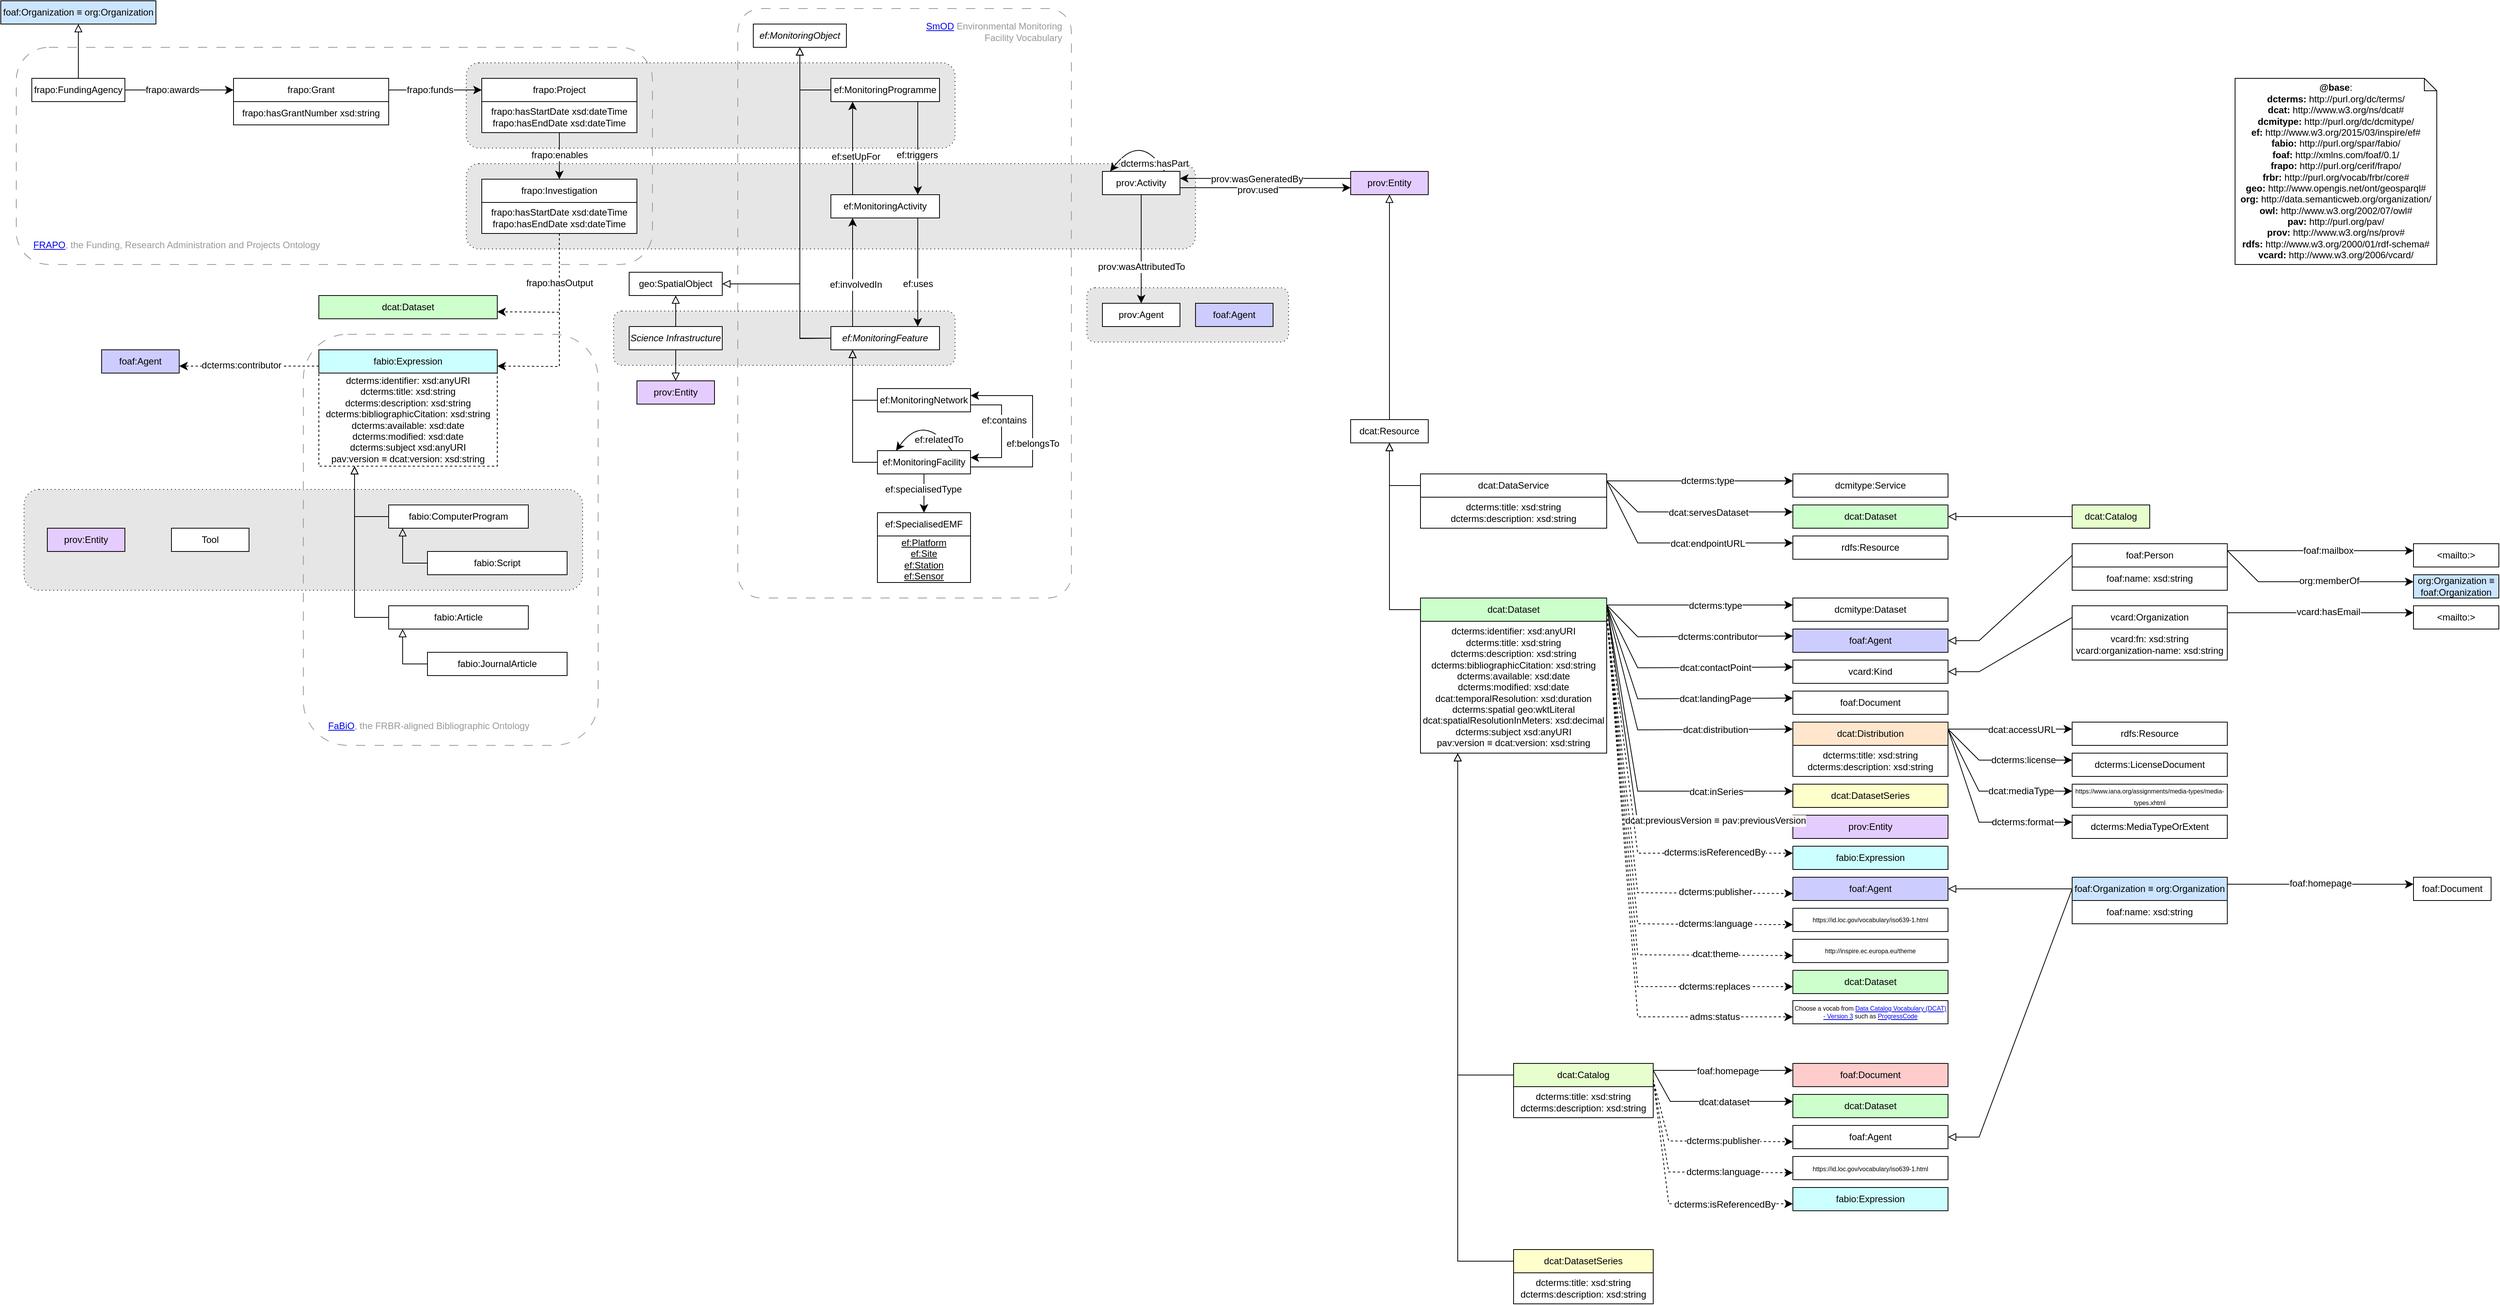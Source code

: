 <mxfile version="26.0.11" pages="2">
  <diagram id="SislLu6X-o1h2UaUmkOt" name="data_model">
    <mxGraphModel dx="2053" dy="663" grid="1" gridSize="10" guides="1" tooltips="1" connect="1" arrows="1" fold="1" page="0" pageScale="1" pageWidth="827" pageHeight="1169" math="0" shadow="0">
      <root>
        <mxCell id="0" />
        <mxCell id="1" parent="0" />
        <mxCell id="Xoo0Gl9qg0acwdtdMlnX-11" value="" style="rounded=1;whiteSpace=wrap;html=1;snapToPoint=1;points=[[0.1,0],[0.2,0],[0.3,0],[0.4,0],[0.5,0],[0.6,0],[0.7,0],[0.8,0],[0.9,0],[0,0.1],[0,0.3],[0,0.5],[0,0.7],[0,0.9],[0.1,1],[0.2,1],[0.3,1],[0.4,1],[0.5,1],[0.6,1],[0.7,1],[0.8,1],[0.9,1],[1,0.1],[1,0.3],[1,0.5],[1,0.7],[1,0.9]];fillColor=#E6E6E6;dashed=1;dashPattern=1 4;" parent="1" vertex="1">
          <mxGeometry x="-1520" y="420" width="720" height="130" as="geometry" />
        </mxCell>
        <mxCell id="Xoo0Gl9qg0acwdtdMlnX-1" value="" style="rounded=1;whiteSpace=wrap;html=1;snapToPoint=1;points=[[0.1,0],[0.2,0],[0.3,0],[0.4,0],[0.5,0],[0.6,0],[0.7,0],[0.8,0],[0.9,0],[0,0.1],[0,0.3],[0,0.5],[0,0.7],[0,0.9],[0.1,1],[0.2,1],[0.3,1],[0.4,1],[0.5,1],[0.6,1],[0.7,1],[0.8,1],[0.9,1],[1,0.1],[1,0.3],[1,0.5],[1,0.7],[1,0.9]];fillColor=#E6E6E6;dashed=1;dashPattern=1 4;" parent="1" vertex="1">
          <mxGeometry x="-150" y="160" width="260" height="70" as="geometry" />
        </mxCell>
        <mxCell id="ezaCd0GygmkM8kKWrZE7-24" value="" style="rounded=1;whiteSpace=wrap;html=1;snapToPoint=1;points=[[0.1,0],[0.2,0],[0.3,0],[0.4,0],[0.5,0],[0.6,0],[0.7,0],[0.8,0],[0.9,0],[0,0.1],[0,0.3],[0,0.5],[0,0.7],[0,0.9],[0.1,1],[0.2,1],[0.3,1],[0.4,1],[0.5,1],[0.6,1],[0.7,1],[0.8,1],[0.9,1],[1,0.1],[1,0.3],[1,0.5],[1,0.7],[1,0.9]];fillColor=#E6E6E6;dashed=1;dashPattern=1 4;" parent="1" vertex="1">
          <mxGeometry x="-760" y="190" width="440" height="70" as="geometry" />
        </mxCell>
        <mxCell id="vD84EaTPaClBR8oHjvcC-9" value="" style="rounded=1;whiteSpace=wrap;html=1;snapToPoint=1;points=[[0.1,0],[0.2,0],[0.3,0],[0.4,0],[0.5,0],[0.6,0],[0.7,0],[0.8,0],[0.9,0],[0,0.1],[0,0.3],[0,0.5],[0,0.7],[0,0.9],[0.1,1],[0.2,1],[0.3,1],[0.4,1],[0.5,1],[0.6,1],[0.7,1],[0.8,1],[0.9,1],[1,0.1],[1,0.3],[1,0.5],[1,0.7],[1,0.9]];fillColor=#E6E6E6;dashed=1;dashPattern=1 4;" parent="1" vertex="1">
          <mxGeometry x="-950" y="-130" width="630" height="110" as="geometry" />
        </mxCell>
        <mxCell id="vD84EaTPaClBR8oHjvcC-10" value="" style="rounded=1;whiteSpace=wrap;html=1;snapToPoint=1;points=[[0.1,0],[0.2,0],[0.3,0],[0.4,0],[0.5,0],[0.6,0],[0.7,0],[0.8,0],[0.9,0],[0,0.1],[0,0.3],[0,0.5],[0,0.7],[0,0.9],[0.1,1],[0.2,1],[0.3,1],[0.4,1],[0.5,1],[0.6,1],[0.7,1],[0.8,1],[0.9,1],[1,0.1],[1,0.3],[1,0.5],[1,0.7],[1,0.9]];fillColor=#E6E6E6;dashed=1;dashPattern=1 4;" parent="1" vertex="1">
          <mxGeometry x="-950" width="940" height="110" as="geometry" />
        </mxCell>
        <mxCell id="ECkhPmcbpVBResR4dGIN-1" value="" style="rounded=1;whiteSpace=wrap;html=1;snapToPoint=1;points=[[0.1,0],[0.2,0],[0.3,0],[0.4,0],[0.5,0],[0.6,0],[0.7,0],[0.8,0],[0.9,0],[0,0.1],[0,0.3],[0,0.5],[0,0.7],[0,0.9],[0.1,1],[0.2,1],[0.3,1],[0.4,1],[0.5,1],[0.6,1],[0.7,1],[0.8,1],[0.9,1],[1,0.1],[1,0.3],[1,0.5],[1,0.7],[1,0.9]];fillColor=none;dashed=1;dashPattern=12 12;strokeColor=#999999;" parent="1" vertex="1">
          <mxGeometry x="-1530" y="-150" width="820" height="280" as="geometry" />
        </mxCell>
        <mxCell id="ECkhPmcbpVBResR4dGIN-2" value="" style="rounded=1;whiteSpace=wrap;html=1;snapToPoint=1;points=[[0.1,0],[0.2,0],[0.3,0],[0.4,0],[0.5,0],[0.6,0],[0.7,0],[0.8,0],[0.9,0],[0,0.1],[0,0.3],[0,0.5],[0,0.7],[0,0.9],[0.1,1],[0.2,1],[0.3,1],[0.4,1],[0.5,1],[0.6,1],[0.7,1],[0.8,1],[0.9,1],[1,0.1],[1,0.3],[1,0.5],[1,0.7],[1,0.9]];fillColor=none;dashed=1;dashPattern=12 12;strokeColor=#999999;arcSize=7;" parent="1" vertex="1">
          <mxGeometry x="-600" y="-200" width="430" height="760" as="geometry" />
        </mxCell>
        <mxCell id="i_Ch2oYKcxEyMgk7Lt6J-11" value="" style="endArrow=classic;html=1;exitX=0.2;exitY=0;exitDx=0;exitDy=0;entryX=0.2;entryY=1;entryDx=0;entryDy=0;endSize=8;arcSize=0;rounded=0;" parent="1" source="i_Ch2oYKcxEyMgk7Lt6J-2" target="i_Ch2oYKcxEyMgk7Lt6J-10" edge="1">
          <mxGeometry width="50" height="50" relative="1" as="geometry">
            <mxPoint x="-410" y="218.5" as="sourcePoint" />
            <mxPoint x="-238" y="128.5" as="targetPoint" />
            <Array as="points" />
          </mxGeometry>
        </mxCell>
        <mxCell id="i_Ch2oYKcxEyMgk7Lt6J-12" value="&lt;div&gt;ef:involvedIn&lt;/div&gt;" style="edgeLabel;html=1;align=center;verticalAlign=middle;resizable=0;points=[];fontSize=12;" parent="i_Ch2oYKcxEyMgk7Lt6J-11" vertex="1" connectable="0">
          <mxGeometry x="-0.191" y="-1" relative="1" as="geometry">
            <mxPoint x="3" y="2" as="offset" />
          </mxGeometry>
        </mxCell>
        <mxCell id="i_Ch2oYKcxEyMgk7Lt6J-13" value="" style="endArrow=classic;html=1;endSize=8;arcSize=0;rounded=0;entryX=0.8;entryY=0;entryDx=0;entryDy=0;exitX=0.8;exitY=1;exitDx=0;exitDy=0;" parent="1" source="i_Ch2oYKcxEyMgk7Lt6J-10" target="i_Ch2oYKcxEyMgk7Lt6J-2" edge="1">
          <mxGeometry width="50" height="50" relative="1" as="geometry">
            <mxPoint x="-178" y="128.5" as="sourcePoint" />
            <mxPoint x="-410" y="230.5" as="targetPoint" />
            <Array as="points" />
          </mxGeometry>
        </mxCell>
        <mxCell id="i_Ch2oYKcxEyMgk7Lt6J-14" value="&lt;div&gt;ef:uses&lt;/div&gt;" style="edgeLabel;html=1;align=center;verticalAlign=middle;resizable=0;points=[];fontSize=12;" parent="i_Ch2oYKcxEyMgk7Lt6J-13" vertex="1" connectable="0">
          <mxGeometry x="-0.191" y="-1" relative="1" as="geometry">
            <mxPoint x="1" y="28" as="offset" />
          </mxGeometry>
        </mxCell>
        <mxCell id="A3WPAPkfop6ohssng7oX-1" value="dcterms:identifier: xsd:anyURI&lt;div&gt;dcterms:title:&amp;nbsp;&lt;span style=&quot;white-space: normal;&quot;&gt;&lt;span style=&quot;background-color: transparent;&quot;&gt;xsd:string&lt;/span&gt;&lt;/span&gt;&lt;/div&gt;&lt;div&gt;dcterms:description:&amp;nbsp;&lt;span style=&quot;white-space: normal;&quot;&gt;&lt;span style=&quot;background-color: transparent;&quot;&gt;xsd:string&lt;/span&gt;&lt;/span&gt;&lt;/div&gt;&lt;div&gt;dcterms:bibliographicCitation:&amp;nbsp;&lt;span style=&quot;white-space: normal;&quot;&gt;&lt;span style=&quot;background-color: transparent;&quot;&gt;xsd:string&lt;/span&gt;&lt;/span&gt;&lt;/div&gt;&lt;div&gt;dcterms:available: xsd:date&lt;/div&gt;&lt;div&gt;dcterms:modified: xsd:date&lt;/div&gt;&lt;div&gt;dcat:temporalResolution: xsd:duration&lt;/div&gt;&lt;div&gt;dcterms:spatial geo:wktLiteral&lt;/div&gt;&lt;div&gt;dcat:spatialResolutionInMeters: xsd:decimal&lt;/div&gt;&lt;div&gt;dcterms:subject xsd:anyURI&lt;/div&gt;&lt;div&gt;pav:version&amp;nbsp;&lt;span style=&quot;background-color: transparent;&quot;&gt;≡&amp;nbsp;&lt;/span&gt;dcat:version: xsd:string&lt;/div&gt;" style="rounded=0;whiteSpace=wrap;html=1;snapToPoint=1;points=[[0.1,0],[0.2,0],[0.3,0],[0.4,0],[0.5,0],[0.6,0],[0.7,0],[0.8,0],[0.9,0],[0,0.1],[0,0.3],[0,0.5],[0,0.7],[0,0.9],[0.1,1],[0.2,1],[0.3,1],[0.4,1],[0.5,1],[0.6,1],[0.7,1],[0.8,1],[0.9,1],[1,0.1],[1,0.3],[1,0.5],[1,0.7],[1,0.9]];" parent="1" vertex="1">
          <mxGeometry x="280" y="590" width="240" height="170" as="geometry" />
        </mxCell>
        <mxCell id="A3WPAPkfop6ohssng7oX-2" value="dcat:Dataset" style="rounded=0;whiteSpace=wrap;html=1;snapToPoint=1;points=[[0.1,0],[0.2,0],[0.3,0],[0.4,0],[0.5,0],[0.6,0],[0.7,0],[0.8,0],[0.9,0],[0,0.1],[0,0.3],[0,0.5],[0,0.7],[0,0.9],[0.1,1],[0.2,1],[0.3,1],[0.4,1],[0.5,1],[0.6,1],[0.7,1],[0.8,1],[0.9,1],[1,0.1],[1,0.3],[1,0.5],[1,0.7],[1,0.9]];fillColor=#CCFFCC;" parent="1" vertex="1">
          <mxGeometry x="280" y="560" width="240" height="30" as="geometry" />
        </mxCell>
        <mxCell id="5GUZUCnRmdrMs829bxRc-1" value="" style="endArrow=block;html=1;fontColor=#000099;exitX=0;exitY=0.5;exitDx=0;exitDy=0;endFill=0;entryX=0.5;entryY=1;entryDx=0;entryDy=0;endSize=8;arcSize=0;rounded=0;" parent="1" source="A3WPAPkfop6ohssng7oX-2" target="5GUZUCnRmdrMs829bxRc-2" edge="1">
          <mxGeometry width="50" height="50" relative="1" as="geometry">
            <mxPoint x="80" y="550" as="sourcePoint" />
            <mxPoint x="-37.0" y="490" as="targetPoint" />
            <Array as="points">
              <mxPoint x="240" y="575" />
            </Array>
          </mxGeometry>
        </mxCell>
        <mxCell id="5GUZUCnRmdrMs829bxRc-2" value="dcat:Resource" style="rounded=0;whiteSpace=wrap;html=1;snapToPoint=1;points=[[0.1,0],[0.2,0],[0.3,0],[0.4,0],[0.5,0],[0.6,0],[0.7,0],[0.8,0],[0.9,0],[0,0.1],[0,0.3],[0,0.5],[0,0.7],[0,0.9],[0.1,1],[0.2,1],[0.3,1],[0.4,1],[0.5,1],[0.6,1],[0.7,1],[0.8,1],[0.9,1],[1,0.1],[1,0.3],[1,0.5],[1,0.7],[1,0.9]];" parent="1" vertex="1">
          <mxGeometry x="190" y="330" width="100" height="30" as="geometry" />
        </mxCell>
        <mxCell id="5GUZUCnRmdrMs829bxRc-7" value="dcmitype:Dataset" style="rounded=0;whiteSpace=wrap;html=1;snapToPoint=1;points=[[0.1,0],[0.2,0],[0.3,0],[0.4,0],[0.5,0],[0.6,0],[0.7,0],[0.8,0],[0.9,0],[0,0.1],[0,0.3],[0,0.5],[0,0.7],[0,0.9],[0.1,1],[0.2,1],[0.3,1],[0.4,1],[0.5,1],[0.6,1],[0.7,1],[0.8,1],[0.9,1],[1,0.1],[1,0.3],[1,0.5],[1,0.7],[1,0.9]];" parent="1" vertex="1">
          <mxGeometry x="760" y="560" width="200" height="30" as="geometry" />
        </mxCell>
        <mxCell id="5GUZUCnRmdrMs829bxRc-8" value="" style="endArrow=classic;html=1;exitX=1;exitY=0.3;exitDx=0;exitDy=0;endSize=8;entryX=0;entryY=0.3;entryDx=0;entryDy=0;arcSize=0;rounded=0;" parent="1" source="A3WPAPkfop6ohssng7oX-2" target="5GUZUCnRmdrMs829bxRc-7" edge="1">
          <mxGeometry width="50" height="50" relative="1" as="geometry">
            <mxPoint x="530" y="595" as="sourcePoint" />
            <mxPoint x="730" y="600" as="targetPoint" />
          </mxGeometry>
        </mxCell>
        <mxCell id="5GUZUCnRmdrMs829bxRc-9" value="dcterms:type" style="text;html=1;align=center;verticalAlign=middle;resizable=0;points=[];labelBackgroundColor=#ffffff;" parent="5GUZUCnRmdrMs829bxRc-8" vertex="1" connectable="0">
          <mxGeometry x="-0.127" relative="1" as="geometry">
            <mxPoint x="35" y="1" as="offset" />
          </mxGeometry>
        </mxCell>
        <mxCell id="5GUZUCnRmdrMs829bxRc-11" value="foaf:Agent" style="rounded=0;whiteSpace=wrap;html=1;snapToPoint=1;points=[[0.1,0],[0.2,0],[0.3,0],[0.4,0],[0.5,0],[0.6,0],[0.7,0],[0.8,0],[0.9,0],[0,0.1],[0,0.3],[0,0.5],[0,0.7],[0,0.9],[0.1,1],[0.2,1],[0.3,1],[0.4,1],[0.5,1],[0.6,1],[0.7,1],[0.8,1],[0.9,1],[1,0.1],[1,0.3],[1,0.5],[1,0.7],[1,0.9]];fillColor=#CCCCFF;" parent="1" vertex="1">
          <mxGeometry x="760" y="600" width="200" height="30" as="geometry" />
        </mxCell>
        <mxCell id="5GUZUCnRmdrMs829bxRc-12" value="" style="endArrow=classic;html=1;exitDx=0;exitDy=0;endSize=8;entryDx=0;entryDy=0;arcSize=0;rounded=0;entryX=0;entryY=0.3;exitX=1;exitY=0.3;" parent="1" source="A3WPAPkfop6ohssng7oX-2" target="5GUZUCnRmdrMs829bxRc-11" edge="1">
          <mxGeometry width="50" height="50" relative="1" as="geometry">
            <mxPoint x="520" y="600" as="sourcePoint" />
            <mxPoint x="760.0" y="646" as="targetPoint" />
            <Array as="points">
              <mxPoint x="560" y="610" />
            </Array>
          </mxGeometry>
        </mxCell>
        <mxCell id="5GUZUCnRmdrMs829bxRc-13" value="dcterms:contributor" style="text;html=1;align=center;verticalAlign=middle;resizable=0;points=[];labelBackgroundColor=#ffffff;" parent="5GUZUCnRmdrMs829bxRc-12" vertex="1" connectable="0">
          <mxGeometry x="-0.127" relative="1" as="geometry">
            <mxPoint x="48" as="offset" />
          </mxGeometry>
        </mxCell>
        <mxCell id="5GUZUCnRmdrMs829bxRc-14" value="vcard:Kind" style="rounded=0;whiteSpace=wrap;html=1;snapToPoint=1;points=[[0.1,0],[0.2,0],[0.3,0],[0.4,0],[0.5,0],[0.6,0],[0.7,0],[0.8,0],[0.9,0],[0,0.1],[0,0.3],[0,0.5],[0,0.7],[0,0.9],[0.1,1],[0.2,1],[0.3,1],[0.4,1],[0.5,1],[0.6,1],[0.7,1],[0.8,1],[0.9,1],[1,0.1],[1,0.3],[1,0.5],[1,0.7],[1,0.9]];" parent="1" vertex="1">
          <mxGeometry x="760" y="640" width="200" height="30" as="geometry" />
        </mxCell>
        <mxCell id="5GUZUCnRmdrMs829bxRc-15" value="" style="endArrow=classic;html=1;endSize=8;entryDx=0;entryDy=0;arcSize=0;rounded=0;exitDx=0;exitDy=0;entryX=0;entryY=0.3;exitX=1;exitY=0.3;" parent="1" source="A3WPAPkfop6ohssng7oX-2" target="5GUZUCnRmdrMs829bxRc-14" edge="1">
          <mxGeometry width="50" height="50" relative="1" as="geometry">
            <mxPoint x="520" y="590" as="sourcePoint" />
            <mxPoint x="730" y="680" as="targetPoint" />
            <Array as="points">
              <mxPoint x="560" y="650" />
            </Array>
          </mxGeometry>
        </mxCell>
        <mxCell id="5GUZUCnRmdrMs829bxRc-16" value="dcat:contactPoint" style="text;html=1;align=center;verticalAlign=middle;resizable=0;points=[];labelBackgroundColor=#ffffff;" parent="5GUZUCnRmdrMs829bxRc-15" vertex="1" connectable="0">
          <mxGeometry x="-0.127" relative="1" as="geometry">
            <mxPoint x="64" as="offset" />
          </mxGeometry>
        </mxCell>
        <mxCell id="5GUZUCnRmdrMs829bxRc-17" value="foaf:Agent" style="rounded=0;whiteSpace=wrap;html=1;snapToPoint=1;points=[[0.1,0],[0.2,0],[0.3,0],[0.4,0],[0.5,0],[0.6,0],[0.7,0],[0.8,0],[0.9,0],[0,0.1],[0,0.3],[0,0.5],[0,0.7],[0,0.9],[0.1,1],[0.2,1],[0.3,1],[0.4,1],[0.5,1],[0.6,1],[0.7,1],[0.8,1],[0.9,1],[1,0.1],[1,0.3],[1,0.5],[1,0.7],[1,0.9]];fillColor=#CCCCFF;" parent="1" vertex="1">
          <mxGeometry x="760" y="920" width="200" height="30" as="geometry" />
        </mxCell>
        <mxCell id="5GUZUCnRmdrMs829bxRc-22" value="" style="endArrow=classic;html=1;entryX=0;entryY=0.7;entryDx=0;entryDy=0;endSize=8;dashed=1;arcSize=0;rounded=0;exitX=1;exitY=0.7;exitDx=0;exitDy=0;" parent="1" source="A3WPAPkfop6ohssng7oX-2" target="5GUZUCnRmdrMs829bxRc-17" edge="1">
          <mxGeometry width="50" height="50" relative="1" as="geometry">
            <mxPoint x="520" y="620" as="sourcePoint" />
            <mxPoint x="760" y="933.5" as="targetPoint" />
            <Array as="points">
              <mxPoint x="560" y="940" />
            </Array>
          </mxGeometry>
        </mxCell>
        <mxCell id="5GUZUCnRmdrMs829bxRc-23" value="&lt;div&gt;&lt;font style=&quot;font-size: 12px;&quot;&gt;dcterms:publisher&lt;/font&gt;&lt;/div&gt;" style="edgeLabel;html=1;align=center;verticalAlign=middle;resizable=0;points=[];" parent="5GUZUCnRmdrMs829bxRc-22" vertex="1" connectable="0">
          <mxGeometry x="-0.191" y="-1" relative="1" as="geometry">
            <mxPoint x="116" y="132" as="offset" />
          </mxGeometry>
        </mxCell>
        <mxCell id="5GUZUCnRmdrMs829bxRc-32" value="&lt;span style=&quot;background-color: transparent; color: light-dark(rgb(0, 0, 0), rgb(255, 255, 255));&quot;&gt;https://id.loc.gov/vocabulary/iso639-1.html&lt;/span&gt;" style="rounded=0;whiteSpace=wrap;html=1;snapToPoint=1;points=[[0.1,0],[0.2,0],[0.3,0],[0.4,0],[0.5,0],[0.6,0],[0.7,0],[0.8,0],[0.9,0],[0,0.1],[0,0.3],[0,0.5],[0,0.7],[0,0.9],[0.1,1],[0.2,1],[0.3,1],[0.4,1],[0.5,1],[0.6,1],[0.7,1],[0.8,1],[0.9,1],[1,0.1],[1,0.3],[1,0.5],[1,0.7],[1,0.9]];fontSize=8;" parent="1" vertex="1">
          <mxGeometry x="760" y="960" width="200" height="30" as="geometry" />
        </mxCell>
        <mxCell id="5GUZUCnRmdrMs829bxRc-35" value="" style="endArrow=classic;html=1;exitX=1;exitY=0.7;exitDx=0;exitDy=0;entryX=0;entryY=0.7;entryDx=0;entryDy=0;endSize=8;dashed=1;arcSize=0;rounded=0;" parent="1" source="A3WPAPkfop6ohssng7oX-2" target="5GUZUCnRmdrMs829bxRc-32" edge="1">
          <mxGeometry width="50" height="50" relative="1" as="geometry">
            <mxPoint x="520" y="620" as="sourcePoint" />
            <mxPoint x="760" y="973.5" as="targetPoint" />
            <Array as="points">
              <mxPoint x="560" y="980" />
              <mxPoint x="670" y="981" />
            </Array>
          </mxGeometry>
        </mxCell>
        <mxCell id="5GUZUCnRmdrMs829bxRc-36" value="&lt;div&gt;&lt;font style=&quot;font-size: 12px;&quot;&gt;dcterms:language&lt;/font&gt;&lt;/div&gt;" style="edgeLabel;html=1;align=center;verticalAlign=middle;resizable=0;points=[];" parent="5GUZUCnRmdrMs829bxRc-35" vertex="1" connectable="0">
          <mxGeometry x="-0.191" y="-1" relative="1" as="geometry">
            <mxPoint x="117" y="157" as="offset" />
          </mxGeometry>
        </mxCell>
        <mxCell id="5GUZUCnRmdrMs829bxRc-37" value="http://inspire.ec.europa.eu/theme" style="rounded=0;whiteSpace=wrap;html=1;snapToPoint=1;points=[[0.1,0],[0.2,0],[0.3,0],[0.4,0],[0.5,0],[0.6,0],[0.7,0],[0.8,0],[0.9,0],[0,0.1],[0,0.3],[0,0.5],[0,0.7],[0,0.9],[0.1,1],[0.2,1],[0.3,1],[0.4,1],[0.5,1],[0.6,1],[0.7,1],[0.8,1],[0.9,1],[1,0.1],[1,0.3],[1,0.5],[1,0.7],[1,0.9]];fontSize=8;" parent="1" vertex="1">
          <mxGeometry x="760" y="1000" width="200" height="30" as="geometry" />
        </mxCell>
        <mxCell id="5GUZUCnRmdrMs829bxRc-38" value="" style="endArrow=classic;html=1;exitX=1;exitY=0.7;exitDx=0;exitDy=0;entryX=0;entryY=0.7;entryDx=0;entryDy=0;endSize=8;dashed=1;arcSize=0;rounded=0;" parent="1" source="A3WPAPkfop6ohssng7oX-2" target="5GUZUCnRmdrMs829bxRc-37" edge="1">
          <mxGeometry width="50" height="50" relative="1" as="geometry">
            <mxPoint x="520" y="620" as="sourcePoint" />
            <mxPoint x="760" y="1013.5" as="targetPoint" />
            <Array as="points">
              <mxPoint x="560" y="1020" />
            </Array>
          </mxGeometry>
        </mxCell>
        <mxCell id="5GUZUCnRmdrMs829bxRc-39" value="&lt;div&gt;&lt;font style=&quot;font-size: 12px;&quot;&gt;dcat:theme&lt;/font&gt;&lt;/div&gt;" style="edgeLabel;html=1;align=center;verticalAlign=middle;resizable=0;points=[];" parent="5GUZUCnRmdrMs829bxRc-38" vertex="1" connectable="0">
          <mxGeometry x="-0.191" y="-1" relative="1" as="geometry">
            <mxPoint x="117" y="180" as="offset" />
          </mxGeometry>
        </mxCell>
        <mxCell id="5GUZUCnRmdrMs829bxRc-43" value="foaf:Document" style="rounded=0;whiteSpace=wrap;html=1;snapToPoint=1;points=[[0.1,0],[0.2,0],[0.3,0],[0.4,0],[0.5,0],[0.6,0],[0.7,0],[0.8,0],[0.9,0],[0,0.1],[0,0.3],[0,0.5],[0,0.7],[0,0.9],[0.1,1],[0.2,1],[0.3,1],[0.4,1],[0.5,1],[0.6,1],[0.7,1],[0.8,1],[0.9,1],[1,0.1],[1,0.3],[1,0.5],[1,0.7],[1,0.9]];" parent="1" vertex="1">
          <mxGeometry x="760" y="680" width="200" height="30" as="geometry" />
        </mxCell>
        <mxCell id="5GUZUCnRmdrMs829bxRc-44" value="" style="endArrow=classic;html=1;exitX=1;exitY=0.3;exitDx=0;exitDy=0;entryX=0;entryY=0.3;entryDx=0;entryDy=0;endSize=8;arcSize=0;rounded=0;" parent="1" source="A3WPAPkfop6ohssng7oX-2" target="5GUZUCnRmdrMs829bxRc-43" edge="1">
          <mxGeometry width="50" height="50" relative="1" as="geometry">
            <mxPoint x="530" y="874.5" as="sourcePoint" />
            <mxPoint x="720" y="874.5" as="targetPoint" />
            <Array as="points">
              <mxPoint x="560" y="690" />
            </Array>
          </mxGeometry>
        </mxCell>
        <mxCell id="5GUZUCnRmdrMs829bxRc-45" value="&lt;div&gt;&lt;font style=&quot;font-size: 12px;&quot;&gt;dcat:landingPage&lt;/font&gt;&lt;/div&gt;" style="edgeLabel;html=1;align=center;verticalAlign=middle;resizable=0;points=[];" parent="5GUZUCnRmdrMs829bxRc-44" vertex="1" connectable="0">
          <mxGeometry x="-0.191" y="-1" relative="1" as="geometry">
            <mxPoint x="95" y="-1" as="offset" />
          </mxGeometry>
        </mxCell>
        <mxCell id="5GUZUCnRmdrMs829bxRc-47" value="" style="endArrow=classic;html=1;exitX=1;exitY=0.3;exitDx=0;exitDy=0;entryX=0;entryY=0.3;entryDx=0;entryDy=0;endSize=8;arcSize=0;rounded=0;" parent="1" source="A3WPAPkfop6ohssng7oX-2" target="5GUZUCnRmdrMs829bxRc-104" edge="1">
          <mxGeometry width="50" height="50" relative="1" as="geometry">
            <mxPoint x="530" y="914.5" as="sourcePoint" />
            <mxPoint x="760" y="729" as="targetPoint" />
            <Array as="points">
              <mxPoint x="560" y="730" />
            </Array>
          </mxGeometry>
        </mxCell>
        <mxCell id="5GUZUCnRmdrMs829bxRc-48" value="&lt;div&gt;&lt;font style=&quot;font-size: 12px;&quot;&gt;dcat:distribution&lt;/font&gt;&lt;/div&gt;" style="edgeLabel;html=1;align=center;verticalAlign=middle;resizable=0;points=[];" parent="5GUZUCnRmdrMs829bxRc-47" vertex="1" connectable="0">
          <mxGeometry x="-0.191" y="-1" relative="1" as="geometry">
            <mxPoint x="105" y="17" as="offset" />
          </mxGeometry>
        </mxCell>
        <mxCell id="5GUZUCnRmdrMs829bxRc-49" value="dcat:DatasetSeries" style="rounded=0;whiteSpace=wrap;html=1;snapToPoint=1;points=[[0.1,0],[0.2,0],[0.3,0],[0.4,0],[0.5,0],[0.6,0],[0.7,0],[0.8,0],[0.9,0],[0,0.1],[0,0.3],[0,0.5],[0,0.7],[0,0.9],[0.1,1],[0.2,1],[0.3,1],[0.4,1],[0.5,1],[0.6,1],[0.7,1],[0.8,1],[0.9,1],[1,0.1],[1,0.3],[1,0.5],[1,0.7],[1,0.9]];fillColor=#FFFFCC;" parent="1" vertex="1">
          <mxGeometry x="760" y="800" width="200" height="30" as="geometry" />
        </mxCell>
        <mxCell id="5GUZUCnRmdrMs829bxRc-50" value="" style="endArrow=classic;html=1;exitX=1;exitY=0.3;exitDx=0;exitDy=0;entryX=0;entryY=0.3;entryDx=0;entryDy=0;endSize=8;arcSize=0;rounded=0;" parent="1" source="A3WPAPkfop6ohssng7oX-2" target="5GUZUCnRmdrMs829bxRc-49" edge="1">
          <mxGeometry width="50" height="50" relative="1" as="geometry">
            <mxPoint x="530" y="954.5" as="sourcePoint" />
            <mxPoint x="720" y="954.5" as="targetPoint" />
            <Array as="points">
              <mxPoint x="560" y="809" />
            </Array>
          </mxGeometry>
        </mxCell>
        <mxCell id="5GUZUCnRmdrMs829bxRc-51" value="&lt;div&gt;&lt;font style=&quot;font-size: 12px;&quot;&gt;dcat:inSeries&lt;/font&gt;&lt;/div&gt;" style="edgeLabel;html=1;align=center;verticalAlign=middle;resizable=0;points=[];" parent="5GUZUCnRmdrMs829bxRc-50" vertex="1" connectable="0">
          <mxGeometry x="-0.191" y="-1" relative="1" as="geometry">
            <mxPoint x="112" y="64" as="offset" />
          </mxGeometry>
        </mxCell>
        <mxCell id="5GUZUCnRmdrMs829bxRc-54" value="prov:Entity" style="rounded=0;whiteSpace=wrap;html=1;snapToPoint=1;points=[[0.1,0],[0.2,0],[0.3,0],[0.4,0],[0.5,0],[0.6,0],[0.7,0],[0.8,0],[0.9,0],[0,0.1],[0,0.3],[0,0.5],[0,0.7],[0,0.9],[0.1,1],[0.2,1],[0.3,1],[0.4,1],[0.5,1],[0.6,1],[0.7,1],[0.8,1],[0.9,1],[1,0.1],[1,0.3],[1,0.5],[1,0.7],[1,0.9]];fillColor=#E5CCFF;" parent="1" vertex="1">
          <mxGeometry x="760" y="840" width="200" height="30" as="geometry" />
        </mxCell>
        <mxCell id="5GUZUCnRmdrMs829bxRc-55" value="" style="endArrow=classic;html=1;exitX=1;exitY=0.3;exitDx=0;exitDy=0;entryX=0;entryY=0.3;entryDx=0;entryDy=0;endSize=8;arcSize=0;rounded=0;" parent="1" source="A3WPAPkfop6ohssng7oX-2" target="5GUZUCnRmdrMs829bxRc-54" edge="1">
          <mxGeometry width="50" height="50" relative="1" as="geometry">
            <mxPoint x="530" y="994.5" as="sourcePoint" />
            <mxPoint x="720" y="994.5" as="targetPoint" />
            <Array as="points">
              <mxPoint x="560" y="850" />
            </Array>
          </mxGeometry>
        </mxCell>
        <mxCell id="5GUZUCnRmdrMs829bxRc-56" value="&lt;div&gt;&lt;font style=&quot;font-size: 12px;&quot;&gt;dcat:previousVersion&amp;nbsp;&lt;/font&gt;&lt;span style=&quot;background-color: transparent; color: light-dark(rgb(0, 0, 0), rgb(255, 255, 255)); font-size: 12px; text-wrap-mode: wrap;&quot;&gt;≡ pav:previousVersion&lt;/span&gt;&lt;/div&gt;" style="edgeLabel;html=1;align=center;verticalAlign=middle;resizable=0;points=[];" parent="5GUZUCnRmdrMs829bxRc-55" vertex="1" connectable="0">
          <mxGeometry x="-0.191" y="-1" relative="1" as="geometry">
            <mxPoint x="113" y="84" as="offset" />
          </mxGeometry>
        </mxCell>
        <mxCell id="5GUZUCnRmdrMs829bxRc-58" value="" style="endArrow=block;html=1;fontColor=#000099;exitX=0.5;exitY=0;exitDx=0;exitDy=0;endFill=0;entryX=0.5;entryY=1;entryDx=0;entryDy=0;endSize=8;arcSize=0;rounded=0;" parent="1" source="5GUZUCnRmdrMs829bxRc-2" target="5GUZUCnRmdrMs829bxRc-59" edge="1">
          <mxGeometry width="50" height="50" relative="1" as="geometry">
            <mxPoint x="410" y="90" as="sourcePoint" />
            <mxPoint x="-37.0" y="160" as="targetPoint" />
          </mxGeometry>
        </mxCell>
        <mxCell id="5GUZUCnRmdrMs829bxRc-59" value="prov:Entity" style="rounded=0;whiteSpace=wrap;html=1;snapToPoint=1;points=[[0.1,0],[0.2,0],[0.3,0],[0.4,0],[0.5,0],[0.6,0],[0.7,0],[0.8,0],[0.9,0],[0,0.1],[0,0.3],[0,0.5],[0,0.7],[0,0.9],[0.1,1],[0.2,1],[0.3,1],[0.4,1],[0.5,1],[0.6,1],[0.7,1],[0.8,1],[0.9,1],[1,0.1],[1,0.3],[1,0.5],[1,0.7],[1,0.9]];fillColor=#E5CCFF;" parent="1" vertex="1">
          <mxGeometry x="190" y="10" width="100" height="30" as="geometry" />
        </mxCell>
        <mxCell id="5GUZUCnRmdrMs829bxRc-60" value="&lt;div&gt;dcterms:title:&amp;nbsp;&lt;span style=&quot;white-space: normal;&quot;&gt;&lt;span style=&quot;background-color: transparent;&quot;&gt;xsd:string&lt;/span&gt;&lt;/span&gt;&lt;/div&gt;&lt;div&gt;dcterms:description:&amp;nbsp;&lt;span style=&quot;white-space: normal;&quot;&gt;&lt;span style=&quot;background-color: transparent;&quot;&gt;xsd:string&lt;/span&gt;&lt;/span&gt;&lt;/div&gt;" style="rounded=0;whiteSpace=wrap;html=1;snapToPoint=1;points=[[0.1,0],[0.2,0],[0.3,0],[0.4,0],[0.5,0],[0.6,0],[0.7,0],[0.8,0],[0.9,0],[0,0.1],[0,0.3],[0,0.5],[0,0.7],[0,0.9],[0.1,1],[0.2,1],[0.3,1],[0.4,1],[0.5,1],[0.6,1],[0.7,1],[0.8,1],[0.9,1],[1,0.1],[1,0.3],[1,0.5],[1,0.7],[1,0.9]];" parent="1" vertex="1">
          <mxGeometry x="280" y="430" width="240" height="40" as="geometry" />
        </mxCell>
        <mxCell id="5GUZUCnRmdrMs829bxRc-61" value="dcat:DataService" style="rounded=0;whiteSpace=wrap;html=1;snapToPoint=1;points=[[0.1,0],[0.2,0],[0.3,0],[0.4,0],[0.5,0],[0.6,0],[0.7,0],[0.8,0],[0.9,0],[0,0.1],[0,0.3],[0,0.5],[0,0.7],[0,0.9],[0.1,1],[0.2,1],[0.3,1],[0.4,1],[0.5,1],[0.6,1],[0.7,1],[0.8,1],[0.9,1],[1,0.1],[1,0.3],[1,0.5],[1,0.7],[1,0.9]];" parent="1" vertex="1">
          <mxGeometry x="280" y="400" width="240" height="30" as="geometry" />
        </mxCell>
        <mxCell id="5GUZUCnRmdrMs829bxRc-62" value="&lt;div&gt;dcterms:title:&amp;nbsp;&lt;span style=&quot;white-space: normal;&quot;&gt;&lt;span style=&quot;background-color: transparent;&quot;&gt;xsd:string&lt;/span&gt;&lt;/span&gt;&lt;/div&gt;&lt;div&gt;dcterms:description:&amp;nbsp;&lt;span style=&quot;white-space: normal;&quot;&gt;&lt;span style=&quot;background-color: transparent;&quot;&gt;xsd:string&lt;/span&gt;&lt;/span&gt;&lt;/div&gt;" style="rounded=0;whiteSpace=wrap;html=1;snapToPoint=1;points=[[0.1,0],[0.2,0],[0.3,0],[0.4,0],[0.5,0],[0.6,0],[0.7,0],[0.8,0],[0.9,0],[0,0.1],[0,0.3],[0,0.5],[0,0.7],[0,0.9],[0.1,1],[0.2,1],[0.3,1],[0.4,1],[0.5,1],[0.6,1],[0.7,1],[0.8,1],[0.9,1],[1,0.1],[1,0.3],[1,0.5],[1,0.7],[1,0.9]];" parent="1" vertex="1">
          <mxGeometry x="400" y="1190" width="180" height="40" as="geometry" />
        </mxCell>
        <mxCell id="5GUZUCnRmdrMs829bxRc-63" value="dcat:Catalog" style="rounded=0;whiteSpace=wrap;html=1;snapToPoint=1;points=[[0.1,0],[0.2,0],[0.3,0],[0.4,0],[0.5,0],[0.6,0],[0.7,0],[0.8,0],[0.9,0],[0,0.1],[0,0.3],[0,0.5],[0,0.7],[0,0.9],[0.1,1],[0.2,1],[0.3,1],[0.4,1],[0.5,1],[0.6,1],[0.7,1],[0.8,1],[0.9,1],[1,0.1],[1,0.3],[1,0.5],[1,0.7],[1,0.9]];fillColor=#E6FFCC;" parent="1" vertex="1">
          <mxGeometry x="400" y="1160" width="180" height="30" as="geometry" />
        </mxCell>
        <mxCell id="5GUZUCnRmdrMs829bxRc-64" value="" style="endArrow=block;html=1;fontColor=#000099;exitX=0;exitY=0.5;exitDx=0;exitDy=0;endFill=0;entryX=0.5;entryY=1;entryDx=0;entryDy=0;endSize=8;arcSize=0;rounded=0;" parent="1" source="5GUZUCnRmdrMs829bxRc-61" target="5GUZUCnRmdrMs829bxRc-2" edge="1">
          <mxGeometry width="50" height="50" relative="1" as="geometry">
            <mxPoint x="300" y="445" as="sourcePoint" />
            <mxPoint x="250" y="370" as="targetPoint" />
            <Array as="points">
              <mxPoint x="240" y="415" />
            </Array>
          </mxGeometry>
        </mxCell>
        <mxCell id="5GUZUCnRmdrMs829bxRc-65" value="" style="endArrow=block;html=1;fontColor=#000099;exitX=0;exitY=0.5;exitDx=0;exitDy=0;endFill=0;endSize=8;arcSize=0;rounded=0;entryX=0.2;entryY=1;entryDx=0;entryDy=0;" parent="1" source="5GUZUCnRmdrMs829bxRc-63" target="A3WPAPkfop6ohssng7oX-1" edge="1">
          <mxGeometry width="50" height="50" relative="1" as="geometry">
            <mxPoint x="362" y="445" as="sourcePoint" />
            <mxPoint x="330" y="800" as="targetPoint" />
            <Array as="points">
              <mxPoint x="328" y="1175" />
            </Array>
          </mxGeometry>
        </mxCell>
        <mxCell id="5GUZUCnRmdrMs829bxRc-67" value="dcat:Dataset" style="rounded=0;whiteSpace=wrap;html=1;snapToPoint=1;points=[[0.1,0],[0.2,0],[0.3,0],[0.4,0],[0.5,0],[0.6,0],[0.7,0],[0.8,0],[0.9,0],[0,0.1],[0,0.3],[0,0.5],[0,0.7],[0,0.9],[0.1,1],[0.2,1],[0.3,1],[0.4,1],[0.5,1],[0.6,1],[0.7,1],[0.8,1],[0.9,1],[1,0.1],[1,0.3],[1,0.5],[1,0.7],[1,0.9]];fillColor=#CCFFCC;" parent="1" vertex="1">
          <mxGeometry x="760" y="440" width="200" height="30" as="geometry" />
        </mxCell>
        <mxCell id="5GUZUCnRmdrMs829bxRc-68" value="" style="endArrow=classic;html=1;exitX=1;exitY=0.3;exitDx=0;exitDy=0;entryX=0;entryY=0.3;entryDx=0;entryDy=0;endSize=8;arcSize=0;rounded=0;" parent="1" source="5GUZUCnRmdrMs829bxRc-61" target="5GUZUCnRmdrMs829bxRc-67" edge="1">
          <mxGeometry width="50" height="50" relative="1" as="geometry">
            <mxPoint x="520" y="209" as="sourcePoint" />
            <mxPoint x="720" y="554.5" as="targetPoint" />
            <Array as="points">
              <mxPoint x="560" y="449" />
            </Array>
          </mxGeometry>
        </mxCell>
        <mxCell id="5GUZUCnRmdrMs829bxRc-69" value="&lt;div&gt;&lt;font style=&quot;font-size: 12px;&quot;&gt;dcat:servesDataset&lt;/font&gt;&lt;/div&gt;" style="edgeLabel;html=1;align=center;verticalAlign=middle;resizable=0;points=[];" parent="5GUZUCnRmdrMs829bxRc-68" vertex="1" connectable="0">
          <mxGeometry x="-0.191" y="-1" relative="1" as="geometry">
            <mxPoint x="43" as="offset" />
          </mxGeometry>
        </mxCell>
        <mxCell id="5GUZUCnRmdrMs829bxRc-70" value="dcmitype:Service" style="rounded=0;whiteSpace=wrap;html=1;snapToPoint=1;points=[[0.1,0],[0.2,0],[0.3,0],[0.4,0],[0.5,0],[0.6,0],[0.7,0],[0.8,0],[0.9,0],[0,0.1],[0,0.3],[0,0.5],[0,0.7],[0,0.9],[0.1,1],[0.2,1],[0.3,1],[0.4,1],[0.5,1],[0.6,1],[0.7,1],[0.8,1],[0.9,1],[1,0.1],[1,0.3],[1,0.5],[1,0.7],[1,0.9]];" parent="1" vertex="1">
          <mxGeometry x="760" y="400" width="200" height="30" as="geometry" />
        </mxCell>
        <mxCell id="5GUZUCnRmdrMs829bxRc-71" value="" style="endArrow=classic;html=1;exitX=1;exitY=0.3;exitDx=0;exitDy=0;endSize=8;entryX=0;entryY=0.3;entryDx=0;entryDy=0;arcSize=0;rounded=0;" parent="1" source="5GUZUCnRmdrMs829bxRc-61" target="5GUZUCnRmdrMs829bxRc-70" edge="1">
          <mxGeometry width="50" height="50" relative="1" as="geometry">
            <mxPoint x="470" y="569" as="sourcePoint" />
            <mxPoint x="680" y="600" as="targetPoint" />
          </mxGeometry>
        </mxCell>
        <mxCell id="5GUZUCnRmdrMs829bxRc-72" value="dcterms:type" style="text;html=1;align=center;verticalAlign=middle;resizable=0;points=[];labelBackgroundColor=#ffffff;" parent="5GUZUCnRmdrMs829bxRc-71" vertex="1" connectable="0">
          <mxGeometry x="-0.127" relative="1" as="geometry">
            <mxPoint x="25" as="offset" />
          </mxGeometry>
        </mxCell>
        <mxCell id="5GUZUCnRmdrMs829bxRc-74" value="rdfs:Resource" style="rounded=0;whiteSpace=wrap;html=1;snapToPoint=1;points=[[0.1,0],[0.2,0],[0.3,0],[0.4,0],[0.5,0],[0.6,0],[0.7,0],[0.8,0],[0.9,0],[0,0.1],[0,0.3],[0,0.5],[0,0.7],[0,0.9],[0.1,1],[0.2,1],[0.3,1],[0.4,1],[0.5,1],[0.6,1],[0.7,1],[0.8,1],[0.9,1],[1,0.1],[1,0.3],[1,0.5],[1,0.7],[1,0.9]];" parent="1" vertex="1">
          <mxGeometry x="760" y="480" width="200" height="30" as="geometry" />
        </mxCell>
        <mxCell id="5GUZUCnRmdrMs829bxRc-75" value="" style="endArrow=classic;html=1;exitX=1;exitY=0.3;exitDx=0;exitDy=0;entryX=0;entryY=0.3;entryDx=0;entryDy=0;endSize=8;arcSize=0;rounded=0;" parent="1" source="5GUZUCnRmdrMs829bxRc-61" target="5GUZUCnRmdrMs829bxRc-74" edge="1">
          <mxGeometry width="50" height="50" relative="1" as="geometry">
            <mxPoint x="520" y="450" as="sourcePoint" />
            <mxPoint x="720" y="595.5" as="targetPoint" />
            <Array as="points">
              <mxPoint x="560" y="489" />
            </Array>
          </mxGeometry>
        </mxCell>
        <mxCell id="5GUZUCnRmdrMs829bxRc-76" value="&lt;div&gt;&lt;font style=&quot;font-size: 12px;&quot;&gt;dcat:endpointURL&lt;/font&gt;&lt;/div&gt;" style="edgeLabel;html=1;align=center;verticalAlign=middle;resizable=0;points=[];" parent="5GUZUCnRmdrMs829bxRc-75" vertex="1" connectable="0">
          <mxGeometry x="-0.191" y="-1" relative="1" as="geometry">
            <mxPoint x="62" as="offset" />
          </mxGeometry>
        </mxCell>
        <mxCell id="5GUZUCnRmdrMs829bxRc-77" value="foaf:Document" style="rounded=0;whiteSpace=wrap;html=1;snapToPoint=1;points=[[0.1,0],[0.2,0],[0.3,0],[0.4,0],[0.5,0],[0.6,0],[0.7,0],[0.8,0],[0.9,0],[0,0.1],[0,0.3],[0,0.5],[0,0.7],[0,0.9],[0.1,1],[0.2,1],[0.3,1],[0.4,1],[0.5,1],[0.6,1],[0.7,1],[0.8,1],[0.9,1],[1,0.1],[1,0.3],[1,0.5],[1,0.7],[1,0.9]];fillColor=#FFCCCC;" parent="1" vertex="1">
          <mxGeometry x="760" y="1160" width="200" height="30" as="geometry" />
        </mxCell>
        <mxCell id="5GUZUCnRmdrMs829bxRc-78" value="" style="endArrow=classic;html=1;exitX=1;exitY=0.3;exitDx=0;exitDy=0;entryX=0;entryY=0.3;entryDx=0;entryDy=0;endSize=8;arcSize=0;rounded=0;" parent="1" source="5GUZUCnRmdrMs829bxRc-63" target="5GUZUCnRmdrMs829bxRc-77" edge="1">
          <mxGeometry width="50" height="50" relative="1" as="geometry">
            <mxPoint x="522" y="1009" as="sourcePoint" />
            <mxPoint x="722" y="1314.5" as="targetPoint" />
            <Array as="points" />
          </mxGeometry>
        </mxCell>
        <mxCell id="5GUZUCnRmdrMs829bxRc-79" value="&lt;div&gt;&lt;font style=&quot;font-size: 12px;&quot;&gt;foaf:homepage&lt;/font&gt;&lt;/div&gt;" style="edgeLabel;html=1;align=center;verticalAlign=middle;resizable=0;points=[];" parent="5GUZUCnRmdrMs829bxRc-78" vertex="1" connectable="0">
          <mxGeometry x="-0.191" y="-1" relative="1" as="geometry">
            <mxPoint x="23" as="offset" />
          </mxGeometry>
        </mxCell>
        <mxCell id="5GUZUCnRmdrMs829bxRc-81" value="foaf:Agent" style="rounded=0;whiteSpace=wrap;html=1;snapToPoint=1;points=[[0.1,0],[0.2,0],[0.3,0],[0.4,0],[0.5,0],[0.6,0],[0.7,0],[0.8,0],[0.9,0],[0,0.1],[0,0.3],[0,0.5],[0,0.7],[0,0.9],[0.1,1],[0.2,1],[0.3,1],[0.4,1],[0.5,1],[0.6,1],[0.7,1],[0.8,1],[0.9,1],[1,0.1],[1,0.3],[1,0.5],[1,0.7],[1,0.9]];" parent="1" vertex="1">
          <mxGeometry x="760" y="1240" width="200" height="30" as="geometry" />
        </mxCell>
        <mxCell id="5GUZUCnRmdrMs829bxRc-82" value="" style="endArrow=classic;html=1;entryX=0;entryY=0.7;entryDx=0;entryDy=0;endSize=8;dashed=1;arcSize=0;rounded=0;exitX=1;exitY=0.7;exitDx=0;exitDy=0;" parent="1" source="5GUZUCnRmdrMs829bxRc-63" target="5GUZUCnRmdrMs829bxRc-81" edge="1">
          <mxGeometry width="50" height="50" relative="1" as="geometry">
            <mxPoint x="572" y="1190" as="sourcePoint" />
            <mxPoint x="762" y="1253.5" as="targetPoint" />
            <Array as="points">
              <mxPoint x="600" y="1260" />
            </Array>
          </mxGeometry>
        </mxCell>
        <mxCell id="5GUZUCnRmdrMs829bxRc-83" value="&lt;div&gt;&lt;font style=&quot;font-size: 12px;&quot;&gt;dcterms:publisher&lt;/font&gt;&lt;/div&gt;" style="edgeLabel;html=1;align=center;verticalAlign=middle;resizable=0;points=[];" parent="5GUZUCnRmdrMs829bxRc-82" vertex="1" connectable="0">
          <mxGeometry x="-0.191" y="-1" relative="1" as="geometry">
            <mxPoint x="54" y="-1" as="offset" />
          </mxGeometry>
        </mxCell>
        <mxCell id="5GUZUCnRmdrMs829bxRc-84" value="&lt;span style=&quot;background-color: transparent; color: light-dark(rgb(0, 0, 0), rgb(255, 255, 255));&quot;&gt;&lt;font style=&quot;font-size: 8px;&quot;&gt;https://id.loc.gov/vocabulary/iso639-1.html&lt;/font&gt;&lt;/span&gt;" style="rounded=0;whiteSpace=wrap;html=1;snapToPoint=1;points=[[0.1,0],[0.2,0],[0.3,0],[0.4,0],[0.5,0],[0.6,0],[0.7,0],[0.8,0],[0.9,0],[0,0.1],[0,0.3],[0,0.5],[0,0.7],[0,0.9],[0.1,1],[0.2,1],[0.3,1],[0.4,1],[0.5,1],[0.6,1],[0.7,1],[0.8,1],[0.9,1],[1,0.1],[1,0.3],[1,0.5],[1,0.7],[1,0.9]];" parent="1" vertex="1">
          <mxGeometry x="760" y="1280" width="200" height="30" as="geometry" />
        </mxCell>
        <mxCell id="5GUZUCnRmdrMs829bxRc-85" value="" style="endArrow=classic;html=1;exitX=1;exitY=0.7;exitDx=0;exitDy=0;entryX=0;entryY=0.7;entryDx=0;entryDy=0;endSize=8;dashed=1;arcSize=0;rounded=0;" parent="1" source="5GUZUCnRmdrMs829bxRc-63" target="5GUZUCnRmdrMs829bxRc-84" edge="1">
          <mxGeometry width="50" height="50" relative="1" as="geometry">
            <mxPoint x="522" y="940" as="sourcePoint" />
            <mxPoint x="762" y="1293.5" as="targetPoint" />
            <Array as="points">
              <mxPoint x="600" y="1300" />
            </Array>
          </mxGeometry>
        </mxCell>
        <mxCell id="5GUZUCnRmdrMs829bxRc-86" value="&lt;div&gt;&lt;font style=&quot;font-size: 12px;&quot;&gt;dcterms:language&lt;/font&gt;&lt;/div&gt;" style="edgeLabel;html=1;align=center;verticalAlign=middle;resizable=0;points=[];" parent="5GUZUCnRmdrMs829bxRc-85" vertex="1" connectable="0">
          <mxGeometry x="-0.191" y="-1" relative="1" as="geometry">
            <mxPoint x="72" y="7" as="offset" />
          </mxGeometry>
        </mxCell>
        <mxCell id="5GUZUCnRmdrMs829bxRc-87" value="dcat:Dataset" style="rounded=0;whiteSpace=wrap;html=1;snapToPoint=1;points=[[0.1,0],[0.2,0],[0.3,0],[0.4,0],[0.5,0],[0.6,0],[0.7,0],[0.8,0],[0.9,0],[0,0.1],[0,0.3],[0,0.5],[0,0.7],[0,0.9],[0.1,1],[0.2,1],[0.3,1],[0.4,1],[0.5,1],[0.6,1],[0.7,1],[0.8,1],[0.9,1],[1,0.1],[1,0.3],[1,0.5],[1,0.7],[1,0.9]];fillColor=#CCFFCC;" parent="1" vertex="1">
          <mxGeometry x="760" y="1200" width="200" height="30" as="geometry" />
        </mxCell>
        <mxCell id="5GUZUCnRmdrMs829bxRc-88" value="" style="endArrow=classic;html=1;exitX=1;exitY=0.3;exitDx=0;exitDy=0;entryX=0;entryY=0.3;entryDx=0;entryDy=0;endSize=8;arcSize=0;rounded=0;" parent="1" source="5GUZUCnRmdrMs829bxRc-63" target="5GUZUCnRmdrMs829bxRc-87" edge="1">
          <mxGeometry width="50" height="50" relative="1" as="geometry">
            <mxPoint x="572" y="1209" as="sourcePoint" />
            <mxPoint x="722" y="1354.5" as="targetPoint" />
            <Array as="points">
              <mxPoint x="602" y="1209" />
            </Array>
          </mxGeometry>
        </mxCell>
        <mxCell id="5GUZUCnRmdrMs829bxRc-89" value="&lt;div&gt;&lt;font style=&quot;font-size: 12px;&quot;&gt;dcat:dataset&lt;/font&gt;&lt;/div&gt;" style="edgeLabel;html=1;align=center;verticalAlign=middle;resizable=0;points=[];" parent="5GUZUCnRmdrMs829bxRc-88" vertex="1" connectable="0">
          <mxGeometry x="-0.191" y="-1" relative="1" as="geometry">
            <mxPoint x="32" as="offset" />
          </mxGeometry>
        </mxCell>
        <mxCell id="5GUZUCnRmdrMs829bxRc-93" value="" style="endArrow=classic;html=1;exitX=1;exitY=0.3;exitDx=0;exitDy=0;entryX=0;entryY=0.3;entryDx=0;entryDy=0;endSize=8;arcSize=0;rounded=0;dashed=1;" parent="1" source="A3WPAPkfop6ohssng7oX-2" target="vD84EaTPaClBR8oHjvcC-19" edge="1">
          <mxGeometry width="50" height="50" relative="1" as="geometry">
            <mxPoint x="520" y="610" as="sourcePoint" />
            <mxPoint x="762" y="889" as="targetPoint" />
            <Array as="points">
              <mxPoint x="560" y="889" />
            </Array>
          </mxGeometry>
        </mxCell>
        <mxCell id="5GUZUCnRmdrMs829bxRc-94" value="&lt;span style=&quot;font-size: 12px;&quot;&gt;dcterms:isReferencedBy&lt;/span&gt;" style="edgeLabel;html=1;align=center;verticalAlign=middle;resizable=0;points=[];" parent="5GUZUCnRmdrMs829bxRc-93" vertex="1" connectable="0">
          <mxGeometry x="-0.191" y="-1" relative="1" as="geometry">
            <mxPoint x="114" y="109" as="offset" />
          </mxGeometry>
        </mxCell>
        <mxCell id="5GUZUCnRmdrMs829bxRc-96" value="" style="endArrow=classic;html=1;exitX=1;exitY=0.7;exitDx=0;exitDy=0;entryX=0;entryY=0.7;entryDx=0;entryDy=0;endSize=8;dashed=1;arcSize=0;rounded=0;" parent="1" source="5GUZUCnRmdrMs829bxRc-63" target="ECkhPmcbpVBResR4dGIN-6" edge="1">
          <mxGeometry width="50" height="50" relative="1" as="geometry">
            <mxPoint x="572" y="1221" as="sourcePoint" />
            <mxPoint x="762" y="1340" as="targetPoint" />
            <Array as="points">
              <mxPoint x="600" y="1341" />
            </Array>
          </mxGeometry>
        </mxCell>
        <mxCell id="5GUZUCnRmdrMs829bxRc-97" value="&lt;div&gt;&lt;font style=&quot;font-size: 12px;&quot;&gt;dcterms:isReferencedBy&lt;/font&gt;&lt;/div&gt;" style="edgeLabel;html=1;align=center;verticalAlign=middle;resizable=0;points=[];" parent="5GUZUCnRmdrMs829bxRc-96" vertex="1" connectable="0">
          <mxGeometry x="-0.191" y="-1" relative="1" as="geometry">
            <mxPoint x="77" y="32" as="offset" />
          </mxGeometry>
        </mxCell>
        <mxCell id="5GUZUCnRmdrMs829bxRc-100" value="&lt;div&gt;dcterms:title:&amp;nbsp;&lt;span style=&quot;white-space: normal;&quot;&gt;&lt;span style=&quot;background-color: transparent;&quot;&gt;xsd:string&lt;/span&gt;&lt;/span&gt;&lt;/div&gt;&lt;div&gt;dcterms:description:&amp;nbsp;&lt;span style=&quot;white-space: normal;&quot;&gt;&lt;span style=&quot;background-color: transparent;&quot;&gt;xsd:string&lt;/span&gt;&lt;/span&gt;&lt;/div&gt;" style="rounded=0;whiteSpace=wrap;html=1;snapToPoint=1;points=[[0.1,0],[0.2,0],[0.3,0],[0.4,0],[0.5,0],[0.6,0],[0.7,0],[0.8,0],[0.9,0],[0,0.1],[0,0.3],[0,0.5],[0,0.7],[0,0.9],[0.1,1],[0.2,1],[0.3,1],[0.4,1],[0.5,1],[0.6,1],[0.7,1],[0.8,1],[0.9,1],[1,0.1],[1,0.3],[1,0.5],[1,0.7],[1,0.9]];" parent="1" vertex="1">
          <mxGeometry x="400" y="1430" width="180" height="40" as="geometry" />
        </mxCell>
        <mxCell id="5GUZUCnRmdrMs829bxRc-101" value="dcat:DatasetSeries" style="rounded=0;whiteSpace=wrap;html=1;snapToPoint=1;points=[[0.1,0],[0.2,0],[0.3,0],[0.4,0],[0.5,0],[0.6,0],[0.7,0],[0.8,0],[0.9,0],[0,0.1],[0,0.3],[0,0.5],[0,0.7],[0,0.9],[0.1,1],[0.2,1],[0.3,1],[0.4,1],[0.5,1],[0.6,1],[0.7,1],[0.8,1],[0.9,1],[1,0.1],[1,0.3],[1,0.5],[1,0.7],[1,0.9]];fillColor=#FFFFCC;" parent="1" vertex="1">
          <mxGeometry x="400" y="1400" width="180" height="30" as="geometry" />
        </mxCell>
        <mxCell id="5GUZUCnRmdrMs829bxRc-102" value="" style="endArrow=block;html=1;fontColor=#000099;exitX=0;exitY=0.5;exitDx=0;exitDy=0;endFill=0;endSize=8;arcSize=0;rounded=0;entryX=0.2;entryY=1;entryDx=0;entryDy=0;" parent="1" source="5GUZUCnRmdrMs829bxRc-101" target="A3WPAPkfop6ohssng7oX-1" edge="1">
          <mxGeometry width="50" height="50" relative="1" as="geometry">
            <mxPoint x="362" y="684" as="sourcePoint" />
            <mxPoint x="330" y="800" as="targetPoint" />
            <Array as="points">
              <mxPoint x="328" y="1415" />
            </Array>
          </mxGeometry>
        </mxCell>
        <mxCell id="5GUZUCnRmdrMs829bxRc-103" value="&lt;div&gt;dcterms:title:&amp;nbsp;&lt;span style=&quot;white-space: normal;&quot;&gt;&lt;span style=&quot;background-color: transparent;&quot;&gt;xsd:string&lt;/span&gt;&lt;/span&gt;&lt;/div&gt;&lt;div&gt;dcterms:description:&amp;nbsp;&lt;span style=&quot;white-space: normal;&quot;&gt;&lt;span style=&quot;background-color: transparent;&quot;&gt;xsd:string&lt;/span&gt;&lt;/span&gt;&lt;/div&gt;" style="rounded=0;whiteSpace=wrap;html=1;snapToPoint=1;points=[[0.1,0],[0.2,0],[0.3,0],[0.4,0],[0.5,0],[0.6,0],[0.7,0],[0.8,0],[0.9,0],[0,0.1],[0,0.3],[0,0.5],[0,0.7],[0,0.9],[0.1,1],[0.2,1],[0.3,1],[0.4,1],[0.5,1],[0.6,1],[0.7,1],[0.8,1],[0.9,1],[1,0.1],[1,0.3],[1,0.5],[1,0.7],[1,0.9]];" parent="1" vertex="1">
          <mxGeometry x="760" y="750" width="200" height="40" as="geometry" />
        </mxCell>
        <mxCell id="5GUZUCnRmdrMs829bxRc-104" value="dcat:Distribution" style="rounded=0;whiteSpace=wrap;html=1;snapToPoint=1;points=[[0.1,0],[0.2,0],[0.3,0],[0.4,0],[0.5,0],[0.6,0],[0.7,0],[0.8,0],[0.9,0],[0,0.1],[0,0.3],[0,0.5],[0,0.7],[0,0.9],[0.1,1],[0.2,1],[0.3,1],[0.4,1],[0.5,1],[0.6,1],[0.7,1],[0.8,1],[0.9,1],[1,0.1],[1,0.3],[1,0.5],[1,0.7],[1,0.9]];fillColor=#FFE6CC;" parent="1" vertex="1">
          <mxGeometry x="760" y="720" width="200" height="30" as="geometry" />
        </mxCell>
        <mxCell id="5GUZUCnRmdrMs829bxRc-105" value="rdfs:Resource" style="rounded=0;whiteSpace=wrap;html=1;snapToPoint=1;points=[[0.1,0],[0.2,0],[0.3,0],[0.4,0],[0.5,0],[0.6,0],[0.7,0],[0.8,0],[0.9,0],[0,0.1],[0,0.3],[0,0.5],[0,0.7],[0,0.9],[0.1,1],[0.2,1],[0.3,1],[0.4,1],[0.5,1],[0.6,1],[0.7,1],[0.8,1],[0.9,1],[1,0.1],[1,0.3],[1,0.5],[1,0.7],[1,0.9]];" parent="1" vertex="1">
          <mxGeometry x="1120" y="720" width="200" height="30" as="geometry" />
        </mxCell>
        <mxCell id="5GUZUCnRmdrMs829bxRc-106" value="" style="endArrow=classic;html=1;exitX=1;exitY=0.3;exitDx=0;exitDy=0;entryX=0;entryY=0.3;entryDx=0;entryDy=0;endSize=8;arcSize=0;rounded=0;" parent="1" source="5GUZUCnRmdrMs829bxRc-104" target="5GUZUCnRmdrMs829bxRc-105" edge="1">
          <mxGeometry width="50" height="50" relative="1" as="geometry">
            <mxPoint x="910" y="680" as="sourcePoint" />
            <mxPoint x="1110" y="866.5" as="targetPoint" />
            <Array as="points" />
          </mxGeometry>
        </mxCell>
        <mxCell id="5GUZUCnRmdrMs829bxRc-107" value="&lt;div&gt;&lt;font style=&quot;font-size: 12px;&quot;&gt;dcat:accessURL&lt;/font&gt;&lt;/div&gt;" style="edgeLabel;html=1;align=center;verticalAlign=middle;resizable=0;points=[];" parent="5GUZUCnRmdrMs829bxRc-106" vertex="1" connectable="0">
          <mxGeometry x="-0.191" y="-1" relative="1" as="geometry">
            <mxPoint x="30" as="offset" />
          </mxGeometry>
        </mxCell>
        <mxCell id="5GUZUCnRmdrMs829bxRc-109" value="dcterms:LicenseDocument" style="rounded=0;snapToPoint=1;points=[[0.1,0],[0.2,0],[0.3,0],[0.4,0],[0.5,0],[0.6,0],[0.7,0],[0.8,0],[0.9,0],[0,0.1],[0,0.3],[0,0.5],[0,0.7],[0,0.9],[0.1,1],[0.2,1],[0.3,1],[0.4,1],[0.5,1],[0.6,1],[0.7,1],[0.8,1],[0.9,1],[1,0.1],[1,0.3],[1,0.5],[1,0.7],[1,0.9]];whiteSpace=wrap;html=1;" parent="1" vertex="1">
          <mxGeometry x="1120" y="760" width="200" height="30" as="geometry" />
        </mxCell>
        <mxCell id="5GUZUCnRmdrMs829bxRc-110" value="" style="endArrow=classic;html=1;exitDx=0;exitDy=0;endSize=8;entryDx=0;entryDy=0;arcSize=0;rounded=0;entryX=0;entryY=0.3;exitX=1;exitY=0.3;" parent="1" source="5GUZUCnRmdrMs829bxRc-104" target="5GUZUCnRmdrMs829bxRc-109" edge="1">
          <mxGeometry width="50" height="50" relative="1" as="geometry">
            <mxPoint x="970" y="729" as="sourcePoint" />
            <mxPoint x="1210.0" y="806" as="targetPoint" />
            <Array as="points">
              <mxPoint x="1000" y="769" />
            </Array>
          </mxGeometry>
        </mxCell>
        <mxCell id="5GUZUCnRmdrMs829bxRc-111" value="dcterms:license" style="text;html=1;align=center;verticalAlign=middle;resizable=0;points=[];labelBackgroundColor=#ffffff;" parent="5GUZUCnRmdrMs829bxRc-110" vertex="1" connectable="0">
          <mxGeometry x="-0.127" relative="1" as="geometry">
            <mxPoint x="36" as="offset" />
          </mxGeometry>
        </mxCell>
        <mxCell id="5GUZUCnRmdrMs829bxRc-112" value="&lt;div&gt;&lt;font style=&quot;font-size: 8px;&quot;&gt;https://www.iana.org/assignments/media-types/media-types.xhtml&lt;/font&gt;&lt;/div&gt;" style="rounded=0;whiteSpace=wrap;html=1;snapToPoint=1;points=[[0.1,0],[0.2,0],[0.3,0],[0.4,0],[0.5,0],[0.6,0],[0.7,0],[0.8,0],[0.9,0],[0,0.1],[0,0.3],[0,0.5],[0,0.7],[0,0.9],[0.1,1],[0.2,1],[0.3,1],[0.4,1],[0.5,1],[0.6,1],[0.7,1],[0.8,1],[0.9,1],[1,0.1],[1,0.3],[1,0.5],[1,0.7],[1,0.9]];" parent="1" vertex="1">
          <mxGeometry x="1120" y="800" width="200" height="30" as="geometry" />
        </mxCell>
        <mxCell id="5GUZUCnRmdrMs829bxRc-113" value="" style="endArrow=classic;html=1;exitDx=0;exitDy=0;endSize=8;entryDx=0;entryDy=0;arcSize=0;rounded=0;entryX=0;entryY=0.3;exitX=1;exitY=0.3;" parent="1" source="5GUZUCnRmdrMs829bxRc-104" target="5GUZUCnRmdrMs829bxRc-112" edge="1">
          <mxGeometry width="50" height="50" relative="1" as="geometry">
            <mxPoint x="970" y="769" as="sourcePoint" />
            <mxPoint x="1210.0" y="846" as="targetPoint" />
            <Array as="points">
              <mxPoint x="1000" y="809" />
            </Array>
          </mxGeometry>
        </mxCell>
        <mxCell id="5GUZUCnRmdrMs829bxRc-114" value="dcat:mediaType" style="text;html=1;align=center;verticalAlign=middle;resizable=0;points=[];labelBackgroundColor=#ffffff;" parent="5GUZUCnRmdrMs829bxRc-113" vertex="1" connectable="0">
          <mxGeometry x="-0.127" relative="1" as="geometry">
            <mxPoint x="52" as="offset" />
          </mxGeometry>
        </mxCell>
        <mxCell id="5GUZUCnRmdrMs829bxRc-115" value="dcterms:MediaTypeOrExtent" style="rounded=0;whiteSpace=wrap;html=1;snapToPoint=1;points=[[0.1,0],[0.2,0],[0.3,0],[0.4,0],[0.5,0],[0.6,0],[0.7,0],[0.8,0],[0.9,0],[0,0.1],[0,0.3],[0,0.5],[0,0.7],[0,0.9],[0.1,1],[0.2,1],[0.3,1],[0.4,1],[0.5,1],[0.6,1],[0.7,1],[0.8,1],[0.9,1],[1,0.1],[1,0.3],[1,0.5],[1,0.7],[1,0.9]];" parent="1" vertex="1">
          <mxGeometry x="1120" y="840" width="200" height="30" as="geometry" />
        </mxCell>
        <mxCell id="5GUZUCnRmdrMs829bxRc-116" value="" style="endArrow=classic;html=1;exitDx=0;exitDy=0;endSize=8;entryDx=0;entryDy=0;arcSize=0;rounded=0;entryX=0;entryY=0.3;exitX=1;exitY=0.3;" parent="1" source="5GUZUCnRmdrMs829bxRc-104" target="5GUZUCnRmdrMs829bxRc-115" edge="1">
          <mxGeometry width="50" height="50" relative="1" as="geometry">
            <mxPoint x="970" y="769" as="sourcePoint" />
            <mxPoint x="1210.0" y="886" as="targetPoint" />
            <Array as="points">
              <mxPoint x="1000" y="849" />
            </Array>
          </mxGeometry>
        </mxCell>
        <mxCell id="5GUZUCnRmdrMs829bxRc-117" value="dcterms:format" style="text;html=1;align=center;verticalAlign=middle;resizable=0;points=[];labelBackgroundColor=#ffffff;" parent="5GUZUCnRmdrMs829bxRc-116" vertex="1" connectable="0">
          <mxGeometry x="-0.127" relative="1" as="geometry">
            <mxPoint x="62" y="18" as="offset" />
          </mxGeometry>
        </mxCell>
        <mxCell id="sbK8X_40PAh5E91Zy-Vb-1" value="&lt;div&gt;foaf:name:&amp;nbsp;&lt;span style=&quot;white-space: normal;&quot;&gt;&lt;span style=&quot;background-color: transparent;&quot;&gt;xsd:string&lt;/span&gt;&lt;/span&gt;&lt;/div&gt;" style="rounded=0;whiteSpace=wrap;html=1;snapToPoint=1;points=[[0.1,0],[0.2,0],[0.3,0],[0.4,0],[0.5,0],[0.6,0],[0.7,0],[0.8,0],[0.9,0],[0,0.1],[0,0.3],[0,0.5],[0,0.7],[0,0.9],[0.1,1],[0.2,1],[0.3,1],[0.4,1],[0.5,1],[0.6,1],[0.7,1],[0.8,1],[0.9,1],[1,0.1],[1,0.3],[1,0.5],[1,0.7],[1,0.9]];" parent="1" vertex="1">
          <mxGeometry x="1120" y="520" width="200" height="30" as="geometry" />
        </mxCell>
        <mxCell id="sbK8X_40PAh5E91Zy-Vb-2" value="foaf:Person" style="rounded=0;whiteSpace=wrap;html=1;snapToPoint=1;points=[[0.1,0],[0.2,0],[0.3,0],[0.4,0],[0.5,0],[0.6,0],[0.7,0],[0.8,0],[0.9,0],[0,0.1],[0,0.3],[0,0.5],[0,0.7],[0,0.9],[0.1,1],[0.2,1],[0.3,1],[0.4,1],[0.5,1],[0.6,1],[0.7,1],[0.8,1],[0.9,1],[1,0.1],[1,0.3],[1,0.5],[1,0.7],[1,0.9]];" parent="1" vertex="1">
          <mxGeometry x="1120" y="490" width="200" height="30" as="geometry" />
        </mxCell>
        <mxCell id="sbK8X_40PAh5E91Zy-Vb-3" value="&lt;div&gt;&amp;lt;mailto:&amp;gt;&lt;/div&gt;" style="rounded=0;whiteSpace=wrap;html=1;snapToPoint=1;points=[[0.1,0],[0.2,0],[0.3,0],[0.4,0],[0.5,0],[0.6,0],[0.7,0],[0.8,0],[0.9,0],[0,0.1],[0,0.3],[0,0.5],[0,0.7],[0,0.9],[0.1,1],[0.2,1],[0.3,1],[0.4,1],[0.5,1],[0.6,1],[0.7,1],[0.8,1],[0.9,1],[1,0.1],[1,0.3],[1,0.5],[1,0.7],[1,0.9]];" parent="1" vertex="1">
          <mxGeometry x="1560" y="490" width="110" height="30" as="geometry" />
        </mxCell>
        <mxCell id="sbK8X_40PAh5E91Zy-Vb-4" value="" style="endArrow=classic;html=1;exitX=1;exitY=0.3;exitDx=0;exitDy=0;entryX=0;entryY=0.3;entryDx=0;entryDy=0;endSize=8;arcSize=0;rounded=0;" parent="1" source="sbK8X_40PAh5E91Zy-Vb-2" target="sbK8X_40PAh5E91Zy-Vb-3" edge="1">
          <mxGeometry width="50" height="50" relative="1" as="geometry">
            <mxPoint x="1240" y="450" as="sourcePoint" />
            <mxPoint x="1440" y="636.5" as="targetPoint" />
            <Array as="points" />
          </mxGeometry>
        </mxCell>
        <mxCell id="sbK8X_40PAh5E91Zy-Vb-5" value="&lt;div&gt;&lt;font style=&quot;font-size: 12px;&quot;&gt;foaf:mailbox&lt;/font&gt;&lt;/div&gt;" style="edgeLabel;html=1;align=center;verticalAlign=middle;resizable=0;points=[];" parent="sbK8X_40PAh5E91Zy-Vb-4" vertex="1" connectable="0">
          <mxGeometry x="-0.191" y="-1" relative="1" as="geometry">
            <mxPoint x="33" y="-1" as="offset" />
          </mxGeometry>
        </mxCell>
        <mxCell id="sbK8X_40PAh5E91Zy-Vb-6" value="&lt;span style=&quot;white-space: normal;&quot;&gt;org:Organization&amp;nbsp;&lt;/span&gt;≡ foaf:Organization" style="rounded=0;whiteSpace=wrap;html=1;snapToPoint=1;points=[[0.1,0],[0.2,0],[0.3,0],[0.4,0],[0.5,0],[0.6,0],[0.7,0],[0.8,0],[0.9,0],[0,0.1],[0,0.3],[0,0.5],[0,0.7],[0,0.9],[0.1,1],[0.2,1],[0.3,1],[0.4,1],[0.5,1],[0.6,1],[0.7,1],[0.8,1],[0.9,1],[1,0.1],[1,0.3],[1,0.5],[1,0.7],[1,0.9]];fillColor=#CCE5FF;" parent="1" vertex="1">
          <mxGeometry x="1560" y="530" width="110" height="30" as="geometry" />
        </mxCell>
        <mxCell id="sbK8X_40PAh5E91Zy-Vb-7" value="" style="endArrow=classic;html=1;exitDx=0;exitDy=0;endSize=8;entryDx=0;entryDy=0;arcSize=0;rounded=0;entryX=0;entryY=0.3;exitX=1;exitY=0.3;" parent="1" source="sbK8X_40PAh5E91Zy-Vb-2" target="sbK8X_40PAh5E91Zy-Vb-6" edge="1">
          <mxGeometry width="50" height="50" relative="1" as="geometry">
            <mxPoint x="1300" y="499" as="sourcePoint" />
            <mxPoint x="1540.0" y="576" as="targetPoint" />
            <Array as="points">
              <mxPoint x="1360" y="539" />
            </Array>
          </mxGeometry>
        </mxCell>
        <mxCell id="sbK8X_40PAh5E91Zy-Vb-8" value="org:memberOf" style="text;html=1;align=center;verticalAlign=middle;resizable=0;points=[];labelBackgroundColor=#ffffff;" parent="sbK8X_40PAh5E91Zy-Vb-7" vertex="1" connectable="0">
          <mxGeometry x="-0.127" relative="1" as="geometry">
            <mxPoint x="35" y="-1" as="offset" />
          </mxGeometry>
        </mxCell>
        <mxCell id="sbK8X_40PAh5E91Zy-Vb-16" value="&lt;div&gt;foaf:name:&amp;nbsp;&lt;span style=&quot;white-space: normal;&quot;&gt;&lt;span style=&quot;background-color: transparent;&quot;&gt;xsd:string&lt;/span&gt;&lt;/span&gt;&lt;/div&gt;" style="rounded=0;whiteSpace=wrap;html=1;snapToPoint=1;points=[[0.1,0],[0.2,0],[0.3,0],[0.4,0],[0.5,0],[0.6,0],[0.7,0],[0.8,0],[0.9,0],[0,0.1],[0,0.3],[0,0.5],[0,0.7],[0,0.9],[0.1,1],[0.2,1],[0.3,1],[0.4,1],[0.5,1],[0.6,1],[0.7,1],[0.8,1],[0.9,1],[1,0.1],[1,0.3],[1,0.5],[1,0.7],[1,0.9]];" parent="1" vertex="1">
          <mxGeometry x="1120" y="950" width="200" height="30" as="geometry" />
        </mxCell>
        <mxCell id="sbK8X_40PAh5E91Zy-Vb-17" value="foaf:Organization ≡ org:Organization" style="rounded=0;whiteSpace=wrap;html=1;snapToPoint=1;points=[[0.1,0],[0.2,0],[0.3,0],[0.4,0],[0.5,0],[0.6,0],[0.7,0],[0.8,0],[0.9,0],[0,0.1],[0,0.3],[0,0.5],[0,0.7],[0,0.9],[0.1,1],[0.2,1],[0.3,1],[0.4,1],[0.5,1],[0.6,1],[0.7,1],[0.8,1],[0.9,1],[1,0.1],[1,0.3],[1,0.5],[1,0.7],[1,0.9]];fillColor=#CCE5FF;" parent="1" vertex="1">
          <mxGeometry x="1120" y="920" width="200" height="30" as="geometry" />
        </mxCell>
        <mxCell id="sbK8X_40PAh5E91Zy-Vb-29" value="" style="endArrow=block;html=1;fontColor=#000099;exitX=0;exitY=0.5;exitDx=0;exitDy=0;endFill=0;entryX=1;entryY=0.5;entryDx=0;entryDy=0;endSize=8;arcSize=0;rounded=0;" parent="1" source="sbK8X_40PAh5E91Zy-Vb-17" target="5GUZUCnRmdrMs829bxRc-17" edge="1">
          <mxGeometry width="50" height="50" relative="1" as="geometry">
            <mxPoint x="1402" y="1121.5" as="sourcePoint" />
            <mxPoint x="1362" y="1066.5" as="targetPoint" />
            <Array as="points" />
          </mxGeometry>
        </mxCell>
        <mxCell id="sbK8X_40PAh5E91Zy-Vb-30" value="" style="endArrow=block;html=1;fontColor=#000099;exitX=0;exitY=0.5;exitDx=0;exitDy=0;endFill=0;entryX=1;entryY=0.5;entryDx=0;entryDy=0;endSize=8;arcSize=0;rounded=0;" parent="1" source="sbK8X_40PAh5E91Zy-Vb-2" target="5GUZUCnRmdrMs829bxRc-11" edge="1">
          <mxGeometry width="50" height="50" relative="1" as="geometry">
            <mxPoint x="980" y="614.52" as="sourcePoint" />
            <mxPoint x="860" y="614.52" as="targetPoint" />
            <Array as="points">
              <mxPoint x="1000" y="615" />
            </Array>
          </mxGeometry>
        </mxCell>
        <mxCell id="sbK8X_40PAh5E91Zy-Vb-32" value="foaf:Document" style="rounded=0;whiteSpace=wrap;html=1;snapToPoint=1;points=[[0.1,0],[0.2,0],[0.3,0],[0.4,0],[0.5,0],[0.6,0],[0.7,0],[0.8,0],[0.9,0],[0,0.1],[0,0.3],[0,0.5],[0,0.7],[0,0.9],[0.1,1],[0.2,1],[0.3,1],[0.4,1],[0.5,1],[0.6,1],[0.7,1],[0.8,1],[0.9,1],[1,0.1],[1,0.3],[1,0.5],[1,0.7],[1,0.9]];" parent="1" vertex="1">
          <mxGeometry x="1560" y="920" width="100" height="30" as="geometry" />
        </mxCell>
        <mxCell id="sbK8X_40PAh5E91Zy-Vb-33" value="" style="endArrow=classic;html=1;exitX=1;exitY=0.3;exitDx=0;exitDy=0;entryX=0;entryY=0.3;entryDx=0;entryDy=0;endSize=8;arcSize=0;rounded=0;" parent="1" source="sbK8X_40PAh5E91Zy-Vb-17" target="sbK8X_40PAh5E91Zy-Vb-32" edge="1">
          <mxGeometry width="50" height="50" relative="1" as="geometry">
            <mxPoint x="1600" y="929" as="sourcePoint" />
            <mxPoint x="1740" y="1066.5" as="targetPoint" />
            <Array as="points" />
          </mxGeometry>
        </mxCell>
        <mxCell id="sbK8X_40PAh5E91Zy-Vb-34" value="&lt;div&gt;&lt;font style=&quot;font-size: 12px;&quot;&gt;foaf:homepage&lt;/font&gt;&lt;/div&gt;" style="edgeLabel;html=1;align=center;verticalAlign=middle;resizable=0;points=[];" parent="sbK8X_40PAh5E91Zy-Vb-33" vertex="1" connectable="0">
          <mxGeometry x="-0.191" y="-1" relative="1" as="geometry">
            <mxPoint x="23" y="-2" as="offset" />
          </mxGeometry>
        </mxCell>
        <mxCell id="5yqQ4xb4fhWOlcjEJtPD-2" value="" style="endArrow=block;html=1;fontColor=#000099;exitX=0;exitY=0.5;exitDx=0;exitDy=0;endFill=0;entryX=1;entryY=0.5;entryDx=0;entryDy=0;endSize=8;arcSize=0;rounded=0;" parent="1" source="5yqQ4xb4fhWOlcjEJtPD-5" target="5GUZUCnRmdrMs829bxRc-14" edge="1">
          <mxGeometry width="50" height="50" relative="1" as="geometry">
            <mxPoint x="960" y="735" as="sourcePoint" />
            <mxPoint x="910" y="755" as="targetPoint" />
            <Array as="points">
              <mxPoint x="1000" y="655" />
            </Array>
          </mxGeometry>
        </mxCell>
        <mxCell id="5yqQ4xb4fhWOlcjEJtPD-4" value="&lt;div&gt;vcard:fn:&amp;nbsp;&lt;span style=&quot;white-space: normal;&quot;&gt;&lt;span style=&quot;background-color: transparent;&quot;&gt;xsd:string&lt;/span&gt;&lt;/span&gt;&lt;/div&gt;&lt;div&gt;vcard:organization-name:&amp;nbsp;&lt;span style=&quot;background-color: transparent;&quot;&gt;xsd:string&lt;/span&gt;&lt;span style=&quot;white-space: normal;&quot;&gt;&lt;span style=&quot;background-color: transparent;&quot;&gt;&lt;/span&gt;&lt;/span&gt;&lt;/div&gt;" style="rounded=0;whiteSpace=wrap;html=1;snapToPoint=1;points=[[0.1,0],[0.2,0],[0.3,0],[0.4,0],[0.5,0],[0.6,0],[0.7,0],[0.8,0],[0.9,0],[0,0.1],[0,0.3],[0,0.5],[0,0.7],[0,0.9],[0.1,1],[0.2,1],[0.3,1],[0.4,1],[0.5,1],[0.6,1],[0.7,1],[0.8,1],[0.9,1],[1,0.1],[1,0.3],[1,0.5],[1,0.7],[1,0.9]];" parent="1" vertex="1">
          <mxGeometry x="1120" y="600" width="200" height="40" as="geometry" />
        </mxCell>
        <mxCell id="5yqQ4xb4fhWOlcjEJtPD-5" value="vcard:Organization" style="rounded=0;whiteSpace=wrap;html=1;snapToPoint=1;points=[[0.1,0],[0.2,0],[0.3,0],[0.4,0],[0.5,0],[0.6,0],[0.7,0],[0.8,0],[0.9,0],[0,0.1],[0,0.3],[0,0.5],[0,0.7],[0,0.9],[0.1,1],[0.2,1],[0.3,1],[0.4,1],[0.5,1],[0.6,1],[0.7,1],[0.8,1],[0.9,1],[1,0.1],[1,0.3],[1,0.5],[1,0.7],[1,0.9]];" parent="1" vertex="1">
          <mxGeometry x="1120" y="570" width="200" height="30" as="geometry" />
        </mxCell>
        <mxCell id="5yqQ4xb4fhWOlcjEJtPD-6" value="&lt;div&gt;&amp;lt;mailto:&amp;gt;&lt;/div&gt;" style="rounded=0;whiteSpace=wrap;html=1;snapToPoint=1;points=[[0.1,0],[0.2,0],[0.3,0],[0.4,0],[0.5,0],[0.6,0],[0.7,0],[0.8,0],[0.9,0],[0,0.1],[0,0.3],[0,0.5],[0,0.7],[0,0.9],[0.1,1],[0.2,1],[0.3,1],[0.4,1],[0.5,1],[0.6,1],[0.7,1],[0.8,1],[0.9,1],[1,0.1],[1,0.3],[1,0.5],[1,0.7],[1,0.9]];" parent="1" vertex="1">
          <mxGeometry x="1560" y="570" width="110" height="30" as="geometry" />
        </mxCell>
        <mxCell id="5yqQ4xb4fhWOlcjEJtPD-7" value="" style="endArrow=classic;html=1;exitX=1;exitY=0.3;exitDx=0;exitDy=0;entryX=0;entryY=0.3;entryDx=0;entryDy=0;endSize=8;arcSize=0;rounded=0;" parent="1" source="5yqQ4xb4fhWOlcjEJtPD-5" target="5yqQ4xb4fhWOlcjEJtPD-6" edge="1">
          <mxGeometry width="50" height="50" relative="1" as="geometry">
            <mxPoint x="1240" y="530" as="sourcePoint" />
            <mxPoint x="1440" y="716.5" as="targetPoint" />
            <Array as="points" />
          </mxGeometry>
        </mxCell>
        <mxCell id="5yqQ4xb4fhWOlcjEJtPD-8" value="&lt;div&gt;&lt;font style=&quot;font-size: 12px;&quot;&gt;vcard:hasEmail&lt;/font&gt;&lt;/div&gt;" style="edgeLabel;html=1;align=center;verticalAlign=middle;resizable=0;points=[];" parent="5yqQ4xb4fhWOlcjEJtPD-7" vertex="1" connectable="0">
          <mxGeometry x="-0.191" y="-1" relative="1" as="geometry">
            <mxPoint x="33" y="-2" as="offset" />
          </mxGeometry>
        </mxCell>
        <mxCell id="5yqQ4xb4fhWOlcjEJtPD-9" value="dcat:Catalog" style="rounded=0;whiteSpace=wrap;html=1;snapToPoint=1;points=[[0.1,0],[0.2,0],[0.3,0],[0.4,0],[0.5,0],[0.6,0],[0.7,0],[0.8,0],[0.9,0],[0,0.1],[0,0.3],[0,0.5],[0,0.7],[0,0.9],[0.1,1],[0.2,1],[0.3,1],[0.4,1],[0.5,1],[0.6,1],[0.7,1],[0.8,1],[0.9,1],[1,0.1],[1,0.3],[1,0.5],[1,0.7],[1,0.9]];fillColor=#E6FFCC;" parent="1" vertex="1">
          <mxGeometry x="1120" y="440" width="100" height="30" as="geometry" />
        </mxCell>
        <mxCell id="5yqQ4xb4fhWOlcjEJtPD-10" value="" style="endArrow=block;html=1;fontColor=#000099;exitX=0;exitY=0.5;exitDx=0;exitDy=0;endFill=0;entryX=1;entryY=0.5;entryDx=0;entryDy=0;endSize=8;arcSize=0;rounded=0;" parent="1" source="5yqQ4xb4fhWOlcjEJtPD-9" target="5GUZUCnRmdrMs829bxRc-67" edge="1">
          <mxGeometry width="50" height="50" relative="1" as="geometry">
            <mxPoint x="1400" y="642.5" as="sourcePoint" />
            <mxPoint x="860" y="455" as="targetPoint" />
            <Array as="points" />
          </mxGeometry>
        </mxCell>
        <mxCell id="Zn-3WnMNsTFne7LJXmNO-1" value="" style="endArrow=block;html=1;fontColor=#000099;exitX=0;exitY=0.5;exitDx=0;exitDy=0;endFill=0;entryX=1;entryY=0.5;entryDx=0;entryDy=0;endSize=8;arcSize=0;rounded=0;" parent="1" source="sbK8X_40PAh5E91Zy-Vb-17" target="5GUZUCnRmdrMs829bxRc-81" edge="1">
          <mxGeometry width="50" height="50" relative="1" as="geometry">
            <mxPoint x="972" y="944" as="sourcePoint" />
            <mxPoint x="872" y="944" as="targetPoint" />
            <Array as="points">
              <mxPoint x="1000" y="1255" />
            </Array>
          </mxGeometry>
        </mxCell>
        <mxCell id="lT_0OFPBUpAa24Ag-OFT-1" value="dcat:Dataset" style="rounded=0;whiteSpace=wrap;html=1;snapToPoint=1;points=[[0.1,0],[0.2,0],[0.3,0],[0.4,0],[0.5,0],[0.6,0],[0.7,0],[0.8,0],[0.9,0],[0,0.1],[0,0.3],[0,0.5],[0,0.7],[0,0.9],[0.1,1],[0.2,1],[0.3,1],[0.4,1],[0.5,1],[0.6,1],[0.7,1],[0.8,1],[0.9,1],[1,0.1],[1,0.3],[1,0.5],[1,0.7],[1,0.9]];fillColor=#CCFFCC;" parent="1" vertex="1">
          <mxGeometry x="760" y="1040" width="200" height="30" as="geometry" />
        </mxCell>
        <mxCell id="lT_0OFPBUpAa24Ag-OFT-2" value="" style="endArrow=classic;html=1;entryX=0;entryY=0.7;entryDx=0;entryDy=0;endSize=8;dashed=1;arcSize=0;rounded=0;exitX=1;exitY=0.7;exitDx=0;exitDy=0;" parent="1" source="A3WPAPkfop6ohssng7oX-2" target="lT_0OFPBUpAa24Ag-OFT-1" edge="1">
          <mxGeometry width="50" height="50" relative="1" as="geometry">
            <mxPoint x="520" y="590" as="sourcePoint" />
            <mxPoint x="760" y="1054.5" as="targetPoint" />
            <Array as="points">
              <mxPoint x="560" y="1061" />
            </Array>
          </mxGeometry>
        </mxCell>
        <mxCell id="lT_0OFPBUpAa24Ag-OFT-3" value="&lt;div&gt;&lt;font style=&quot;font-size: 12px;&quot;&gt;dcterms:replaces&lt;/font&gt;&lt;/div&gt;" style="edgeLabel;html=1;align=center;verticalAlign=middle;resizable=0;points=[];" parent="lT_0OFPBUpAa24Ag-OFT-2" vertex="1" connectable="0">
          <mxGeometry x="-0.191" y="-1" relative="1" as="geometry">
            <mxPoint x="117" y="205" as="offset" />
          </mxGeometry>
        </mxCell>
        <mxCell id="BGhw67rZ9JQkut5_FToH-1" value="prov:Activity" style="rounded=0;whiteSpace=wrap;html=1;snapToPoint=1;points=[[0.1,0],[0.2,0],[0.3,0],[0.4,0],[0.5,0],[0.6,0],[0.7,0],[0.8,0],[0.9,0],[0,0.1],[0,0.3],[0,0.5],[0,0.7],[0,0.9],[0.1,1],[0.2,1],[0.3,1],[0.4,1],[0.5,1],[0.6,1],[0.7,1],[0.8,1],[0.9,1],[1,0.1],[1,0.3],[1,0.5],[1,0.7],[1,0.9]];" parent="1" vertex="1">
          <mxGeometry x="-130" y="10" width="100" height="30" as="geometry" />
        </mxCell>
        <mxCell id="BGhw67rZ9JQkut5_FToH-2" value="" style="endArrow=classic;html=1;exitX=0;exitY=0.3;exitDx=0;exitDy=0;entryX=1;entryY=0.3;entryDx=0;entryDy=0;endSize=8;arcSize=0;rounded=0;" parent="1" source="5GUZUCnRmdrMs829bxRc-59" target="BGhw67rZ9JQkut5_FToH-1" edge="1">
          <mxGeometry width="50" height="50" relative="1" as="geometry">
            <mxPoint x="-140" y="-60" as="sourcePoint" />
            <mxPoint x="60" y="406.5" as="targetPoint" />
            <Array as="points" />
          </mxGeometry>
        </mxCell>
        <mxCell id="BGhw67rZ9JQkut5_FToH-3" value="&lt;div&gt;&lt;font&gt;prov:wasGeneratedBy&lt;/font&gt;&lt;/div&gt;" style="edgeLabel;html=1;align=center;verticalAlign=middle;resizable=0;points=[];fontSize=12;" parent="BGhw67rZ9JQkut5_FToH-2" vertex="1" connectable="0">
          <mxGeometry x="-0.191" y="-1" relative="1" as="geometry">
            <mxPoint x="-32" y="2" as="offset" />
          </mxGeometry>
        </mxCell>
        <mxCell id="i_Ch2oYKcxEyMgk7Lt6J-1" value="" style="endArrow=block;html=1;fontColor=#000099;exitX=0;exitY=0.5;exitDx=0;exitDy=0;endFill=0;entryX=0.2;entryY=1;entryDx=0;entryDy=0;endSize=8;arcSize=0;rounded=0;" parent="1" source="i_Ch2oYKcxEyMgk7Lt6J-3" target="i_Ch2oYKcxEyMgk7Lt6J-2" edge="1">
          <mxGeometry width="50" height="50" relative="1" as="geometry">
            <mxPoint x="-816" y="480.5" as="sourcePoint" />
            <mxPoint x="-658.0" y="480.5" as="targetPoint" />
            <Array as="points">
              <mxPoint x="-452" y="305" />
            </Array>
          </mxGeometry>
        </mxCell>
        <mxCell id="i_Ch2oYKcxEyMgk7Lt6J-2" value="&lt;i&gt;ef:MonitoringFeature&lt;/i&gt;" style="rounded=0;whiteSpace=wrap;html=1;snapToPoint=1;points=[[0.1,0],[0.2,0],[0.3,0],[0.4,0],[0.5,0],[0.6,0],[0.7,0],[0.8,0],[0.9,0],[0,0.1],[0,0.3],[0,0.5],[0,0.7],[0,0.9],[0.1,1],[0.2,1],[0.3,1],[0.4,1],[0.5,1],[0.6,1],[0.7,1],[0.8,1],[0.9,1],[1,0.1],[1,0.3],[1,0.5],[1,0.7],[1,0.9]];" parent="1" vertex="1">
          <mxGeometry x="-480" y="210" width="140" height="30" as="geometry" />
        </mxCell>
        <mxCell id="i_Ch2oYKcxEyMgk7Lt6J-3" value="ef:MonitoringNetwork" style="rounded=0;whiteSpace=wrap;html=1;snapToPoint=1;points=[[0.1,0],[0.2,0],[0.3,0],[0.4,0],[0.5,0],[0.6,0],[0.7,0],[0.8,0],[0.9,0],[0,0.1],[0,0.3],[0,0.5],[0,0.7],[0,0.9],[0.1,1],[0.2,1],[0.3,1],[0.4,1],[0.5,1],[0.6,1],[0.7,1],[0.8,1],[0.9,1],[1,0.1],[1,0.3],[1,0.5],[1,0.7],[1,0.9]];" parent="1" vertex="1">
          <mxGeometry x="-420" y="290" width="120" height="30" as="geometry" />
        </mxCell>
        <mxCell id="i_Ch2oYKcxEyMgk7Lt6J-4" value="" style="endArrow=block;html=1;fontColor=#000099;exitX=0;exitY=0.5;exitDx=0;exitDy=0;endFill=0;entryX=0.2;entryY=1;entryDx=0;entryDy=0;endSize=8;arcSize=0;rounded=0;" parent="1" source="i_Ch2oYKcxEyMgk7Lt6J-5" target="i_Ch2oYKcxEyMgk7Lt6J-2" edge="1">
          <mxGeometry width="50" height="50" relative="1" as="geometry">
            <mxPoint x="-686" y="470.5" as="sourcePoint" />
            <mxPoint x="-411" y="460.5" as="targetPoint" />
            <Array as="points">
              <mxPoint x="-452" y="385" />
            </Array>
          </mxGeometry>
        </mxCell>
        <mxCell id="i_Ch2oYKcxEyMgk7Lt6J-5" value="ef:MonitoringFacility" style="rounded=0;whiteSpace=wrap;html=1;snapToPoint=1;points=[[0.1,0],[0.2,0],[0.3,0],[0.4,0],[0.5,0],[0.6,0],[0.7,0],[0.8,0],[0.9,0],[0,0.1],[0,0.3],[0,0.5],[0,0.7],[0,0.9],[0.1,1],[0.2,1],[0.3,1],[0.4,1],[0.5,1],[0.6,1],[0.7,1],[0.8,1],[0.9,1],[1,0.1],[1,0.3],[1,0.5],[1,0.7],[1,0.9]];" parent="1" vertex="1">
          <mxGeometry x="-420" y="370" width="120" height="30" as="geometry" />
        </mxCell>
        <mxCell id="i_Ch2oYKcxEyMgk7Lt6J-6" value="&lt;i&gt;ef:MonitoringObject&lt;/i&gt;" style="rounded=0;whiteSpace=wrap;html=1;snapToPoint=1;points=[[0.1,0],[0.2,0],[0.3,0],[0.4,0],[0.5,0],[0.6,0],[0.7,0],[0.8,0],[0.9,0],[0,0.1],[0,0.3],[0,0.5],[0,0.7],[0,0.9],[0.1,1],[0.2,1],[0.3,1],[0.4,1],[0.5,1],[0.6,1],[0.7,1],[0.8,1],[0.9,1],[1,0.1],[1,0.3],[1,0.5],[1,0.7],[1,0.9]];" parent="1" vertex="1">
          <mxGeometry x="-580" y="-180" width="120" height="30" as="geometry" />
        </mxCell>
        <mxCell id="i_Ch2oYKcxEyMgk7Lt6J-7" value="" style="endArrow=block;html=1;fontColor=#000099;exitX=0;exitY=0.5;exitDx=0;exitDy=0;endFill=0;entryX=0.5;entryY=1;entryDx=0;entryDy=0;endSize=8;arcSize=0;rounded=0;" parent="1" source="i_Ch2oYKcxEyMgk7Lt6J-2" target="i_Ch2oYKcxEyMgk7Lt6J-6" edge="1">
          <mxGeometry width="50" height="50" relative="1" as="geometry">
            <mxPoint x="-401" y="540.5" as="sourcePoint" />
            <mxPoint x="-521.5" y="-69.5" as="targetPoint" />
            <Array as="points">
              <mxPoint x="-520" y="225.5" />
            </Array>
          </mxGeometry>
        </mxCell>
        <mxCell id="i_Ch2oYKcxEyMgk7Lt6J-8" value="ef:MonitoringProgramme" style="rounded=0;whiteSpace=wrap;html=1;snapToPoint=1;points=[[0.1,0],[0.2,0],[0.3,0],[0.4,0],[0.5,0],[0.6,0],[0.7,0],[0.8,0],[0.9,0],[0,0.1],[0,0.3],[0,0.5],[0,0.7],[0,0.9],[0.1,1],[0.2,1],[0.3,1],[0.4,1],[0.5,1],[0.6,1],[0.7,1],[0.8,1],[0.9,1],[1,0.1],[1,0.3],[1,0.5],[1,0.7],[1,0.9]];" parent="1" vertex="1">
          <mxGeometry x="-480" y="-110" width="140" height="30" as="geometry" />
        </mxCell>
        <mxCell id="i_Ch2oYKcxEyMgk7Lt6J-9" value="" style="endArrow=block;html=1;fontColor=#000099;exitX=0;exitY=0.5;exitDx=0;exitDy=0;endFill=0;entryX=0.5;entryY=1;entryDx=0;entryDy=0;endSize=8;arcSize=0;rounded=0;" parent="1" source="i_Ch2oYKcxEyMgk7Lt6J-8" target="i_Ch2oYKcxEyMgk7Lt6J-6" edge="1">
          <mxGeometry width="50" height="50" relative="1" as="geometry">
            <mxPoint x="-251" y="280.5" as="sourcePoint" />
            <mxPoint x="-421" y="60.5" as="targetPoint" />
            <Array as="points">
              <mxPoint x="-520" y="-95" />
            </Array>
          </mxGeometry>
        </mxCell>
        <mxCell id="i_Ch2oYKcxEyMgk7Lt6J-10" value="&lt;font style=&quot;&quot;&gt;ef:MonitoringActivity&lt;/font&gt;" style="rounded=0;whiteSpace=wrap;html=1;snapToPoint=1;points=[[0.1,0],[0.2,0],[0.3,0],[0.4,0],[0.5,0],[0.6,0],[0.7,0],[0.8,0],[0.9,0],[0,0.1],[0,0.3],[0,0.5],[0,0.7],[0,0.9],[0.1,1],[0.2,1],[0.3,1],[0.4,1],[0.5,1],[0.6,1],[0.7,1],[0.8,1],[0.9,1],[1,0.1],[1,0.3],[1,0.5],[1,0.7],[1,0.9]];fontColor=default;" parent="1" vertex="1">
          <mxGeometry x="-480" y="40" width="140" height="30" as="geometry" />
        </mxCell>
        <mxCell id="i_Ch2oYKcxEyMgk7Lt6J-15" value="" style="endArrow=classic;html=1;exitX=0.2;exitY=0;exitDx=0;exitDy=0;entryX=0.2;entryY=1;entryDx=0;entryDy=0;endSize=8;arcSize=0;rounded=0;" parent="1" source="i_Ch2oYKcxEyMgk7Lt6J-10" target="i_Ch2oYKcxEyMgk7Lt6J-8" edge="1">
          <mxGeometry width="50" height="50" relative="1" as="geometry">
            <mxPoint x="-669" y="324.5" as="sourcePoint" />
            <mxPoint x="-390" y="-89.5" as="targetPoint" />
            <Array as="points" />
          </mxGeometry>
        </mxCell>
        <mxCell id="i_Ch2oYKcxEyMgk7Lt6J-16" value="&lt;div&gt;ef:setUpFor&lt;/div&gt;" style="edgeLabel;html=1;align=center;verticalAlign=middle;resizable=0;points=[];fontSize=12;" parent="i_Ch2oYKcxEyMgk7Lt6J-15" vertex="1" connectable="0">
          <mxGeometry x="-0.191" y="-1" relative="1" as="geometry">
            <mxPoint x="3" y="-1" as="offset" />
          </mxGeometry>
        </mxCell>
        <mxCell id="i_Ch2oYKcxEyMgk7Lt6J-17" value="" style="endArrow=classic;html=1;entryX=0.5;entryY=0;entryDx=0;entryDy=0;endSize=8;arcSize=0;rounded=0;exitX=0.5;exitY=1;exitDx=0;exitDy=0;" parent="1" source="i_Ch2oYKcxEyMgk7Lt6J-5" target="i_Ch2oYKcxEyMgk7Lt6J-22" edge="1">
          <mxGeometry width="50" height="50" relative="1" as="geometry">
            <mxPoint x="-350" y="410.5" as="sourcePoint" />
            <mxPoint x="-426" y="650.5" as="targetPoint" />
          </mxGeometry>
        </mxCell>
        <mxCell id="i_Ch2oYKcxEyMgk7Lt6J-18" value="&lt;div&gt;ef:specialisedType&lt;/div&gt;" style="edgeLabel;html=1;align=center;verticalAlign=middle;resizable=0;points=[];fontSize=12;" parent="i_Ch2oYKcxEyMgk7Lt6J-17" vertex="1" connectable="0">
          <mxGeometry x="-0.191" y="-1" relative="1" as="geometry">
            <mxPoint as="offset" />
          </mxGeometry>
        </mxCell>
        <mxCell id="i_Ch2oYKcxEyMgk7Lt6J-19" value="" style="endArrow=classic;html=1;entryX=1;entryY=0.3;entryDx=0;entryDy=0;endSize=8;arcSize=0;rounded=0;exitX=1;exitY=0.7;exitDx=0;exitDy=0;" parent="1" source="i_Ch2oYKcxEyMgk7Lt6J-5" target="i_Ch2oYKcxEyMgk7Lt6J-3" edge="1">
          <mxGeometry width="50" height="50" relative="1" as="geometry">
            <mxPoint x="-120" y="370.5" as="sourcePoint" />
            <mxPoint x="-392" y="680.5" as="targetPoint" />
            <Array as="points">
              <mxPoint x="-220" y="391" />
              <mxPoint x="-220" y="299" />
            </Array>
          </mxGeometry>
        </mxCell>
        <mxCell id="i_Ch2oYKcxEyMgk7Lt6J-20" value="&lt;div&gt;ef:belongsTo&lt;/div&gt;" style="edgeLabel;html=1;align=center;verticalAlign=middle;resizable=0;points=[];fontSize=12;" parent="i_Ch2oYKcxEyMgk7Lt6J-19" vertex="1" connectable="0">
          <mxGeometry x="-0.191" y="-1" relative="1" as="geometry">
            <mxPoint x="-1" y="-8" as="offset" />
          </mxGeometry>
        </mxCell>
        <mxCell id="i_Ch2oYKcxEyMgk7Lt6J-21" value="" style="group;" parent="1" vertex="1" connectable="0">
          <mxGeometry x="-420" y="450" width="120" height="90" as="geometry" />
        </mxCell>
        <mxCell id="i_Ch2oYKcxEyMgk7Lt6J-22" value="ef:SpecialisedEMF" style="rounded=0;whiteSpace=wrap;html=1;snapToPoint=1;points=[[0.1,0],[0.2,0],[0.3,0],[0.4,0],[0.5,0],[0.6,0],[0.7,0],[0.8,0],[0.9,0],[0,0.1],[0,0.3],[0,0.5],[0,0.7],[0,0.9],[0.1,1],[0.2,1],[0.3,1],[0.4,1],[0.5,1],[0.6,1],[0.7,1],[0.8,1],[0.9,1],[1,0.1],[1,0.3],[1,0.5],[1,0.7],[1,0.9]];" parent="i_Ch2oYKcxEyMgk7Lt6J-21" vertex="1">
          <mxGeometry width="120" height="30" as="geometry" />
        </mxCell>
        <mxCell id="i_Ch2oYKcxEyMgk7Lt6J-23" value="&lt;u&gt;ef:Platform&lt;/u&gt;&lt;div&gt;&lt;u&gt;ef:Site&lt;/u&gt;&lt;u&gt;&lt;/u&gt;&lt;/div&gt;&lt;div&gt;&lt;u&gt;ef:Station&lt;/u&gt;&lt;u&gt;&lt;/u&gt;&lt;/div&gt;&lt;div&gt;&lt;u&gt;ef:Sensor&lt;/u&gt;&lt;u&gt;&lt;/u&gt;&lt;/div&gt;" style="rounded=0;whiteSpace=wrap;html=1;snapToPoint=1;points=[[0.1,0],[0.2,0],[0.3,0],[0.4,0],[0.5,0],[0.6,0],[0.7,0],[0.8,0],[0.9,0],[0,0.1],[0,0.3],[0,0.5],[0,0.7],[0,0.9],[0.1,1],[0.2,1],[0.3,1],[0.4,1],[0.5,1],[0.6,1],[0.7,1],[0.8,1],[0.9,1],[1,0.1],[1,0.3],[1,0.5],[1,0.7],[1,0.9]];" parent="i_Ch2oYKcxEyMgk7Lt6J-21" vertex="1">
          <mxGeometry y="30" width="120" height="60" as="geometry" />
        </mxCell>
        <mxCell id="i_Ch2oYKcxEyMgk7Lt6J-24" value="" style="endArrow=classic;html=1;exitX=0.8;exitY=0;exitDx=0;exitDy=0;entryX=0.2;entryY=0;entryDx=0;entryDy=0;endSize=8;arcSize=0;rounded=0;strokeColor=default;curved=1;" parent="1" source="i_Ch2oYKcxEyMgk7Lt6J-5" target="i_Ch2oYKcxEyMgk7Lt6J-5" edge="1">
          <mxGeometry width="50" height="50" relative="1" as="geometry">
            <mxPoint x="-447" y="510.5" as="sourcePoint" />
            <mxPoint x="-273" y="510.5" as="targetPoint" />
            <Array as="points">
              <mxPoint x="-360" y="320.5" />
            </Array>
          </mxGeometry>
        </mxCell>
        <mxCell id="i_Ch2oYKcxEyMgk7Lt6J-25" value="&lt;div&gt;ef:relatedTo&lt;/div&gt;" style="edgeLabel;html=1;align=center;verticalAlign=middle;resizable=0;points=[];rounded=1;fontSize=12;" parent="i_Ch2oYKcxEyMgk7Lt6J-24" vertex="1" connectable="0">
          <mxGeometry x="-0.191" y="-1" relative="1" as="geometry">
            <mxPoint x="11" y="26" as="offset" />
          </mxGeometry>
        </mxCell>
        <mxCell id="i_Ch2oYKcxEyMgk7Lt6J-26" value="" style="endArrow=classic;html=1;exitX=1;exitY=0.7;exitDx=0;exitDy=0;entryX=1;entryY=0.3;entryDx=0;entryDy=0;endSize=8;arcSize=0;rounded=1;" parent="1" source="i_Ch2oYKcxEyMgk7Lt6J-3" target="i_Ch2oYKcxEyMgk7Lt6J-5" edge="1">
          <mxGeometry width="50" height="50" relative="1" as="geometry">
            <mxPoint x="-710" y="475.5" as="sourcePoint" />
            <mxPoint x="-536" y="475.5" as="targetPoint" />
            <Array as="points">
              <mxPoint x="-260" y="311" />
              <mxPoint x="-260" y="379" />
            </Array>
          </mxGeometry>
        </mxCell>
        <mxCell id="i_Ch2oYKcxEyMgk7Lt6J-27" value="&lt;div&gt;ef:contains&lt;/div&gt;" style="edgeLabel;html=1;align=center;verticalAlign=middle;resizable=0;points=[];rounded=1;fontSize=12;" parent="i_Ch2oYKcxEyMgk7Lt6J-26" vertex="1" connectable="0">
          <mxGeometry x="-0.191" y="-1" relative="1" as="geometry">
            <mxPoint x="4" as="offset" />
          </mxGeometry>
        </mxCell>
        <mxCell id="i_Ch2oYKcxEyMgk7Lt6J-28" value="" style="endArrow=classic;html=1;exitX=0.8;exitY=1;exitDx=0;exitDy=0;entryX=0.8;entryY=0;entryDx=0;entryDy=0;endSize=8;arcSize=0;rounded=1;" parent="1" source="i_Ch2oYKcxEyMgk7Lt6J-8" target="i_Ch2oYKcxEyMgk7Lt6J-10" edge="1">
          <mxGeometry width="50" height="50" relative="1" as="geometry">
            <mxPoint x="-390" y="-101.5" as="sourcePoint" />
            <mxPoint x="-435" y="304.5" as="targetPoint" />
            <Array as="points" />
          </mxGeometry>
        </mxCell>
        <mxCell id="i_Ch2oYKcxEyMgk7Lt6J-29" value="&lt;div&gt;ef:triggers&lt;/div&gt;" style="edgeLabel;html=1;align=center;verticalAlign=middle;resizable=0;points=[];rounded=1;fontSize=12;" parent="i_Ch2oYKcxEyMgk7Lt6J-28" vertex="1" connectable="0">
          <mxGeometry x="-0.191" y="-1" relative="1" as="geometry">
            <mxPoint y="20" as="offset" />
          </mxGeometry>
        </mxCell>
        <mxCell id="vD84EaTPaClBR8oHjvcC-1" value="frapo:Project" style="rounded=0;whiteSpace=wrap;html=1;snapToPoint=1;points=[[0.1,0],[0.2,0],[0.3,0],[0.4,0],[0.5,0],[0.6,0],[0.7,0],[0.8,0],[0.9,0],[0,0.1],[0,0.3],[0,0.5],[0,0.7],[0,0.9],[0.1,1],[0.2,1],[0.3,1],[0.4,1],[0.5,1],[0.6,1],[0.7,1],[0.8,1],[0.9,1],[1,0.1],[1,0.3],[1,0.5],[1,0.7],[1,0.9]];" parent="1" vertex="1">
          <mxGeometry x="-930" y="-110" width="200" height="30" as="geometry" />
        </mxCell>
        <mxCell id="vD84EaTPaClBR8oHjvcC-2" value="" style="endArrow=classic;html=1;exitX=1;exitY=0.5;exitDx=0;exitDy=0;entryX=0;entryY=0.5;entryDx=0;entryDy=0;endSize=8;arcSize=0;rounded=0;" parent="1" source="vD84EaTPaClBR8oHjvcC-4" target="vD84EaTPaClBR8oHjvcC-6" edge="1">
          <mxGeometry width="50" height="50" relative="1" as="geometry">
            <mxPoint x="-1534" y="-83.5" as="sourcePoint" />
            <mxPoint x="-1349" y="81.5" as="targetPoint" />
          </mxGeometry>
        </mxCell>
        <mxCell id="vD84EaTPaClBR8oHjvcC-3" value="&lt;div&gt;frapo:awards&lt;/div&gt;" style="text;html=1;align=center;verticalAlign=middle;resizable=0;points=[];labelBackgroundColor=#ffffff;" parent="vD84EaTPaClBR8oHjvcC-2" vertex="1" connectable="0">
          <mxGeometry x="-0.127" relative="1" as="geometry">
            <mxPoint as="offset" />
          </mxGeometry>
        </mxCell>
        <mxCell id="vD84EaTPaClBR8oHjvcC-4" value="frapo:FundingAgency" style="rounded=0;whiteSpace=wrap;html=1;snapToPoint=1;points=[[0.1,0],[0.2,0],[0.3,0],[0.4,0],[0.5,0],[0.6,0],[0.7,0],[0.8,0],[0.9,0],[0,0.1],[0,0.3],[0,0.5],[0,0.7],[0,0.9],[0.1,1],[0.2,1],[0.3,1],[0.4,1],[0.5,1],[0.6,1],[0.7,1],[0.8,1],[0.9,1],[1,0.1],[1,0.3],[1,0.5],[1,0.7],[1,0.9]];" parent="1" vertex="1">
          <mxGeometry x="-1510" y="-110" width="120" height="30" as="geometry" />
        </mxCell>
        <mxCell id="vD84EaTPaClBR8oHjvcC-5" value="&lt;div&gt;frapo:hasGrantNumber&amp;nbsp;&lt;span style=&quot;white-space: normal;&quot;&gt;&lt;span style=&quot;background-color: transparent;&quot;&gt;xsd:string&lt;/span&gt;&lt;/span&gt;&lt;/div&gt;" style="rounded=0;whiteSpace=wrap;html=1;snapToPoint=1;points=[[0.1,0],[0.2,0],[0.3,0],[0.4,0],[0.5,0],[0.6,0],[0.7,0],[0.8,0],[0.9,0],[0,0.1],[0,0.3],[0,0.5],[0,0.7],[0,0.9],[0.1,1],[0.2,1],[0.3,1],[0.4,1],[0.5,1],[0.6,1],[0.7,1],[0.8,1],[0.9,1],[1,0.1],[1,0.3],[1,0.5],[1,0.7],[1,0.9]];" parent="1" vertex="1">
          <mxGeometry x="-1250" y="-80" width="200" height="30" as="geometry" />
        </mxCell>
        <mxCell id="vD84EaTPaClBR8oHjvcC-6" value="frapo:Grant" style="rounded=0;whiteSpace=wrap;html=1;snapToPoint=1;points=[[0.1,0],[0.2,0],[0.3,0],[0.4,0],[0.5,0],[0.6,0],[0.7,0],[0.8,0],[0.9,0],[0,0.1],[0,0.3],[0,0.5],[0,0.7],[0,0.9],[0.1,1],[0.2,1],[0.3,1],[0.4,1],[0.5,1],[0.6,1],[0.7,1],[0.8,1],[0.9,1],[1,0.1],[1,0.3],[1,0.5],[1,0.7],[1,0.9]];" parent="1" vertex="1">
          <mxGeometry x="-1250" y="-110" width="200" height="30" as="geometry" />
        </mxCell>
        <mxCell id="vD84EaTPaClBR8oHjvcC-7" value="" style="endArrow=classic;html=1;exitX=1;exitY=0.5;exitDx=0;exitDy=0;entryX=0;entryY=0.5;entryDx=0;entryDy=0;endSize=8;arcSize=0;rounded=0;" parent="1" source="vD84EaTPaClBR8oHjvcC-6" target="vD84EaTPaClBR8oHjvcC-1" edge="1">
          <mxGeometry width="50" height="50" relative="1" as="geometry">
            <mxPoint x="-929" y="-64.18" as="sourcePoint" />
            <mxPoint x="-669" y="-65.18" as="targetPoint" />
          </mxGeometry>
        </mxCell>
        <mxCell id="vD84EaTPaClBR8oHjvcC-8" value="&lt;div&gt;frapo:funds&lt;/div&gt;" style="text;html=1;align=center;verticalAlign=middle;resizable=0;points=[];labelBackgroundColor=#ffffff;" parent="vD84EaTPaClBR8oHjvcC-7" vertex="1" connectable="0">
          <mxGeometry x="-0.127" relative="1" as="geometry">
            <mxPoint as="offset" />
          </mxGeometry>
        </mxCell>
        <mxCell id="vD84EaTPaClBR8oHjvcC-11" value="&lt;div&gt;frapo:hasStartDate&amp;nbsp;&lt;span style=&quot;white-space: normal;&quot;&gt;&lt;span style=&quot;background-color: transparent;&quot;&gt;xsd:dateTime&lt;/span&gt;&lt;/span&gt;&lt;/div&gt;&lt;div&gt;frapo:hasEndDate&amp;nbsp;&lt;span style=&quot;background-color: transparent;&quot;&gt;xsd:dateTime&lt;/span&gt;&lt;span style=&quot;white-space: normal;&quot;&gt;&lt;span style=&quot;background-color: transparent;&quot;&gt;&lt;/span&gt;&lt;/span&gt;&lt;/div&gt;" style="rounded=0;whiteSpace=wrap;html=1;snapToPoint=1;points=[[0.1,0],[0.2,0],[0.3,0],[0.4,0],[0.5,0],[0.6,0],[0.7,0],[0.8,0],[0.9,0],[0,0.1],[0,0.3],[0,0.5],[0,0.7],[0,0.9],[0.1,1],[0.2,1],[0.3,1],[0.4,1],[0.5,1],[0.6,1],[0.7,1],[0.8,1],[0.9,1],[1,0.1],[1,0.3],[1,0.5],[1,0.7],[1,0.9]];" parent="1" vertex="1">
          <mxGeometry x="-930" y="-80" width="200" height="40" as="geometry" />
        </mxCell>
        <mxCell id="vD84EaTPaClBR8oHjvcC-12" value="frapo:Investigation" style="rounded=0;whiteSpace=wrap;html=1;snapToPoint=1;points=[[0.1,0],[0.2,0],[0.3,0],[0.4,0],[0.5,0],[0.6,0],[0.7,0],[0.8,0],[0.9,0],[0,0.1],[0,0.3],[0,0.5],[0,0.7],[0,0.9],[0.1,1],[0.2,1],[0.3,1],[0.4,1],[0.5,1],[0.6,1],[0.7,1],[0.8,1],[0.9,1],[1,0.1],[1,0.3],[1,0.5],[1,0.7],[1,0.9]];" parent="1" vertex="1">
          <mxGeometry x="-930" y="20" width="200" height="30" as="geometry" />
        </mxCell>
        <mxCell id="vD84EaTPaClBR8oHjvcC-13" value="&lt;div&gt;frapo:hasStartDate&amp;nbsp;&lt;span style=&quot;white-space: normal;&quot;&gt;&lt;span style=&quot;background-color: transparent;&quot;&gt;xsd:dateTime&lt;/span&gt;&lt;/span&gt;&lt;/div&gt;&lt;div&gt;frapo:hasEndDate&amp;nbsp;&lt;span style=&quot;background-color: transparent;&quot;&gt;xsd:dateTime&lt;/span&gt;&lt;span style=&quot;white-space: normal;&quot;&gt;&lt;span style=&quot;background-color: transparent;&quot;&gt;&lt;/span&gt;&lt;/span&gt;&lt;/div&gt;" style="rounded=0;whiteSpace=wrap;html=1;snapToPoint=1;points=[[0.1,0],[0.2,0],[0.3,0],[0.4,0],[0.5,0],[0.6,0],[0.7,0],[0.8,0],[0.9,0],[0,0.1],[0,0.3],[0,0.5],[0,0.7],[0,0.9],[0.1,1],[0.2,1],[0.3,1],[0.4,1],[0.5,1],[0.6,1],[0.7,1],[0.8,1],[0.9,1],[1,0.1],[1,0.3],[1,0.5],[1,0.7],[1,0.9]];" parent="1" vertex="1">
          <mxGeometry x="-930" y="50" width="200" height="40" as="geometry" />
        </mxCell>
        <mxCell id="vD84EaTPaClBR8oHjvcC-15" value="" style="endArrow=classic;html=1;exitX=0.5;exitY=1;exitDx=0;exitDy=0;entryX=0.5;entryY=0;entryDx=0;entryDy=0;endSize=8;arcSize=0;rounded=0;" parent="1" source="vD84EaTPaClBR8oHjvcC-11" target="vD84EaTPaClBR8oHjvcC-12" edge="1">
          <mxGeometry width="50" height="50" relative="1" as="geometry">
            <mxPoint x="-1070" y="-84.5" as="sourcePoint" />
            <mxPoint x="-920" y="-83.5" as="targetPoint" />
          </mxGeometry>
        </mxCell>
        <mxCell id="vD84EaTPaClBR8oHjvcC-16" value="&lt;div&gt;frapo:enables&lt;/div&gt;" style="text;html=1;align=center;verticalAlign=middle;resizable=0;points=[];labelBackgroundColor=#ffffff;" parent="vD84EaTPaClBR8oHjvcC-15" vertex="1" connectable="0">
          <mxGeometry x="-0.127" relative="1" as="geometry">
            <mxPoint y="3" as="offset" />
          </mxGeometry>
        </mxCell>
        <mxCell id="vD84EaTPaClBR8oHjvcC-17" value="" style="endArrow=classic;html=1;exitX=0.5;exitY=1;exitDx=0;exitDy=0;endSize=8;arcSize=0;rounded=0;dashed=1;entryX=1;entryY=0.7;entryDx=0;entryDy=0;" parent="1" source="vD84EaTPaClBR8oHjvcC-13" target="vD84EaTPaClBR8oHjvcC-27" edge="1">
          <mxGeometry width="50" height="50" relative="1" as="geometry">
            <mxPoint x="-830" y="150.5" as="sourcePoint" />
            <mxPoint x="-830" y="260.5" as="targetPoint" />
            <Array as="points">
              <mxPoint x="-830" y="261.5" />
            </Array>
          </mxGeometry>
        </mxCell>
        <mxCell id="vD84EaTPaClBR8oHjvcC-19" value="fabio:Expression" style="rounded=0;whiteSpace=wrap;html=1;snapToPoint=1;points=[[0.1,0],[0.2,0],[0.3,0],[0.4,0],[0.5,0],[0.6,0],[0.7,0],[0.8,0],[0.9,0],[0,0.1],[0,0.3],[0,0.5],[0,0.7],[0,0.9],[0.1,1],[0.2,1],[0.3,1],[0.4,1],[0.5,1],[0.6,1],[0.7,1],[0.8,1],[0.9,1],[1,0.1],[1,0.3],[1,0.5],[1,0.7],[1,0.9]];fillColor=#CCFFFF;" parent="1" vertex="1">
          <mxGeometry x="760" y="880" width="200" height="30" as="geometry" />
        </mxCell>
        <mxCell id="vD84EaTPaClBR8oHjvcC-23" value="foaf:Agent" style="rounded=0;whiteSpace=wrap;html=1;snapToPoint=1;points=[[0.1,0],[0.2,0],[0.3,0],[0.4,0],[0.5,0],[0.6,0],[0.7,0],[0.8,0],[0.9,0],[0,0.1],[0,0.3],[0,0.5],[0,0.7],[0,0.9],[0.1,1],[0.2,1],[0.3,1],[0.4,1],[0.5,1],[0.6,1],[0.7,1],[0.8,1],[0.9,1],[1,0.1],[1,0.3],[1,0.5],[1,0.7],[1,0.9]];fillColor=#CCCCFF;" parent="1" vertex="1">
          <mxGeometry x="-1420" y="240" width="100" height="30" as="geometry" />
        </mxCell>
        <mxCell id="vD84EaTPaClBR8oHjvcC-24" value="" style="endArrow=classic;html=1;exitDx=0;exitDy=0;endSize=8;entryDx=0;entryDy=0;arcSize=0;rounded=0;entryX=1;entryY=0.7;exitX=0;exitY=0.7;dashed=1;" parent="1" source="vD84EaTPaClBR8oHjvcC-27" target="vD84EaTPaClBR8oHjvcC-23" edge="1">
          <mxGeometry width="50" height="50" relative="1" as="geometry">
            <mxPoint x="-1103" y="347.5" as="sourcePoint" />
            <mxPoint x="-852.0" y="375.5" as="targetPoint" />
            <Array as="points" />
          </mxGeometry>
        </mxCell>
        <mxCell id="vD84EaTPaClBR8oHjvcC-25" value="dcterms:contributor" style="text;html=1;align=center;verticalAlign=middle;resizable=0;points=[];labelBackgroundColor=#ffffff;" parent="vD84EaTPaClBR8oHjvcC-24" vertex="1" connectable="0">
          <mxGeometry x="-0.127" relative="1" as="geometry">
            <mxPoint x="-22" y="-1" as="offset" />
          </mxGeometry>
        </mxCell>
        <mxCell id="vD84EaTPaClBR8oHjvcC-26" value="dcterms:identifier: xsd:anyURI&lt;div&gt;dcterms:title:&amp;nbsp;&lt;span style=&quot;background-color: transparent;&quot;&gt;xsd:string&lt;/span&gt;&lt;/div&gt;&lt;div&gt;dcterms:description:&amp;nbsp;&lt;span style=&quot;background-color: transparent;&quot;&gt;xsd:string&lt;/span&gt;&lt;/div&gt;&lt;div&gt;dcterms:bibliographicCitation:&amp;nbsp;&lt;span style=&quot;background-color: transparent;&quot;&gt;xsd:string&lt;/span&gt;&lt;/div&gt;&lt;div&gt;dcterms:available: xsd:date&lt;/div&gt;&lt;div&gt;dcterms:modified: xsd:date&lt;/div&gt;&lt;div&gt;&lt;span style=&quot;background-color: transparent; color: light-dark(rgb(0, 0, 0), rgb(255, 255, 255));&quot;&gt;dcterms:subject xsd:anyURI&lt;/span&gt;&lt;/div&gt;&lt;div&gt;pav:version&amp;nbsp;&lt;span style=&quot;background-color: transparent;&quot;&gt;≡&amp;nbsp;&lt;/span&gt;dcat:version: xsd:string&lt;/div&gt;" style="rounded=0;whiteSpace=wrap;html=1;snapToPoint=1;points=[[0.1,0],[0.2,0],[0.3,0],[0.4,0],[0.5,0],[0.6,0],[0.7,0],[0.8,0],[0.9,0],[0,0.1],[0,0.3],[0,0.5],[0,0.7],[0,0.9],[0.1,1],[0.2,1],[0.3,1],[0.4,1],[0.5,1],[0.6,1],[0.7,1],[0.8,1],[0.9,1],[1,0.1],[1,0.3],[1,0.5],[1,0.7],[1,0.9]];dashed=1;" parent="1" vertex="1">
          <mxGeometry x="-1140" y="270" width="230" height="120" as="geometry" />
        </mxCell>
        <mxCell id="vD84EaTPaClBR8oHjvcC-27" value="fabio:Expression" style="rounded=0;whiteSpace=wrap;html=1;snapToPoint=1;points=[[0.1,0],[0.2,0],[0.3,0],[0.4,0],[0.5,0],[0.6,0],[0.7,0],[0.8,0],[0.9,0],[0,0.1],[0,0.3],[0,0.5],[0,0.7],[0,0.9],[0.1,1],[0.2,1],[0.3,1],[0.4,1],[0.5,1],[0.6,1],[0.7,1],[0.8,1],[0.9,1],[1,0.1],[1,0.3],[1,0.5],[1,0.7],[1,0.9]];fillColor=#CCFFFF;" parent="1" vertex="1">
          <mxGeometry x="-1140" y="240" width="230" height="30" as="geometry" />
        </mxCell>
        <mxCell id="vD84EaTPaClBR8oHjvcC-28" value="dcat:Dataset" style="rounded=0;whiteSpace=wrap;html=1;snapToPoint=1;points=[[0.1,0],[0.2,0],[0.3,0],[0.4,0],[0.5,0],[0.6,0],[0.7,0],[0.8,0],[0.9,0],[0,0.1],[0,0.3],[0,0.5],[0,0.7],[0,0.9],[0.1,1],[0.2,1],[0.3,1],[0.4,1],[0.5,1],[0.6,1],[0.7,1],[0.8,1],[0.9,1],[1,0.1],[1,0.3],[1,0.5],[1,0.7],[1,0.9]];fillColor=#CCFFCC;" parent="1" vertex="1">
          <mxGeometry x="-1140" y="170" width="230" height="30" as="geometry" />
        </mxCell>
        <mxCell id="vD84EaTPaClBR8oHjvcC-29" value="" style="endArrow=classic;html=1;exitX=0.5;exitY=1;exitDx=0;exitDy=0;endSize=8;arcSize=0;rounded=0;dashed=1;entryX=1;entryY=0.7;entryDx=0;entryDy=0;" parent="1" source="vD84EaTPaClBR8oHjvcC-13" target="vD84EaTPaClBR8oHjvcC-28" edge="1">
          <mxGeometry width="50" height="50" relative="1" as="geometry">
            <mxPoint x="-820" y="100.5" as="sourcePoint" />
            <mxPoint x="-1065" y="260.5" as="targetPoint" />
            <Array as="points">
              <mxPoint x="-830" y="191.5" />
            </Array>
          </mxGeometry>
        </mxCell>
        <mxCell id="vD84EaTPaClBR8oHjvcC-30" value="&lt;div&gt;frapo:hasOutput&lt;/div&gt;" style="text;html=1;align=center;verticalAlign=middle;resizable=0;points=[];labelBackgroundColor=#ffffff;" parent="vD84EaTPaClBR8oHjvcC-29" vertex="1" connectable="0">
          <mxGeometry x="-0.127" relative="1" as="geometry">
            <mxPoint y="-15" as="offset" />
          </mxGeometry>
        </mxCell>
        <mxCell id="Kl4Xn3TxMxIkfqUiM9K_-1" value="&lt;div&gt;&lt;b&gt;@base&lt;/b&gt;:&lt;/div&gt;&lt;div&gt;&lt;b style=&quot;background-color: transparent; color: light-dark(rgb(0, 0, 0), rgb(255, 255, 255));&quot;&gt;dcterms&lt;/b&gt;&lt;span style=&quot;background-color: transparent; color: light-dark(rgb(0, 0, 0), rgb(255, 255, 255));&quot;&gt;&lt;b&gt;:&lt;/b&gt; http://purl.org/dc/terms/&lt;/span&gt;&lt;/div&gt;&lt;div&gt;&lt;span style=&quot;background-color: transparent;&quot;&gt;&lt;div style=&quot;&quot;&gt;&lt;b&gt;dcat:&lt;/b&gt; http://www.w3.org/ns/dcat#&lt;/div&gt;&lt;div style=&quot;&quot;&gt;&lt;b&gt;dcmitype:&lt;/b&gt; http://purl.org/dc/dcmitype/&lt;/div&gt;&lt;div style=&quot;&quot;&gt;&lt;b&gt;ef:&lt;/b&gt; http://www.w3.org/2015/03/inspire/ef#&lt;/div&gt;&lt;div style=&quot;&quot;&gt;&lt;b&gt;fabio:&lt;/b&gt;&amp;nbsp;&lt;span style=&quot;background-color: transparent;&quot;&gt;http://purl.org/spar/fabio/&lt;/span&gt;&lt;/div&gt;&lt;div style=&quot;&quot;&gt;&lt;b&gt;foaf:&lt;/b&gt; http://xmlns.com/foaf/0.1/&lt;/div&gt;&lt;div style=&quot;&quot;&gt;&lt;b&gt;frapo:&lt;/b&gt;&amp;nbsp;http://purl.org/cerif/frapo/&lt;/div&gt;&lt;div style=&quot;&quot;&gt;&lt;b&gt;frbr:&lt;/b&gt;&amp;nbsp;http://purl.org/vocab/frbr/core#&lt;/div&gt;&lt;div style=&quot;&quot;&gt;&lt;b&gt;geo:&lt;/b&gt;&amp;nbsp;http://www.opengis.net/ont/geosparql#&lt;/div&gt;&lt;div style=&quot;&quot;&gt;&lt;b&gt;org:&lt;/b&gt;&amp;nbsp;http://data.semanticweb.org/organization/&lt;/div&gt;&lt;div style=&quot;&quot;&gt;&lt;b&gt;owl:&lt;/b&gt;&amp;nbsp;http://www.w3.org/2002/07/owl#&lt;/div&gt;&lt;div style=&quot;&quot;&gt;&lt;b&gt;pav:&lt;/b&gt;&amp;nbsp;&lt;span style=&quot;background-color: transparent; color: light-dark(rgb(0, 0, 0), rgb(255, 255, 255));&quot;&gt;http://purl.org/pav/&lt;/span&gt;&lt;/div&gt;&lt;div style=&quot;&quot;&gt;&lt;b&gt;prov:&lt;/b&gt;&amp;nbsp;http://www.w3.org/ns/prov#&lt;/div&gt;&lt;div style=&quot;&quot;&gt;&lt;b style=&quot;background-color: transparent; color: light-dark(rgb(0, 0, 0), rgb(255, 255, 255));&quot;&gt;rdfs:&lt;/b&gt;&lt;span style=&quot;background-color: transparent; color: light-dark(rgb(0, 0, 0), rgb(255, 255, 255));&quot;&gt;&amp;nbsp;http://www.w3.org/2000/01/rdf-schema#&lt;/span&gt;&lt;/div&gt;&lt;div style=&quot;&quot;&gt;&lt;b&gt;vcard:&lt;/b&gt; http://www.w3.org/2006/vcard/&lt;/div&gt;&lt;/span&gt;&lt;/div&gt;" style="shape=note;whiteSpace=wrap;html=1;backgroundOutline=1;darkOpacity=0.05;size=16;" parent="1" vertex="1">
          <mxGeometry x="1330" y="-110" width="260" height="240" as="geometry" />
        </mxCell>
        <mxCell id="ezaCd0GygmkM8kKWrZE7-1" value="" style="endArrow=block;html=1;fontColor=#000099;exitX=0;exitY=0.5;exitDx=0;exitDy=0;endFill=0;entryX=1;entryY=0.5;entryDx=0;entryDy=0;endSize=8;arcSize=0;rounded=0;" parent="1" source="i_Ch2oYKcxEyMgk7Lt6J-2" target="ezaCd0GygmkM8kKWrZE7-2" edge="1">
          <mxGeometry width="50" height="50" relative="1" as="geometry">
            <mxPoint x="-579" y="350.5" as="sourcePoint" />
            <mxPoint x="-796.0" y="545.5" as="targetPoint" />
            <Array as="points">
              <mxPoint x="-520" y="225" />
              <mxPoint x="-520" y="155" />
            </Array>
          </mxGeometry>
        </mxCell>
        <mxCell id="ezaCd0GygmkM8kKWrZE7-2" value="geo:SpatialObject" style="rounded=0;whiteSpace=wrap;html=1;snapToPoint=1;points=[[0.1,0],[0.2,0],[0.3,0],[0.4,0],[0.5,0],[0.6,0],[0.7,0],[0.8,0],[0.9,0],[0,0.1],[0,0.3],[0,0.5],[0,0.7],[0,0.9],[0.1,1],[0.2,1],[0.3,1],[0.4,1],[0.5,1],[0.6,1],[0.7,1],[0.8,1],[0.9,1],[1,0.1],[1,0.3],[1,0.5],[1,0.7],[1,0.9]];" parent="1" vertex="1">
          <mxGeometry x="-740" y="140" width="120" height="30" as="geometry" />
        </mxCell>
        <mxCell id="ezaCd0GygmkM8kKWrZE7-3" value="" style="endArrow=classic;html=1;exitX=0.8;exitY=0;exitDx=0;exitDy=0;entryX=0.1;entryY=0;entryDx=0;entryDy=0;endSize=8;arcSize=0;rounded=0;strokeColor=default;curved=1;" parent="1" source="BGhw67rZ9JQkut5_FToH-1" target="BGhw67rZ9JQkut5_FToH-1" edge="1">
          <mxGeometry width="50" height="50" relative="1" as="geometry">
            <mxPoint x="-44" y="9" as="sourcePoint" />
            <mxPoint x="-116" y="9" as="targetPoint" />
            <Array as="points">
              <mxPoint x="-80" y="-41" />
            </Array>
          </mxGeometry>
        </mxCell>
        <mxCell id="ezaCd0GygmkM8kKWrZE7-4" value="&lt;div&gt;dcterms:hasPart&lt;/div&gt;" style="edgeLabel;html=1;align=center;verticalAlign=middle;resizable=0;points=[];rounded=1;fontSize=12;" parent="ezaCd0GygmkM8kKWrZE7-3" vertex="1" connectable="0">
          <mxGeometry x="-0.191" y="-1" relative="1" as="geometry">
            <mxPoint x="11" y="33" as="offset" />
          </mxGeometry>
        </mxCell>
        <mxCell id="ezaCd0GygmkM8kKWrZE7-5" value="" style="endArrow=classic;html=1;exitX=0.5;exitY=1;exitDx=0;exitDy=0;endSize=8;arcSize=0;rounded=0;entryX=0.5;entryY=0;entryDx=0;entryDy=0;" parent="1" source="BGhw67rZ9JQkut5_FToH-1" target="ezaCd0GygmkM8kKWrZE7-7" edge="1">
          <mxGeometry width="50" height="50" relative="1" as="geometry">
            <mxPoint x="70" y="209.17" as="sourcePoint" />
            <mxPoint x="-80" y="190" as="targetPoint" />
            <Array as="points" />
          </mxGeometry>
        </mxCell>
        <mxCell id="ezaCd0GygmkM8kKWrZE7-6" value="&lt;div&gt;&lt;font style=&quot;font-size: 12px;&quot;&gt;prov:wasAttributedTo&lt;/font&gt;&lt;/div&gt;" style="edgeLabel;html=1;align=center;verticalAlign=middle;resizable=0;points=[];" parent="ezaCd0GygmkM8kKWrZE7-5" vertex="1" connectable="0">
          <mxGeometry x="-0.191" y="-1" relative="1" as="geometry">
            <mxPoint x="1" y="36" as="offset" />
          </mxGeometry>
        </mxCell>
        <mxCell id="ezaCd0GygmkM8kKWrZE7-7" value="prov:Agent" style="rounded=0;whiteSpace=wrap;html=1;snapToPoint=1;points=[[0.1,0],[0.2,0],[0.3,0],[0.4,0],[0.5,0],[0.6,0],[0.7,0],[0.8,0],[0.9,0],[0,0.1],[0,0.3],[0,0.5],[0,0.7],[0,0.9],[0.1,1],[0.2,1],[0.3,1],[0.4,1],[0.5,1],[0.6,1],[0.7,1],[0.8,1],[0.9,1],[1,0.1],[1,0.3],[1,0.5],[1,0.7],[1,0.9]];" parent="1" vertex="1">
          <mxGeometry x="-130" y="180" width="100" height="30" as="geometry" />
        </mxCell>
        <mxCell id="ezaCd0GygmkM8kKWrZE7-12" value="" style="endArrow=classic;html=1;exitX=1;exitY=0.7;exitDx=0;exitDy=0;entryX=0;entryY=0.7;entryDx=0;entryDy=0;endSize=8;arcSize=0;rounded=0;" parent="1" source="BGhw67rZ9JQkut5_FToH-1" target="5GUZUCnRmdrMs829bxRc-59" edge="1">
          <mxGeometry width="50" height="50" relative="1" as="geometry">
            <mxPoint x="230" y="59.83" as="sourcePoint" />
            <mxPoint x="10" y="59.83" as="targetPoint" />
            <Array as="points" />
          </mxGeometry>
        </mxCell>
        <mxCell id="ezaCd0GygmkM8kKWrZE7-13" value="&lt;div&gt;&lt;font&gt;prov:used&lt;/font&gt;&lt;/div&gt;" style="edgeLabel;html=1;align=center;verticalAlign=middle;resizable=0;points=[];fontSize=12;" parent="ezaCd0GygmkM8kKWrZE7-12" vertex="1" connectable="0">
          <mxGeometry x="-0.191" y="-1" relative="1" as="geometry">
            <mxPoint x="11" y="2" as="offset" />
          </mxGeometry>
        </mxCell>
        <mxCell id="ezaCd0GygmkM8kKWrZE7-16" value="&lt;i&gt;Science Infrastructure&lt;/i&gt;" style="rounded=0;whiteSpace=wrap;html=1;snapToPoint=1;points=[[0.1,0],[0.2,0],[0.3,0],[0.4,0],[0.5,0],[0.6,0],[0.7,0],[0.8,0],[0.9,0],[0,0.1],[0,0.3],[0,0.5],[0,0.7],[0,0.9],[0.1,1],[0.2,1],[0.3,1],[0.4,1],[0.5,1],[0.6,1],[0.7,1],[0.8,1],[0.9,1],[1,0.1],[1,0.3],[1,0.5],[1,0.7],[1,0.9]];" parent="1" vertex="1">
          <mxGeometry x="-740" y="210" width="120" height="30" as="geometry" />
        </mxCell>
        <mxCell id="ezaCd0GygmkM8kKWrZE7-17" value="" style="endArrow=block;html=1;fontColor=#000099;exitX=0.5;exitY=0;exitDx=0;exitDy=0;endFill=0;entryX=0.5;entryY=1;entryDx=0;entryDy=0;endSize=8;arcSize=0;rounded=0;" parent="1" source="ezaCd0GygmkM8kKWrZE7-16" target="ezaCd0GygmkM8kKWrZE7-2" edge="1">
          <mxGeometry width="50" height="50" relative="1" as="geometry">
            <mxPoint x="-779" y="470.5" as="sourcePoint" />
            <mxPoint x="-740" y="271.5" as="targetPoint" />
            <Array as="points" />
          </mxGeometry>
        </mxCell>
        <mxCell id="ezaCd0GygmkM8kKWrZE7-19" value="foaf:Organization ≡ org:Organization" style="rounded=0;whiteSpace=wrap;html=1;snapToPoint=1;points=[[0.1,0],[0.2,0],[0.3,0],[0.4,0],[0.5,0],[0.6,0],[0.7,0],[0.8,0],[0.9,0],[0,0.1],[0,0.3],[0,0.5],[0,0.7],[0,0.9],[0.1,1],[0.2,1],[0.3,1],[0.4,1],[0.5,1],[0.6,1],[0.7,1],[0.8,1],[0.9,1],[1,0.1],[1,0.3],[1,0.5],[1,0.7],[1,0.9]];fillColor=#CCE5FF;" parent="1" vertex="1">
          <mxGeometry x="-1550" y="-210" width="200" height="30" as="geometry" />
        </mxCell>
        <mxCell id="ezaCd0GygmkM8kKWrZE7-20" value="" style="endArrow=block;html=1;fontColor=#000099;exitX=0.5;exitY=0;exitDx=0;exitDy=0;endFill=0;entryX=0.5;entryY=1;entryDx=0;entryDy=0;endSize=8;arcSize=0;rounded=0;" parent="1" source="vD84EaTPaClBR8oHjvcC-4" target="ezaCd0GygmkM8kKWrZE7-19" edge="1">
          <mxGeometry width="50" height="50" relative="1" as="geometry">
            <mxPoint x="-1258" y="13" as="sourcePoint" />
            <mxPoint x="-1700" y="-174.5" as="targetPoint" />
            <Array as="points" />
          </mxGeometry>
        </mxCell>
        <mxCell id="ezaCd0GygmkM8kKWrZE7-26" value="" style="endArrow=block;html=1;fontColor=#000099;exitX=0.5;exitY=1;exitDx=0;exitDy=0;endFill=0;entryX=0.5;entryY=0;entryDx=0;entryDy=0;endSize=8;arcSize=0;rounded=0;" parent="1" source="ezaCd0GygmkM8kKWrZE7-16" target="ezaCd0GygmkM8kKWrZE7-27" edge="1">
          <mxGeometry width="50" height="50" relative="1" as="geometry">
            <mxPoint x="-680" y="386" as="sourcePoint" />
            <mxPoint x="-957.0" y="456" as="targetPoint" />
          </mxGeometry>
        </mxCell>
        <mxCell id="ezaCd0GygmkM8kKWrZE7-27" value="prov:Entity" style="rounded=0;whiteSpace=wrap;html=1;snapToPoint=1;points=[[0.1,0],[0.2,0],[0.3,0],[0.4,0],[0.5,0],[0.6,0],[0.7,0],[0.8,0],[0.9,0],[0,0.1],[0,0.3],[0,0.5],[0,0.7],[0,0.9],[0.1,1],[0.2,1],[0.3,1],[0.4,1],[0.5,1],[0.6,1],[0.7,1],[0.8,1],[0.9,1],[1,0.1],[1,0.3],[1,0.5],[1,0.7],[1,0.9]];fillColor=#E5CCFF;" parent="1" vertex="1">
          <mxGeometry x="-730" y="280" width="100" height="30" as="geometry" />
        </mxCell>
        <mxCell id="ECkhPmcbpVBResR4dGIN-3" value="&lt;a href=&quot;https://sparontologies.github.io/frapo/current/frapo.html&quot;&gt;FRAPO&lt;/a&gt;, the Funding, Research Administration and Projects Ontology" style="text;html=1;align=left;verticalAlign=middle;resizable=0;points=[];autosize=1;strokeColor=none;fillColor=none;fontColor=#999999;" parent="1" vertex="1">
          <mxGeometry x="-1510" y="90" width="390" height="30" as="geometry" />
        </mxCell>
        <mxCell id="ECkhPmcbpVBResR4dGIN-4" value="&lt;div&gt;&lt;a href=&quot;https://www.w3.org/2015/03/inspire/ef&quot;&gt;SmOD&lt;/a&gt; Environmental Monitoring&lt;/div&gt;&lt;div style=&quot;text-align: right;&quot;&gt;Facility Vocabulary&lt;/div&gt;" style="text;html=1;align=center;verticalAlign=middle;resizable=0;points=[];autosize=1;strokeColor=none;fillColor=none;fontColor=#999999;" parent="1" vertex="1">
          <mxGeometry x="-370" y="-190" width="200" height="40" as="geometry" />
        </mxCell>
        <mxCell id="ECkhPmcbpVBResR4dGIN-6" value="fabio:Expression" style="rounded=0;whiteSpace=wrap;html=1;snapToPoint=1;points=[[0.1,0],[0.2,0],[0.3,0],[0.4,0],[0.5,0],[0.6,0],[0.7,0],[0.8,0],[0.9,0],[0,0.1],[0,0.3],[0,0.5],[0,0.7],[0,0.9],[0.1,1],[0.2,1],[0.3,1],[0.4,1],[0.5,1],[0.6,1],[0.7,1],[0.8,1],[0.9,1],[1,0.1],[1,0.3],[1,0.5],[1,0.7],[1,0.9]];fillColor=#CCFFFF;" parent="1" vertex="1">
          <mxGeometry x="760" y="1320" width="200" height="30" as="geometry" />
        </mxCell>
        <mxCell id="Xoo0Gl9qg0acwdtdMlnX-2" value="foaf:Agent" style="rounded=0;whiteSpace=wrap;html=1;snapToPoint=1;points=[[0.1,0],[0.2,0],[0.3,0],[0.4,0],[0.5,0],[0.6,0],[0.7,0],[0.8,0],[0.9,0],[0,0.1],[0,0.3],[0,0.5],[0,0.7],[0,0.9],[0.1,1],[0.2,1],[0.3,1],[0.4,1],[0.5,1],[0.6,1],[0.7,1],[0.8,1],[0.9,1],[1,0.1],[1,0.3],[1,0.5],[1,0.7],[1,0.9]];fillColor=#CCCCFF;" parent="1" vertex="1">
          <mxGeometry x="-10" y="180" width="100" height="30" as="geometry" />
        </mxCell>
        <mxCell id="Xoo0Gl9qg0acwdtdMlnX-3" value="fabio:ComputerProgram" style="rounded=0;whiteSpace=wrap;html=1;snapToPoint=1;points=[[0.1,0],[0.2,0],[0.3,0],[0.4,0],[0.5,0],[0.6,0],[0.7,0],[0.8,0],[0.9,0],[0,0.1],[0,0.3],[0,0.5],[0,0.7],[0,0.9],[0.1,1],[0.2,1],[0.3,1],[0.4,1],[0.5,1],[0.6,1],[0.7,1],[0.8,1],[0.9,1],[1,0.1],[1,0.3],[1,0.5],[1,0.7],[1,0.9]];" parent="1" vertex="1">
          <mxGeometry x="-1050" y="440" width="180" height="30" as="geometry" />
        </mxCell>
        <mxCell id="Xoo0Gl9qg0acwdtdMlnX-4" value="" style="endArrow=block;html=1;fontColor=#000099;exitX=0;exitY=0.5;exitDx=0;exitDy=0;endFill=0;entryX=0.1;entryY=1;entryDx=0;entryDy=0;endSize=8;arcSize=0;rounded=0;" parent="1" source="Xoo0Gl9qg0acwdtdMlnX-5" target="Xoo0Gl9qg0acwdtdMlnX-3" edge="1">
          <mxGeometry width="50" height="50" relative="1" as="geometry">
            <mxPoint x="-950" y="520" as="sourcePoint" />
            <mxPoint x="-1010" y="581.5" as="targetPoint" />
            <Array as="points">
              <mxPoint x="-1032" y="515" />
            </Array>
          </mxGeometry>
        </mxCell>
        <mxCell id="Xoo0Gl9qg0acwdtdMlnX-5" value="fabio:Script" style="rounded=0;whiteSpace=wrap;html=1;snapToPoint=1;points=[[0.1,0],[0.2,0],[0.3,0],[0.4,0],[0.5,0],[0.6,0],[0.7,0],[0.8,0],[0.9,0],[0,0.1],[0,0.3],[0,0.5],[0,0.7],[0,0.9],[0.1,1],[0.2,1],[0.3,1],[0.4,1],[0.5,1],[0.6,1],[0.7,1],[0.8,1],[0.9,1],[1,0.1],[1,0.3],[1,0.5],[1,0.7],[1,0.9]];" parent="1" vertex="1">
          <mxGeometry x="-1000" y="500" width="180" height="30" as="geometry" />
        </mxCell>
        <mxCell id="Xoo0Gl9qg0acwdtdMlnX-6" value="" style="endArrow=block;html=1;fontColor=#000099;exitX=0;exitY=0.5;exitDx=0;exitDy=0;endFill=0;entryX=0.2;entryY=1;entryDx=0;entryDy=0;endSize=8;arcSize=0;rounded=0;" parent="1" source="Xoo0Gl9qg0acwdtdMlnX-3" target="vD84EaTPaClBR8oHjvcC-26" edge="1">
          <mxGeometry width="50" height="50" relative="1" as="geometry">
            <mxPoint x="-1015" y="540" as="sourcePoint" />
            <mxPoint x="-1015" y="480" as="targetPoint" />
            <Array as="points">
              <mxPoint x="-1094" y="455" />
            </Array>
          </mxGeometry>
        </mxCell>
        <mxCell id="Xoo0Gl9qg0acwdtdMlnX-7" value="fabio:Article" style="rounded=0;whiteSpace=wrap;html=1;snapToPoint=1;points=[[0.1,0],[0.2,0],[0.3,0],[0.4,0],[0.5,0],[0.6,0],[0.7,0],[0.8,0],[0.9,0],[0,0.1],[0,0.3],[0,0.5],[0,0.7],[0,0.9],[0.1,1],[0.2,1],[0.3,1],[0.4,1],[0.5,1],[0.6,1],[0.7,1],[0.8,1],[0.9,1],[1,0.1],[1,0.3],[1,0.5],[1,0.7],[1,0.9]];" parent="1" vertex="1">
          <mxGeometry x="-1050" y="570" width="180" height="30" as="geometry" />
        </mxCell>
        <mxCell id="Xoo0Gl9qg0acwdtdMlnX-8" value="" style="endArrow=block;html=1;fontColor=#000099;exitX=0;exitY=0.5;exitDx=0;exitDy=0;endFill=0;entryX=0.1;entryY=1;entryDx=0;entryDy=0;endSize=8;arcSize=0;rounded=0;" parent="1" source="Xoo0Gl9qg0acwdtdMlnX-9" target="Xoo0Gl9qg0acwdtdMlnX-7" edge="1">
          <mxGeometry width="50" height="50" relative="1" as="geometry">
            <mxPoint x="-950" y="650" as="sourcePoint" />
            <mxPoint x="-1010" y="711.5" as="targetPoint" />
            <Array as="points">
              <mxPoint x="-1032" y="645" />
            </Array>
          </mxGeometry>
        </mxCell>
        <mxCell id="Xoo0Gl9qg0acwdtdMlnX-9" value="fabio:JournalArticle" style="rounded=0;whiteSpace=wrap;html=1;snapToPoint=1;points=[[0.1,0],[0.2,0],[0.3,0],[0.4,0],[0.5,0],[0.6,0],[0.7,0],[0.8,0],[0.9,0],[0,0.1],[0,0.3],[0,0.5],[0,0.7],[0,0.9],[0.1,1],[0.2,1],[0.3,1],[0.4,1],[0.5,1],[0.6,1],[0.7,1],[0.8,1],[0.9,1],[1,0.1],[1,0.3],[1,0.5],[1,0.7],[1,0.9]];" parent="1" vertex="1">
          <mxGeometry x="-1000" y="630" width="180" height="30" as="geometry" />
        </mxCell>
        <mxCell id="Xoo0Gl9qg0acwdtdMlnX-10" value="" style="endArrow=block;html=1;fontColor=#000099;exitX=0;exitY=0.5;exitDx=0;exitDy=0;endFill=0;entryX=0.2;entryY=1;entryDx=0;entryDy=0;endSize=8;arcSize=0;rounded=0;" parent="1" source="Xoo0Gl9qg0acwdtdMlnX-7" target="vD84EaTPaClBR8oHjvcC-26" edge="1">
          <mxGeometry width="50" height="50" relative="1" as="geometry">
            <mxPoint x="-1040" y="465" as="sourcePoint" />
            <mxPoint x="-1084" y="400" as="targetPoint" />
            <Array as="points">
              <mxPoint x="-1094" y="585" />
            </Array>
          </mxGeometry>
        </mxCell>
        <mxCell id="Xoo0Gl9qg0acwdtdMlnX-13" value="prov:Entity" style="rounded=0;whiteSpace=wrap;html=1;snapToPoint=1;points=[[0.1,0],[0.2,0],[0.3,0],[0.4,0],[0.5,0],[0.6,0],[0.7,0],[0.8,0],[0.9,0],[0,0.1],[0,0.3],[0,0.5],[0,0.7],[0,0.9],[0.1,1],[0.2,1],[0.3,1],[0.4,1],[0.5,1],[0.6,1],[0.7,1],[0.8,1],[0.9,1],[1,0.1],[1,0.3],[1,0.5],[1,0.7],[1,0.9]];fillColor=#E5CCFF;" parent="1" vertex="1">
          <mxGeometry x="-1490" y="470" width="100" height="30" as="geometry" />
        </mxCell>
        <mxCell id="GGdm_dt60KixLCF0wALG-1" value="Tool" style="rounded=0;whiteSpace=wrap;html=1;snapToPoint=1;points=[[0.1,0],[0.2,0],[0.3,0],[0.4,0],[0.5,0],[0.6,0],[0.7,0],[0.8,0],[0.9,0],[0,0.1],[0,0.3],[0,0.5],[0,0.7],[0,0.9],[0.1,1],[0.2,1],[0.3,1],[0.4,1],[0.5,1],[0.6,1],[0.7,1],[0.8,1],[0.9,1],[1,0.1],[1,0.3],[1,0.5],[1,0.7],[1,0.9]];" parent="1" vertex="1">
          <mxGeometry x="-1330" y="470" width="100" height="30" as="geometry" />
        </mxCell>
        <mxCell id="nFaLIyfkdi_1OL8ppxx_-3" value="" style="rounded=1;whiteSpace=wrap;html=1;snapToPoint=1;points=[[0.1,0],[0.2,0],[0.3,0],[0.4,0],[0.5,0],[0.6,0],[0.7,0],[0.8,0],[0.9,0],[0,0.1],[0,0.3],[0,0.5],[0,0.7],[0,0.9],[0.1,1],[0.2,1],[0.3,1],[0.4,1],[0.5,1],[0.6,1],[0.7,1],[0.8,1],[0.9,1],[1,0.1],[1,0.3],[1,0.5],[1,0.7],[1,0.9]];fillColor=none;dashed=1;dashPattern=12 12;strokeColor=#999999;" parent="1" vertex="1">
          <mxGeometry x="-1160" y="220" width="380" height="530" as="geometry" />
        </mxCell>
        <UserObject label="&lt;a href=&quot;https://sparontologies.github.io/fabio/current/fabio.html&quot;&gt;FaBiO&lt;/a&gt;, the FRBR-aligned Bibliographic Ontology" id="nFaLIyfkdi_1OL8ppxx_-4">
          <mxCell style="text;html=1;align=left;verticalAlign=middle;resizable=0;points=[];autosize=1;strokeColor=none;fillColor=none;fontColor=#999999;" parent="1" vertex="1">
            <mxGeometry x="-1130" y="710" width="280" height="30" as="geometry" />
          </mxCell>
        </UserObject>
        <mxCell id="z0F_gBMzLwUhW4xIuZKL-1" value="Choose a vocab from&amp;nbsp;&lt;a href=&quot;https://www.w3.org/TR/vocab-dcat-3/#life-cycle&quot;&gt;Data Catalog Vocabulary (DCAT) - Version 3&lt;/a&gt;&amp;nbsp;such as &lt;a href=&quot;data.noaa.gov/resources/iso19139/schema/resources/Codelist/gmxCodelists.xml#MD_ProgressCode&quot;&gt;ProgressCode&lt;/a&gt;" style="rounded=0;whiteSpace=wrap;html=1;snapToPoint=1;points=[[0.1,0],[0.2,0],[0.3,0],[0.4,0],[0.5,0],[0.6,0],[0.7,0],[0.8,0],[0.9,0],[0,0.1],[0,0.3],[0,0.5],[0,0.7],[0,0.9],[0.1,1],[0.2,1],[0.3,1],[0.4,1],[0.5,1],[0.6,1],[0.7,1],[0.8,1],[0.9,1],[1,0.1],[1,0.3],[1,0.5],[1,0.7],[1,0.9]];fontSize=8;" vertex="1" parent="1">
          <mxGeometry x="760" y="1079" width="200" height="30" as="geometry" />
        </mxCell>
        <mxCell id="z0F_gBMzLwUhW4xIuZKL-2" value="" style="endArrow=classic;html=1;entryX=0;entryY=0.7;entryDx=0;entryDy=0;endSize=8;dashed=1;arcSize=0;rounded=0;exitX=1;exitY=0.7;exitDx=0;exitDy=0;" edge="1" parent="1" target="z0F_gBMzLwUhW4xIuZKL-1" source="A3WPAPkfop6ohssng7oX-2">
          <mxGeometry width="50" height="50" relative="1" as="geometry">
            <mxPoint x="520" y="620" as="sourcePoint" />
            <mxPoint x="760" y="1093.5" as="targetPoint" />
            <Array as="points">
              <mxPoint x="560" y="1100" />
            </Array>
          </mxGeometry>
        </mxCell>
        <mxCell id="z0F_gBMzLwUhW4xIuZKL-3" value="&lt;div&gt;&lt;font style=&quot;font-size: 12px;&quot;&gt;adms:status&lt;/font&gt;&lt;/div&gt;" style="edgeLabel;html=1;align=center;verticalAlign=middle;resizable=0;points=[];" vertex="1" connectable="0" parent="z0F_gBMzLwUhW4xIuZKL-2">
          <mxGeometry x="-0.191" y="-1" relative="1" as="geometry">
            <mxPoint x="117" y="228" as="offset" />
          </mxGeometry>
        </mxCell>
      </root>
    </mxGraphModel>
  </diagram>
  <diagram id="FETyEx5QUWe5RwlBI3sC" name="ontology vs KG">
    <mxGraphModel dx="2610" dy="2203" grid="1" gridSize="10" guides="1" tooltips="1" connect="1" arrows="1" fold="1" page="1" pageScale="1" pageWidth="827" pageHeight="1169" math="0" shadow="0">
      <root>
        <mxCell id="0" />
        <mxCell id="1" parent="0" />
        <mxCell id="BGX0kb3RDxlY8VarGVCP-33" value="&lt;span style=&quot;white-space: pre;&quot;&gt;&#x9;&lt;/span&gt;&lt;div&gt;&lt;span style=&quot;white-space: pre;&quot;&gt;&#x9;&lt;/span&gt;Ontology&lt;/div&gt;" style="rounded=1;whiteSpace=wrap;html=1;align=left;verticalAlign=top;spacingRight=0;spacingTop=0;" vertex="1" parent="1">
          <mxGeometry x="-800" y="-779" width="460" height="300" as="geometry" />
        </mxCell>
        <mxCell id="BGX0kb3RDxlY8VarGVCP-32" value="&lt;span style=&quot;white-space: pre;&quot;&gt;&#x9;&lt;/span&gt;&lt;div&gt;&lt;span style=&quot;white-space: pre;&quot;&gt;&#x9;&lt;/span&gt;Ontology components&lt;/div&gt;" style="rounded=1;whiteSpace=wrap;html=1;align=left;verticalAlign=top;spacingRight=0;spacingTop=0;" vertex="1" parent="1">
          <mxGeometry x="-800" y="-1099" width="460" height="250" as="geometry" />
        </mxCell>
        <mxCell id="v-Kd1GYKLEQHCzKx7gFq-2" value="City" style="rounded=0;whiteSpace=wrap;html=1;snapToPoint=1;points=[[0.1,0],[0.2,0],[0.3,0],[0.4,0],[0.5,0],[0.6,0],[0.7,0],[0.8,0],[0.9,0],[0,0.1],[0,0.3],[0,0.5],[0,0.7],[0,0.9],[0.1,1],[0.2,1],[0.3,1],[0.4,1],[0.5,1],[0.6,1],[0.7,1],[0.8,1],[0.9,1],[1,0.1],[1,0.3],[1,0.5],[1,0.7],[1,0.9]];strokeColor=#7EA6E0;fontColor=#7EA6E0;" vertex="1" parent="1">
          <mxGeometry x="-520" y="-529" width="160" height="30" as="geometry" />
        </mxCell>
        <mxCell id="v-Kd1GYKLEQHCzKx7gFq-3" value="" style="endArrow=block;html=1;fontColor=#97D077;exitX=0;exitY=0.5;exitDx=0;exitDy=0;endFill=0;entryX=0.5;entryY=1;entryDx=0;entryDy=0;endSize=8;arcSize=0;rounded=0;strokeColor=#97D077;" edge="1" parent="1" source="v-Kd1GYKLEQHCzKx7gFq-2" target="BGX0kb3RDxlY8VarGVCP-1">
          <mxGeometry width="50" height="50" relative="1" as="geometry">
            <mxPoint x="-381" y="-128.5" as="sourcePoint" />
            <mxPoint x="-551" y="-348.5" as="targetPoint" />
            <Array as="points">
              <mxPoint x="-700" y="-514" />
            </Array>
          </mxGeometry>
        </mxCell>
        <mxCell id="v-Kd1GYKLEQHCzKx7gFq-6" value="" style="endArrow=block;html=1;fontColor=#97D077;exitX=0;exitY=0.5;exitDx=0;exitDy=0;endFill=0;entryX=0.5;entryY=0;entryDx=0;entryDy=0;endSize=8;arcSize=0;rounded=0;strokeColor=#97D077;" edge="1" parent="1" source="v-Kd1GYKLEQHCzKx7gFq-5" target="v-Kd1GYKLEQHCzKx7gFq-1">
          <mxGeometry width="50" height="50" relative="1" as="geometry">
            <mxPoint x="-271" y="-228.5" as="sourcePoint" />
            <mxPoint x="-540" y="-659" as="targetPoint" />
            <Array as="points">
              <mxPoint x="-700" y="-704" />
            </Array>
          </mxGeometry>
        </mxCell>
        <mxCell id="V20PLiam9J9CfMZ7jJh5-1" value="" style="endArrow=classic;html=1;exitX=0.1;exitY=1;exitDx=0;exitDy=0;entryX=0.1;entryY=0;entryDx=0;entryDy=0;endSize=8;arcSize=0;rounded=1;fontColor=#97D077;strokeColor=#97D077;" edge="1" parent="1" source="BGX0kb3RDxlY8VarGVCP-4" target="v-Kd1GYKLEQHCzKx7gFq-2">
          <mxGeometry width="50" height="50" relative="1" as="geometry">
            <mxPoint x="-360" y="-579" as="sourcePoint" />
            <mxPoint x="-360" y="-459" as="targetPoint" />
            <Array as="points" />
          </mxGeometry>
        </mxCell>
        <mxCell id="V20PLiam9J9CfMZ7jJh5-2" value="&lt;div&gt;hasCapital&lt;/div&gt;" style="edgeLabel;html=1;align=center;verticalAlign=middle;resizable=0;points=[];rounded=1;fontSize=12;fontColor=#97D077;" vertex="1" connectable="0" parent="V20PLiam9J9CfMZ7jJh5-1">
          <mxGeometry x="-0.191" y="-1" relative="1" as="geometry">
            <mxPoint x="-5" y="48" as="offset" />
          </mxGeometry>
        </mxCell>
        <mxCell id="V20PLiam9J9CfMZ7jJh5-3" value="" style="endArrow=classic;html=1;exitX=0.9;exitY=0;exitDx=0;exitDy=0;entryX=0.9;entryY=1;entryDx=0;entryDy=0;endSize=8;arcSize=0;rounded=1;fontColor=#97D077;strokeColor=#97D077;" edge="1" parent="1" source="v-Kd1GYKLEQHCzKx7gFq-2" target="BGX0kb3RDxlY8VarGVCP-4">
          <mxGeometry width="50" height="50" relative="1" as="geometry">
            <mxPoint x="-482" y="-639" as="sourcePoint" />
            <mxPoint x="-572" y="-509" as="targetPoint" />
            <Array as="points" />
          </mxGeometry>
        </mxCell>
        <mxCell id="V20PLiam9J9CfMZ7jJh5-4" value="&lt;div&gt;isCapitalOf&lt;/div&gt;" style="edgeLabel;html=1;align=center;verticalAlign=middle;resizable=0;points=[];rounded=1;fontSize=12;fontColor=#97D077;" vertex="1" connectable="0" parent="V20PLiam9J9CfMZ7jJh5-3">
          <mxGeometry x="-0.191" y="-1" relative="1" as="geometry">
            <mxPoint x="-5" y="-48" as="offset" />
          </mxGeometry>
        </mxCell>
        <mxCell id="gE7_batJQA2xLlVH9fHV-1" value="" style="endArrow=open;html=1;endSize=5;arcSize=0;rounded=0;dashed=1;endFill=0;startArrow=open;startFill=0;startSize=5;fontColor=#CC99FF;strokeColor=#A680B8;" edge="1" parent="1">
          <mxGeometry width="50" height="50" relative="1" as="geometry">
            <mxPoint x="-380" y="-599" as="sourcePoint" />
            <mxPoint x="-500" y="-599" as="targetPoint" />
            <Array as="points" />
          </mxGeometry>
        </mxCell>
        <mxCell id="gE7_batJQA2xLlVH9fHV-2" value="inverse property" style="text;html=1;align=center;verticalAlign=middle;resizable=0;points=[];labelBackgroundColor=#ffffff;fontColor=#A680B8;" vertex="1" connectable="0" parent="gE7_batJQA2xLlVH9fHV-1">
          <mxGeometry x="-0.127" relative="1" as="geometry">
            <mxPoint x="-7" y="-1" as="offset" />
          </mxGeometry>
        </mxCell>
        <mxCell id="BGX0kb3RDxlY8VarGVCP-1" value="&lt;div&gt;&lt;font&gt;name:&amp;nbsp;&lt;span style=&quot;background-color: transparent;&quot;&gt;string&lt;/span&gt;&lt;/font&gt;&lt;/div&gt;&lt;div&gt;&lt;font&gt;population: integer&lt;/font&gt;&lt;/div&gt;" style="rounded=0;whiteSpace=wrap;html=1;snapToPoint=1;points=[[0.1,0],[0.2,0],[0.3,0],[0.4,0],[0.5,0],[0.6,0],[0.7,0],[0.8,0],[0.9,0],[0,0.1],[0,0.3],[0,0.5],[0,0.7],[0,0.9],[0.1,1],[0.2,1],[0.3,1],[0.4,1],[0.5,1],[0.6,1],[0.7,1],[0.8,1],[0.9,1],[1,0.1],[1,0.3],[1,0.5],[1,0.7],[1,0.9]];dashed=1;fontColor=#97D077;strokeColor=#97D077;" vertex="1" parent="1">
          <mxGeometry x="-780" y="-609" width="160" height="40" as="geometry" />
        </mxCell>
        <mxCell id="v-Kd1GYKLEQHCzKx7gFq-1" value="GeographicPlace" style="rounded=0;whiteSpace=wrap;html=1;snapToPoint=1;points=[[0.1,0],[0.2,0],[0.3,0],[0.4,0],[0.5,0],[0.6,0],[0.7,0],[0.8,0],[0.9,0],[0,0.1],[0,0.3],[0,0.5],[0,0.7],[0,0.9],[0.1,1],[0.2,1],[0.3,1],[0.4,1],[0.5,1],[0.6,1],[0.7,1],[0.8,1],[0.9,1],[1,0.1],[1,0.3],[1,0.5],[1,0.7],[1,0.9]];strokeColor=#7EA6E0;fontColor=#7EA6E0;" vertex="1" parent="1">
          <mxGeometry x="-780" y="-639" width="160" height="30" as="geometry" />
        </mxCell>
        <mxCell id="BGX0kb3RDxlY8VarGVCP-4" value="&lt;div&gt;countryDomainName:&amp;nbsp;&lt;span style=&quot;background-color: transparent;&quot;&gt;string&lt;/span&gt;&lt;/div&gt;" style="rounded=0;whiteSpace=wrap;html=1;snapToPoint=1;points=[[0.1,0],[0.2,0],[0.3,0],[0.4,0],[0.5,0],[0.6,0],[0.7,0],[0.8,0],[0.9,0],[0,0.1],[0,0.3],[0,0.5],[0,0.7],[0,0.9],[0.1,1],[0.2,1],[0.3,1],[0.4,1],[0.5,1],[0.6,1],[0.7,1],[0.8,1],[0.9,1],[1,0.1],[1,0.3],[1,0.5],[1,0.7],[1,0.9]];dashed=1;fontColor=#97D077;strokeColor=#97D077;" vertex="1" parent="1">
          <mxGeometry x="-520" y="-689" width="160" height="30" as="geometry" />
        </mxCell>
        <mxCell id="v-Kd1GYKLEQHCzKx7gFq-5" value="Country" style="rounded=0;whiteSpace=wrap;html=1;snapToPoint=1;points=[[0.1,0],[0.2,0],[0.3,0],[0.4,0],[0.5,0],[0.6,0],[0.7,0],[0.8,0],[0.9,0],[0,0.1],[0,0.3],[0,0.5],[0,0.7],[0,0.9],[0.1,1],[0.2,1],[0.3,1],[0.4,1],[0.5,1],[0.6,1],[0.7,1],[0.8,1],[0.9,1],[1,0.1],[1,0.3],[1,0.5],[1,0.7],[1,0.9]];strokeColor=#7EA6E0;fontColor=#7EA6E0;" vertex="1" parent="1">
          <mxGeometry x="-520" y="-719" width="160" height="30" as="geometry" />
        </mxCell>
        <mxCell id="BGX0kb3RDxlY8VarGVCP-18" value="Subclass" style="rounded=0;whiteSpace=wrap;html=1;snapToPoint=1;points=[[0.1,0],[0.2,0],[0.3,0],[0.4,0],[0.5,0],[0.6,0],[0.7,0],[0.8,0],[0.9,0],[0,0.1],[0,0.3],[0,0.5],[0,0.7],[0,0.9],[0.1,1],[0.2,1],[0.3,1],[0.4,1],[0.5,1],[0.6,1],[0.7,1],[0.8,1],[0.9,1],[1,0.1],[1,0.3],[1,0.5],[1,0.7],[1,0.9]];strokeColor=#7EA6E0;fontColor=#7EA6E0;fontFamily=Courier New;fontStyle=1" vertex="1" parent="1">
          <mxGeometry x="-520" y="-899" width="160" height="30" as="geometry" />
        </mxCell>
        <mxCell id="BGX0kb3RDxlY8VarGVCP-19" value="" style="endArrow=block;html=1;fontColor=#97D077;exitX=0;exitY=0.5;exitDx=0;exitDy=0;endFill=0;entryX=0.5;entryY=1;entryDx=0;entryDy=0;endSize=8;arcSize=0;rounded=0;strokeColor=#97D077;fontFamily=Courier New;fontStyle=1" edge="1" parent="1" source="BGX0kb3RDxlY8VarGVCP-18" target="BGX0kb3RDxlY8VarGVCP-27">
          <mxGeometry width="50" height="50" relative="1" as="geometry">
            <mxPoint x="-381" y="-498.5" as="sourcePoint" />
            <mxPoint x="-551" y="-718.5" as="targetPoint" />
            <Array as="points">
              <mxPoint x="-700" y="-884" />
            </Array>
          </mxGeometry>
        </mxCell>
        <mxCell id="BGX0kb3RDxlY8VarGVCP-21" value="" style="endArrow=classic;html=1;exitX=0.1;exitY=1;exitDx=0;exitDy=0;entryX=0.1;entryY=0;entryDx=0;entryDy=0;endSize=8;arcSize=0;rounded=1;fontColor=#97D077;strokeColor=#97D077;" edge="1" parent="1" target="BGX0kb3RDxlY8VarGVCP-18">
          <mxGeometry width="50" height="50" relative="1" as="geometry">
            <mxPoint x="-504" y="-1029" as="sourcePoint" />
            <mxPoint x="-360" y="-829" as="targetPoint" />
            <Array as="points" />
          </mxGeometry>
        </mxCell>
        <mxCell id="BGX0kb3RDxlY8VarGVCP-22" value="&lt;div&gt;objectProperty&lt;/div&gt;" style="edgeLabel;html=1;align=center;verticalAlign=middle;resizable=0;points=[];rounded=1;fontSize=12;fontColor=#97D077;fontFamily=Courier New;fontStyle=1" vertex="1" connectable="0" parent="BGX0kb3RDxlY8VarGVCP-21">
          <mxGeometry x="-0.191" y="-1" relative="1" as="geometry">
            <mxPoint x="-5" y="48" as="offset" />
          </mxGeometry>
        </mxCell>
        <mxCell id="BGX0kb3RDxlY8VarGVCP-25" value="" style="endArrow=open;html=1;endSize=5;arcSize=0;rounded=0;dashed=1;endFill=0;startArrow=open;startFill=0;startSize=5;fontColor=#CC99FF;strokeColor=#A680B8;fontFamily=Courier New;fontStyle=1" edge="1" parent="1">
          <mxGeometry width="50" height="50" relative="1" as="geometry">
            <mxPoint x="-380" y="-969" as="sourcePoint" />
            <mxPoint x="-500" y="-969" as="targetPoint" />
            <Array as="points" />
          </mxGeometry>
        </mxCell>
        <mxCell id="BGX0kb3RDxlY8VarGVCP-26" value="axiom" style="text;html=1;align=center;verticalAlign=middle;resizable=0;points=[];labelBackgroundColor=#ffffff;fontColor=#A680B8;fontFamily=Courier New;fontStyle=1" vertex="1" connectable="0" parent="BGX0kb3RDxlY8VarGVCP-25">
          <mxGeometry x="-0.127" relative="1" as="geometry">
            <mxPoint x="-7" y="-1" as="offset" />
          </mxGeometry>
        </mxCell>
        <mxCell id="BGX0kb3RDxlY8VarGVCP-27" value="&lt;div&gt;&lt;font&gt;dataProperty:&amp;nbsp;&lt;span style=&quot;background-color: transparent;&quot;&gt;dataType&lt;/span&gt;&lt;/font&gt;&lt;/div&gt;" style="rounded=0;whiteSpace=wrap;html=1;snapToPoint=1;points=[[0.1,0],[0.2,0],[0.3,0],[0.4,0],[0.5,0],[0.6,0],[0.7,0],[0.8,0],[0.9,0],[0,0.1],[0,0.3],[0,0.5],[0,0.7],[0,0.9],[0.1,1],[0.2,1],[0.3,1],[0.4,1],[0.5,1],[0.6,1],[0.7,1],[0.8,1],[0.9,1],[1,0.1],[1,0.3],[1,0.5],[1,0.7],[1,0.9]];dashed=1;fontColor=#97D077;strokeColor=#97D077;fontFamily=Courier New;fontStyle=1" vertex="1" parent="1">
          <mxGeometry x="-780" y="-979" width="160" height="30" as="geometry" />
        </mxCell>
        <mxCell id="BGX0kb3RDxlY8VarGVCP-28" value="Class" style="rounded=0;whiteSpace=wrap;html=1;snapToPoint=1;points=[[0.1,0],[0.2,0],[0.3,0],[0.4,0],[0.5,0],[0.6,0],[0.7,0],[0.8,0],[0.9,0],[0,0.1],[0,0.3],[0,0.5],[0,0.7],[0,0.9],[0.1,1],[0.2,1],[0.3,1],[0.4,1],[0.5,1],[0.6,1],[0.7,1],[0.8,1],[0.9,1],[1,0.1],[1,0.3],[1,0.5],[1,0.7],[1,0.9]];strokeColor=#7EA6E0;fontColor=#7EA6E0;fontFamily=Courier New;fontStyle=1" vertex="1" parent="1">
          <mxGeometry x="-780" y="-1009" width="160" height="30" as="geometry" />
        </mxCell>
        <mxCell id="BGX0kb3RDxlY8VarGVCP-34" value="&lt;span style=&quot;white-space: pre;&quot;&gt;&#x9;&lt;/span&gt;&lt;div&gt;&lt;span style=&quot;white-space: pre;&quot;&gt;&#x9;&lt;/span&gt;Ontology&lt;span style=&quot;white-space: pre;&quot;&gt;&#x9;&lt;/span&gt;&lt;span style=&quot;white-space: pre;&quot;&gt;&#x9;&lt;/span&gt;&lt;span style=&quot;white-space: pre;&quot;&gt;&#x9;&lt;/span&gt;&lt;span style=&quot;white-space: pre;&quot;&gt;&#x9;&lt;/span&gt;&lt;span style=&quot;white-space: pre;&quot;&gt;&#x9;&lt;/span&gt;&lt;span style=&quot;white-space: pre;&quot;&gt;&#x9;&lt;/span&gt;&lt;span style=&quot;white-space: pre;&quot;&gt;&#x9;&lt;/span&gt;&lt;span style=&quot;white-space: pre;&quot;&gt;&#x9;&lt;/span&gt;&lt;span style=&quot;white-space: pre;&quot;&gt;&#x9;&lt;/span&gt;&lt;span style=&quot;white-space: pre;&quot;&gt;&#x9;&lt;/span&gt;&lt;span style=&quot;white-space: pre;&quot;&gt;&#x9;&lt;/span&gt;&lt;span style=&quot;white-space: pre;&quot;&gt;&#x9;&lt;/span&gt;&lt;span style=&quot;white-space: pre;&quot;&gt;&#x9;&lt;/span&gt;&lt;span style=&quot;white-space: pre;&quot;&gt;&#x9;&lt;/span&gt;&lt;span style=&quot;white-space: pre;&quot;&gt;&#x9;&lt;/span&gt;&lt;span style=&quot;background-color: transparent; color: light-dark(rgb(0, 0, 0), rgb(255, 255, 255));&quot;&gt;Knowledge Graph&lt;/span&gt;&lt;/div&gt;" style="rounded=1;whiteSpace=wrap;html=1;align=left;verticalAlign=top;spacingRight=0;spacingTop=0;" vertex="1" parent="1">
          <mxGeometry x="-800" y="-419" width="710" height="350" as="geometry" />
        </mxCell>
        <mxCell id="BGX0kb3RDxlY8VarGVCP-35" value="City" style="rounded=0;whiteSpace=wrap;html=1;snapToPoint=1;points=[[0.1,0],[0.2,0],[0.3,0],[0.4,0],[0.5,0],[0.6,0],[0.7,0],[0.8,0],[0.9,0],[0,0.1],[0,0.3],[0,0.5],[0,0.7],[0,0.9],[0.1,1],[0.2,1],[0.3,1],[0.4,1],[0.5,1],[0.6,1],[0.7,1],[0.8,1],[0.9,1],[1,0.1],[1,0.3],[1,0.5],[1,0.7],[1,0.9]];strokeColor=#7EA6E0;fontColor=#7EA6E0;" vertex="1" parent="1">
          <mxGeometry x="-520" y="-169" width="160" height="30" as="geometry" />
        </mxCell>
        <mxCell id="BGX0kb3RDxlY8VarGVCP-36" value="" style="endArrow=block;html=1;fontColor=#97D077;exitX=0;exitY=0.5;exitDx=0;exitDy=0;endFill=0;entryX=0.5;entryY=1;entryDx=0;entryDy=0;endSize=8;arcSize=0;rounded=0;strokeColor=#97D077;" edge="1" parent="1" source="BGX0kb3RDxlY8VarGVCP-35" target="BGX0kb3RDxlY8VarGVCP-44">
          <mxGeometry width="50" height="50" relative="1" as="geometry">
            <mxPoint x="-381" y="231.5" as="sourcePoint" />
            <mxPoint x="-551" y="11.5" as="targetPoint" />
            <Array as="points">
              <mxPoint x="-700" y="-154" />
            </Array>
          </mxGeometry>
        </mxCell>
        <mxCell id="BGX0kb3RDxlY8VarGVCP-37" value="" style="endArrow=block;html=1;fontColor=#97D077;exitX=0;exitY=0.5;exitDx=0;exitDy=0;endFill=0;entryX=0.5;entryY=0;entryDx=0;entryDy=0;endSize=8;arcSize=0;rounded=0;strokeColor=#97D077;" edge="1" parent="1" source="BGX0kb3RDxlY8VarGVCP-47" target="BGX0kb3RDxlY8VarGVCP-45">
          <mxGeometry width="50" height="50" relative="1" as="geometry">
            <mxPoint x="-271" y="131.5" as="sourcePoint" />
            <mxPoint x="-540" y="-299" as="targetPoint" />
            <Array as="points">
              <mxPoint x="-700" y="-344" />
            </Array>
          </mxGeometry>
        </mxCell>
        <mxCell id="BGX0kb3RDxlY8VarGVCP-38" value="" style="endArrow=classic;html=1;exitX=0.1;exitY=1;exitDx=0;exitDy=0;entryX=0.1;entryY=0;entryDx=0;entryDy=0;endSize=8;arcSize=0;rounded=1;fontColor=#97D077;strokeColor=#97D077;" edge="1" parent="1" source="BGX0kb3RDxlY8VarGVCP-46" target="BGX0kb3RDxlY8VarGVCP-35">
          <mxGeometry width="50" height="50" relative="1" as="geometry">
            <mxPoint x="-360" y="-219" as="sourcePoint" />
            <mxPoint x="-360" y="-99" as="targetPoint" />
            <Array as="points" />
          </mxGeometry>
        </mxCell>
        <mxCell id="BGX0kb3RDxlY8VarGVCP-39" value="&lt;div&gt;hasCapital&lt;/div&gt;" style="edgeLabel;html=1;align=center;verticalAlign=middle;resizable=0;points=[];rounded=1;fontSize=12;fontColor=#97D077;" vertex="1" connectable="0" parent="BGX0kb3RDxlY8VarGVCP-38">
          <mxGeometry x="-0.191" y="-1" relative="1" as="geometry">
            <mxPoint x="-5" y="48" as="offset" />
          </mxGeometry>
        </mxCell>
        <mxCell id="BGX0kb3RDxlY8VarGVCP-40" value="" style="endArrow=classic;html=1;exitX=0.9;exitY=0;exitDx=0;exitDy=0;entryX=0.9;entryY=1;entryDx=0;entryDy=0;endSize=8;arcSize=0;rounded=1;fontColor=#97D077;strokeColor=#97D077;" edge="1" parent="1" source="BGX0kb3RDxlY8VarGVCP-35" target="BGX0kb3RDxlY8VarGVCP-46">
          <mxGeometry width="50" height="50" relative="1" as="geometry">
            <mxPoint x="-482" y="-279" as="sourcePoint" />
            <mxPoint x="-572" y="-149" as="targetPoint" />
            <Array as="points" />
          </mxGeometry>
        </mxCell>
        <mxCell id="BGX0kb3RDxlY8VarGVCP-41" value="&lt;div&gt;isCapitalOf&lt;/div&gt;" style="edgeLabel;html=1;align=center;verticalAlign=middle;resizable=0;points=[];rounded=1;fontSize=12;fontColor=#97D077;" vertex="1" connectable="0" parent="BGX0kb3RDxlY8VarGVCP-40">
          <mxGeometry x="-0.191" y="-1" relative="1" as="geometry">
            <mxPoint x="-5" y="-48" as="offset" />
          </mxGeometry>
        </mxCell>
        <mxCell id="BGX0kb3RDxlY8VarGVCP-42" value="" style="endArrow=open;html=1;endSize=5;arcSize=0;rounded=0;dashed=1;endFill=0;startArrow=open;startFill=0;startSize=5;fontColor=#CC99FF;strokeColor=#A680B8;" edge="1" parent="1">
          <mxGeometry width="50" height="50" relative="1" as="geometry">
            <mxPoint x="-380" y="-239" as="sourcePoint" />
            <mxPoint x="-500" y="-239" as="targetPoint" />
            <Array as="points" />
          </mxGeometry>
        </mxCell>
        <mxCell id="BGX0kb3RDxlY8VarGVCP-43" value="inverse property" style="text;html=1;align=center;verticalAlign=middle;resizable=0;points=[];labelBackgroundColor=#ffffff;fontColor=#A680B8;" vertex="1" connectable="0" parent="BGX0kb3RDxlY8VarGVCP-42">
          <mxGeometry x="-0.127" relative="1" as="geometry">
            <mxPoint x="-7" y="-1" as="offset" />
          </mxGeometry>
        </mxCell>
        <mxCell id="BGX0kb3RDxlY8VarGVCP-44" value="&lt;div&gt;&lt;font&gt;name:&amp;nbsp;&lt;span style=&quot;background-color: transparent;&quot;&gt;string&lt;/span&gt;&lt;/font&gt;&lt;/div&gt;&lt;div&gt;&lt;font&gt;population: integer&lt;/font&gt;&lt;/div&gt;" style="rounded=0;whiteSpace=wrap;html=1;snapToPoint=1;points=[[0.1,0],[0.2,0],[0.3,0],[0.4,0],[0.5,0],[0.6,0],[0.7,0],[0.8,0],[0.9,0],[0,0.1],[0,0.3],[0,0.5],[0,0.7],[0,0.9],[0.1,1],[0.2,1],[0.3,1],[0.4,1],[0.5,1],[0.6,1],[0.7,1],[0.8,1],[0.9,1],[1,0.1],[1,0.3],[1,0.5],[1,0.7],[1,0.9]];dashed=1;fontColor=#97D077;strokeColor=#97D077;" vertex="1" parent="1">
          <mxGeometry x="-780" y="-249" width="160" height="40" as="geometry" />
        </mxCell>
        <mxCell id="BGX0kb3RDxlY8VarGVCP-45" value="GeographicPlace" style="rounded=0;whiteSpace=wrap;html=1;snapToPoint=1;points=[[0.1,0],[0.2,0],[0.3,0],[0.4,0],[0.5,0],[0.6,0],[0.7,0],[0.8,0],[0.9,0],[0,0.1],[0,0.3],[0,0.5],[0,0.7],[0,0.9],[0.1,1],[0.2,1],[0.3,1],[0.4,1],[0.5,1],[0.6,1],[0.7,1],[0.8,1],[0.9,1],[1,0.1],[1,0.3],[1,0.5],[1,0.7],[1,0.9]];strokeColor=#7EA6E0;fontColor=#7EA6E0;" vertex="1" parent="1">
          <mxGeometry x="-780" y="-279" width="160" height="30" as="geometry" />
        </mxCell>
        <mxCell id="BGX0kb3RDxlY8VarGVCP-46" value="&lt;div&gt;countryDomainName:&amp;nbsp;&lt;span style=&quot;background-color: transparent;&quot;&gt;string&lt;/span&gt;&lt;/div&gt;" style="rounded=0;whiteSpace=wrap;html=1;snapToPoint=1;points=[[0.1,0],[0.2,0],[0.3,0],[0.4,0],[0.5,0],[0.6,0],[0.7,0],[0.8,0],[0.9,0],[0,0.1],[0,0.3],[0,0.5],[0,0.7],[0,0.9],[0.1,1],[0.2,1],[0.3,1],[0.4,1],[0.5,1],[0.6,1],[0.7,1],[0.8,1],[0.9,1],[1,0.1],[1,0.3],[1,0.5],[1,0.7],[1,0.9]];dashed=1;fontColor=#97D077;strokeColor=#97D077;" vertex="1" parent="1">
          <mxGeometry x="-520" y="-329" width="160" height="30" as="geometry" />
        </mxCell>
        <mxCell id="BGX0kb3RDxlY8VarGVCP-47" value="Country" style="rounded=0;whiteSpace=wrap;html=1;snapToPoint=1;points=[[0.1,0],[0.2,0],[0.3,0],[0.4,0],[0.5,0],[0.6,0],[0.7,0],[0.8,0],[0.9,0],[0,0.1],[0,0.3],[0,0.5],[0,0.7],[0,0.9],[0.1,1],[0.2,1],[0.3,1],[0.4,1],[0.5,1],[0.6,1],[0.7,1],[0.8,1],[0.9,1],[1,0.1],[1,0.3],[1,0.5],[1,0.7],[1,0.9]];strokeColor=#7EA6E0;fontColor=#7EA6E0;" vertex="1" parent="1">
          <mxGeometry x="-520" y="-359" width="160" height="30" as="geometry" />
        </mxCell>
        <mxCell id="MbkaOga91e79LGZ28-h1-1" value="" style="endArrow=classic;html=1;exitDx=0;exitDy=0;endSize=8;entryDx=0;entryDy=0;arcSize=0;rounded=0;entryX=1;entryY=0.5;exitX=0;exitY=0.5;dashed=1;fontColor=#EA6B66;strokeColor=#EA6B66;" edge="1" parent="1" source="MbkaOga91e79LGZ28-h1-6" target="BGX0kb3RDxlY8VarGVCP-47">
          <mxGeometry width="50" height="50" relative="1" as="geometry">
            <mxPoint x="-270.0" y="-344" as="sourcePoint" />
            <mxPoint x="-360" y="-344.36" as="targetPoint" />
            <Array as="points" />
          </mxGeometry>
        </mxCell>
        <mxCell id="MbkaOga91e79LGZ28-h1-2" value="isA" style="text;html=1;align=center;verticalAlign=middle;resizable=0;points=[];labelBackgroundColor=#ffffff;fontColor=#EA6B66;" vertex="1" connectable="0" parent="MbkaOga91e79LGZ28-h1-1">
          <mxGeometry x="-0.127" relative="1" as="geometry">
            <mxPoint x="-1" as="offset" />
          </mxGeometry>
        </mxCell>
        <mxCell id="MbkaOga91e79LGZ28-h1-5" value="&lt;div&gt;&lt;font style=&quot;color: rgb(234, 107, 102);&quot;&gt;name:&amp;nbsp;&lt;span style=&quot;background-color: transparent;&quot;&gt;Wales @en&lt;/span&gt;&lt;/font&gt;&lt;/div&gt;&lt;div&gt;&lt;font style=&quot;color: rgb(234, 107, 102);&quot;&gt;&lt;div style=&quot;color: rgb(151, 208, 119);&quot;&gt;&lt;font style=&quot;color: rgb(234, 107, 102);&quot;&gt;name: Cymru&lt;span style=&quot;background-color: transparent;&quot;&gt;&amp;nbsp;@cy&lt;/span&gt;&lt;/font&gt;&lt;/div&gt;&lt;/font&gt;&lt;/div&gt;&lt;div&gt;&lt;span style=&quot;background-color: transparent;&quot;&gt;&lt;font style=&quot;color: rgb(234, 107, 102);&quot;&gt;population: 3,136,000&lt;/font&gt;&lt;/span&gt;&lt;/div&gt;&lt;div&gt;&lt;font style=&quot;color: rgb(234, 107, 102);&quot;&gt;countryDomainName:&amp;nbsp;&lt;span style=&quot;background-color: transparent;&quot;&gt;.cymru&lt;/span&gt;&lt;/font&gt;&lt;/div&gt;&lt;div&gt;&lt;font style=&quot;color: rgb(234, 107, 102);&quot;&gt;countryDomainName:&amp;nbsp;&lt;span style=&quot;background-color: transparent;&quot;&gt;.wales&lt;/span&gt;&lt;/font&gt;&lt;/div&gt;" style="rounded=0;whiteSpace=wrap;html=1;snapToPoint=1;points=[[0.1,0],[0.2,0],[0.3,0],[0.4,0],[0.5,0],[0.6,0],[0.7,0],[0.8,0],[0.9,0],[0,0.1],[0,0.3],[0,0.5],[0,0.7],[0,0.9],[0.1,1],[0.2,1],[0.3,1],[0.4,1],[0.5,1],[0.6,1],[0.7,1],[0.8,1],[0.9,1],[1,0.1],[1,0.3],[1,0.5],[1,0.7],[1,0.9]];dashed=1;fontColor=#97D077;strokeColor=#EA6B66;" vertex="1" parent="1">
          <mxGeometry x="-270" y="-329" width="160" height="80" as="geometry" />
        </mxCell>
        <mxCell id="MbkaOga91e79LGZ28-h1-6" value="&lt;font style=&quot;color: rgb(234, 107, 102);&quot;&gt;Wales&lt;/font&gt;" style="rounded=0;whiteSpace=wrap;html=1;snapToPoint=1;points=[[0.1,0],[0.2,0],[0.3,0],[0.4,0],[0.5,0],[0.6,0],[0.7,0],[0.8,0],[0.9,0],[0,0.1],[0,0.3],[0,0.5],[0,0.7],[0,0.9],[0.1,1],[0.2,1],[0.3,1],[0.4,1],[0.5,1],[0.6,1],[0.7,1],[0.8,1],[0.9,1],[1,0.1],[1,0.3],[1,0.5],[1,0.7],[1,0.9]];strokeColor=#EA6B66;fontColor=#7EA6E0;" vertex="1" parent="1">
          <mxGeometry x="-270" y="-359" width="160" height="30" as="geometry" />
        </mxCell>
        <mxCell id="MbkaOga91e79LGZ28-h1-7" value="" style="endArrow=classic;html=1;exitDx=0;exitDy=0;endSize=8;entryDx=0;entryDy=0;arcSize=0;rounded=0;entryX=1;entryY=0.5;exitX=0;exitY=0.5;dashed=1;fontColor=#EA6B66;strokeColor=#EA6B66;" edge="1" parent="1" source="MbkaOga91e79LGZ28-h1-4" target="BGX0kb3RDxlY8VarGVCP-35">
          <mxGeometry width="50" height="50" relative="1" as="geometry">
            <mxPoint x="-270" y="-154.36" as="sourcePoint" />
            <mxPoint x="-360" y="-154.36" as="targetPoint" />
            <Array as="points" />
          </mxGeometry>
        </mxCell>
        <mxCell id="MbkaOga91e79LGZ28-h1-8" value="isA" style="text;html=1;align=center;verticalAlign=middle;resizable=0;points=[];labelBackgroundColor=#ffffff;fontColor=#EA6B66;" vertex="1" connectable="0" parent="MbkaOga91e79LGZ28-h1-7">
          <mxGeometry x="-0.127" relative="1" as="geometry">
            <mxPoint x="-1" as="offset" />
          </mxGeometry>
        </mxCell>
        <mxCell id="MbkaOga91e79LGZ28-h1-9" value="&lt;div&gt;&lt;font style=&quot;color: rgb(234, 107, 102);&quot;&gt;name:&amp;nbsp;&lt;span style=&quot;background-color: transparent;&quot;&gt;Cardiff @en&lt;/span&gt;&lt;/font&gt;&lt;/div&gt;&lt;div&gt;&lt;span style=&quot;color: light-dark(rgb(234, 107, 102), rgb(208, 99, 95)); background-color: transparent;&quot;&gt;name: Caerdydd&amp;nbsp;&lt;/span&gt;&lt;span style=&quot;color: light-dark(rgb(234, 107, 102), rgb(208, 99, 95)); background-color: transparent;&quot;&gt;@cy&lt;/span&gt;&lt;/div&gt;&lt;div&gt;&lt;span style=&quot;color: light-dark(rgb(234, 107, 102), rgb(208, 99, 95)); background-color: transparent;&quot;&gt;population: 326,400&lt;/span&gt;&lt;/div&gt;" style="rounded=0;whiteSpace=wrap;html=1;snapToPoint=1;points=[[0.1,0],[0.2,0],[0.3,0],[0.4,0],[0.5,0],[0.6,0],[0.7,0],[0.8,0],[0.9,0],[0,0.1],[0,0.3],[0,0.5],[0,0.7],[0,0.9],[0.1,1],[0.2,1],[0.3,1],[0.4,1],[0.5,1],[0.6,1],[0.7,1],[0.8,1],[0.9,1],[1,0.1],[1,0.3],[1,0.5],[1,0.7],[1,0.9]];dashed=1;fontColor=#97D077;strokeColor=#EA6B66;" vertex="1" parent="1">
          <mxGeometry x="-270" y="-139" width="160" height="50" as="geometry" />
        </mxCell>
        <mxCell id="MbkaOga91e79LGZ28-h1-4" value="&lt;font style=&quot;color: rgb(234, 107, 102);&quot;&gt;Cardiff&lt;/font&gt;" style="rounded=0;whiteSpace=wrap;html=1;snapToPoint=1;points=[[0.1,0],[0.2,0],[0.3,0],[0.4,0],[0.5,0],[0.6,0],[0.7,0],[0.8,0],[0.9,0],[0,0.1],[0,0.3],[0,0.5],[0,0.7],[0,0.9],[0.1,1],[0.2,1],[0.3,1],[0.4,1],[0.5,1],[0.6,1],[0.7,1],[0.8,1],[0.9,1],[1,0.1],[1,0.3],[1,0.5],[1,0.7],[1,0.9]];strokeColor=#EA6B66;fontColor=#7EA6E0;" vertex="1" parent="1">
          <mxGeometry x="-270" y="-169" width="160" height="30" as="geometry" />
        </mxCell>
        <mxCell id="MbkaOga91e79LGZ28-h1-10" value="" style="endArrow=classic;html=1;exitX=0.1;exitY=1;exitDx=0;exitDy=0;entryX=0.1;entryY=0;entryDx=0;entryDy=0;endSize=8;arcSize=0;rounded=1;fontColor=#97D077;strokeColor=#EA6B66;" edge="1" parent="1" source="MbkaOga91e79LGZ28-h1-5" target="MbkaOga91e79LGZ28-h1-4">
          <mxGeometry width="50" height="50" relative="1" as="geometry">
            <mxPoint x="-250" y="-299" as="sourcePoint" />
            <mxPoint x="-250" y="-169" as="targetPoint" />
            <Array as="points" />
          </mxGeometry>
        </mxCell>
        <mxCell id="MbkaOga91e79LGZ28-h1-12" value="&lt;div&gt;&lt;font style=&quot;color: rgb(234, 107, 102);&quot;&gt;hasCapital&lt;/font&gt;&lt;/div&gt;" style="edgeLabel;html=1;align=center;verticalAlign=middle;resizable=0;points=[];rounded=1;fontSize=12;fontColor=#97D077;" vertex="1" connectable="0" parent="1">
          <mxGeometry x="-259.995" y="-198.999" as="geometry" />
        </mxCell>
        <mxCell id="MbkaOga91e79LGZ28-h1-13" value="" style="endArrow=none;dashed=1;html=1;rounded=0;entryX=0.62;entryY=0;entryDx=0;entryDy=0;entryPerimeter=0;exitX=0.62;exitY=1;exitDx=0;exitDy=0;exitPerimeter=0;dashPattern=12 12;" edge="1" parent="1" source="BGX0kb3RDxlY8VarGVCP-34" target="BGX0kb3RDxlY8VarGVCP-34">
          <mxGeometry width="50" height="50" relative="1" as="geometry">
            <mxPoint x="-390" y="-319" as="sourcePoint" />
            <mxPoint x="-340" y="-369" as="targetPoint" />
          </mxGeometry>
        </mxCell>
      </root>
    </mxGraphModel>
  </diagram>
</mxfile>
